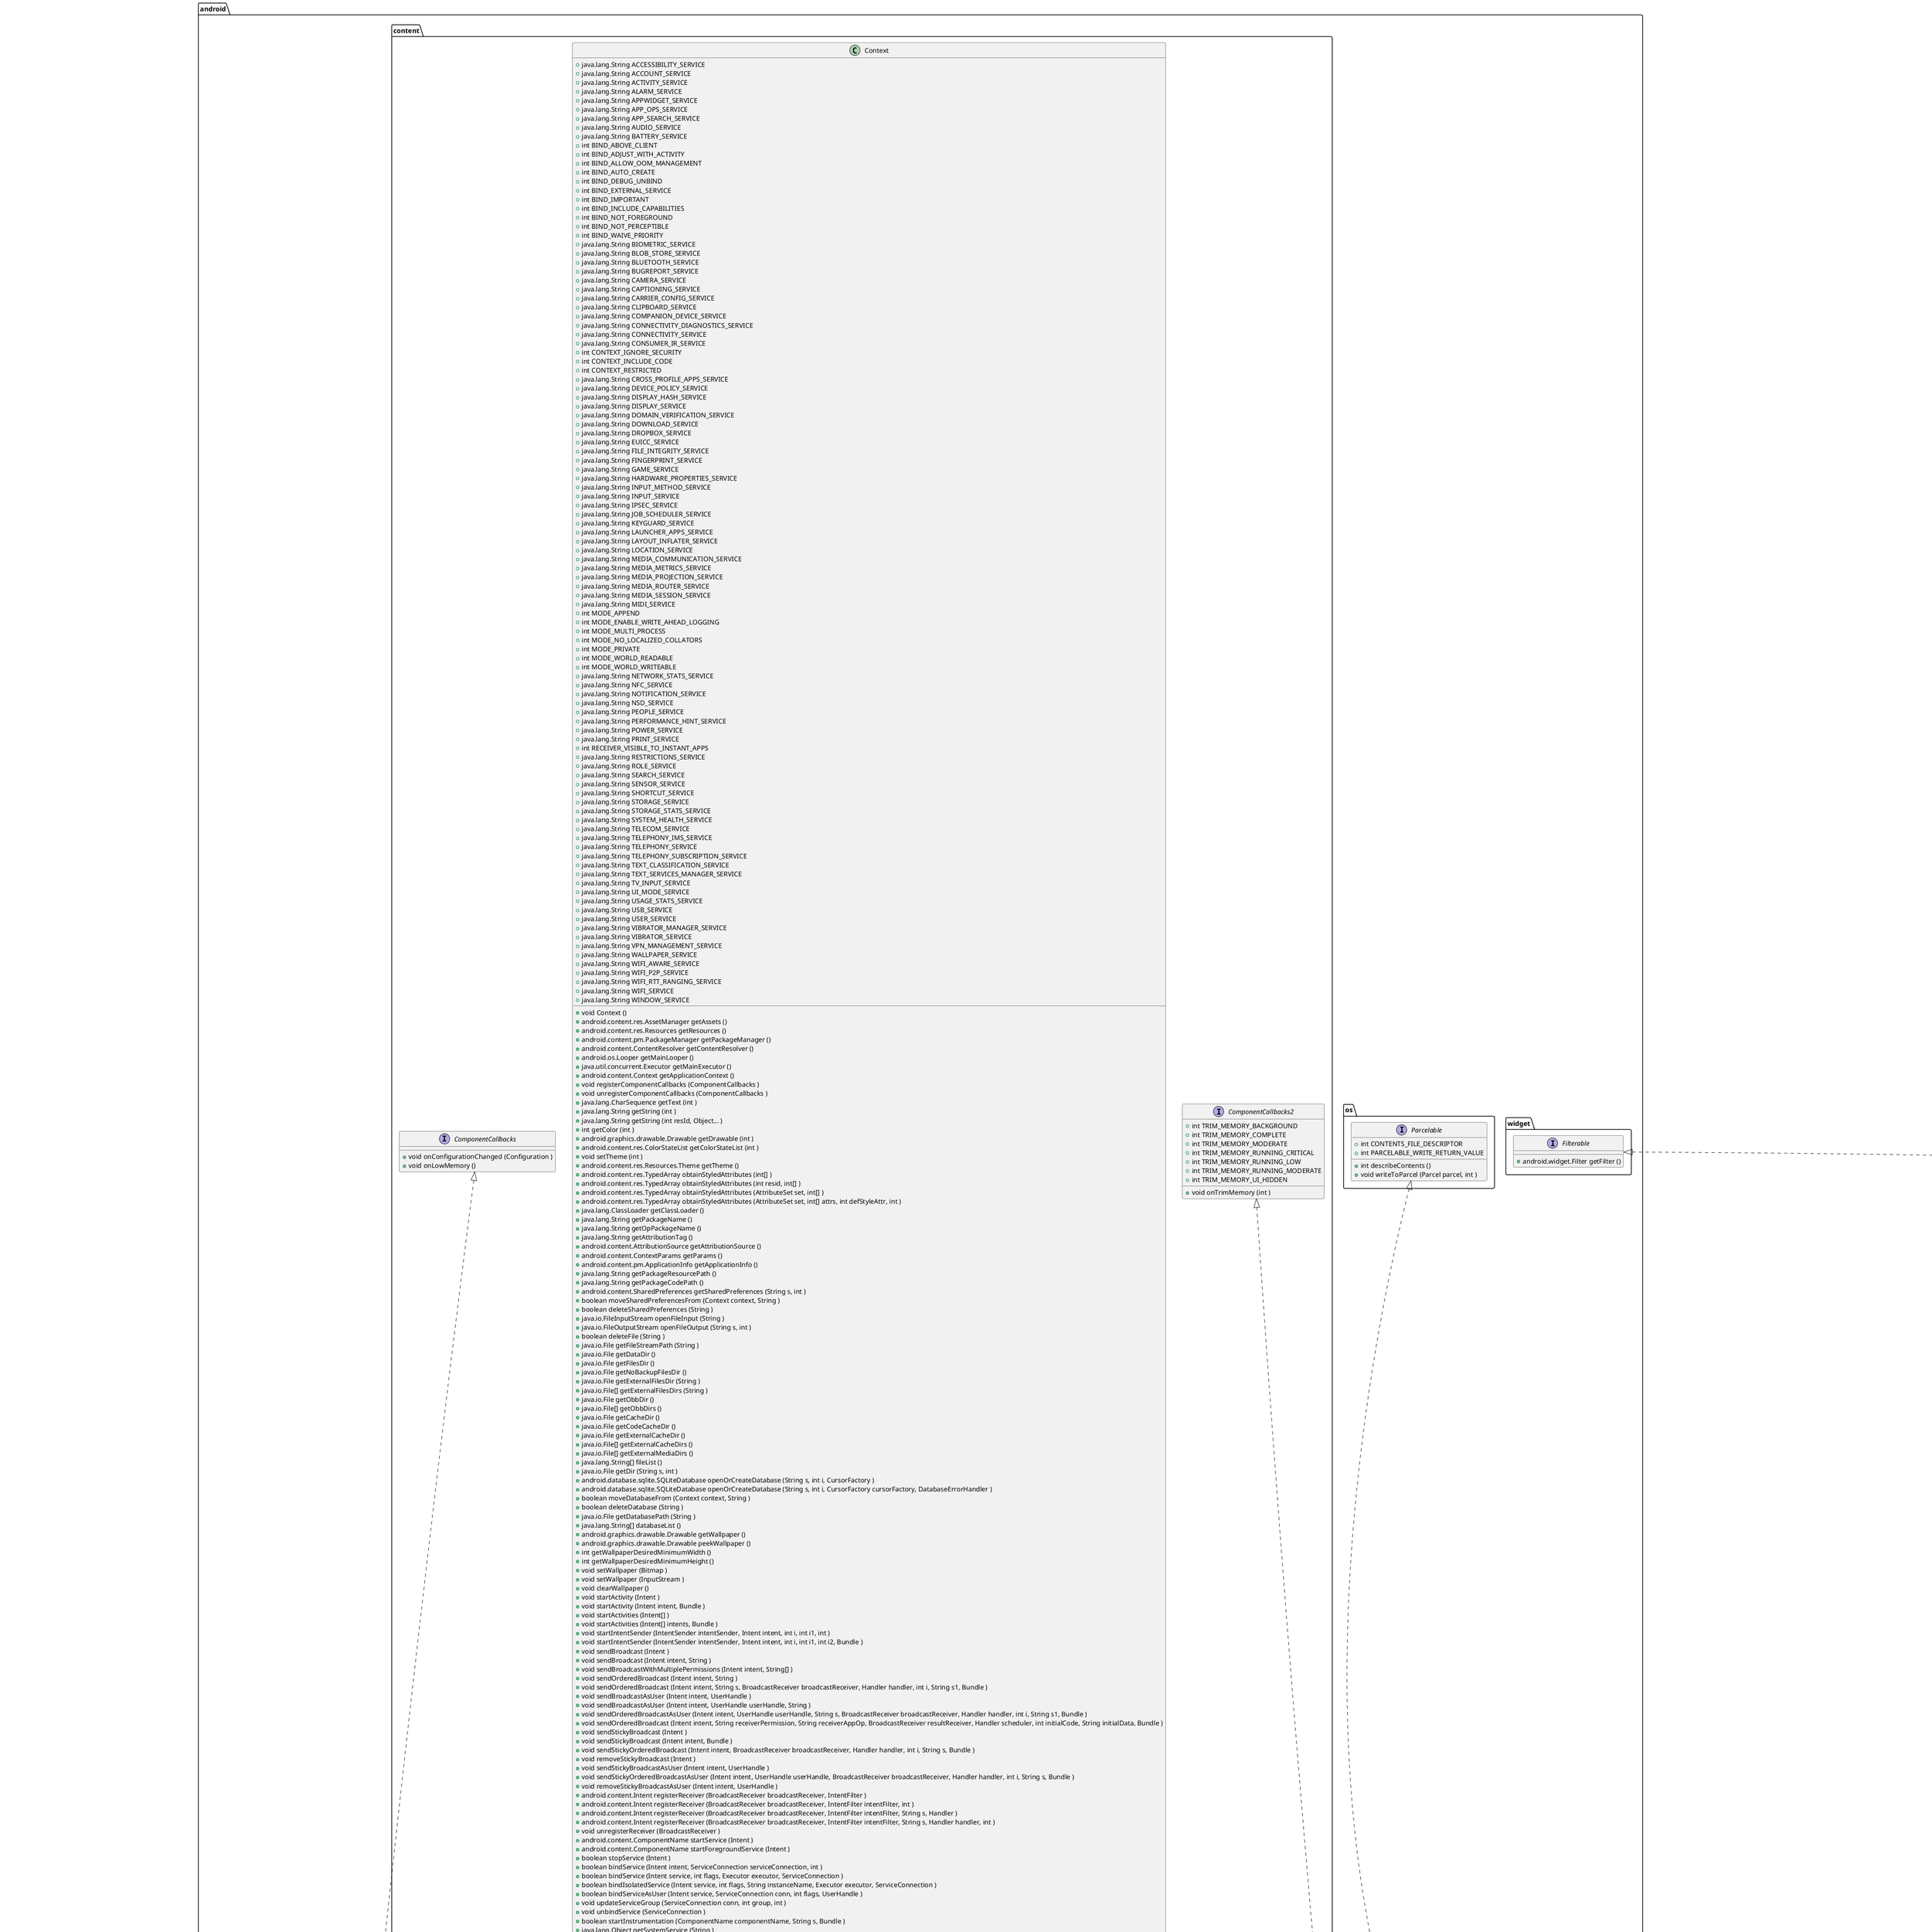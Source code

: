 @startuml 
class com.cmput301f21t34.habittrak.auth.Auth{
- com.google.firebase.auth.FirebaseAuth mAuth
- android.content.Context context
+ void Auth (Activity )
+ com.google.firebase.auth.FirebaseAuth getAuth ()
+ void signOut ()
+ android.app.AlertDialog.Builder alertNotVerified (FirebaseUser )
}
class com.cmput301f21t34.habittrak.auth.LoginFragment{
- com.cmput301f21t34.habittrak.auth.Auth mAuth
- com.google.firebase.auth.FirebaseUser authUser
 com.google.android.material.textfield.TextInputLayout usernameLayout
 com.google.android.material.textfield.TextInputEditText usernameEditText
 com.google.android.material.textfield.TextInputLayout passwordLayout
 com.google.android.material.textfield.TextInputEditText passwordEditText
 com.google.android.material.button.MaterialButton loginButton
 com.google.android.material.button.MaterialButton signupButton
 com.google.android.material.button.MaterialButton forgotButton
 java.lang.Object USE_DEFAULT_TRANSITION
 int INITIALIZING
 int ATTACHED
 int CREATED
 int VIEW_CREATED
 int AWAITING_EXIT_EFFECTS
 int ACTIVITY_CREATED
 int STARTED
 int AWAITING_ENTER_EFFECTS
 int RESUMED
 int mState
 android.os.Bundle mSavedFragmentState
 android.util.SparseArray<android.os.Parcelable> mSavedViewState
 android.os.Bundle mSavedViewRegistryState
 java.lang.Boolean mSavedUserVisibleHint
 java.lang.String mWho
 android.os.Bundle mArguments
 androidx.fragment.app.Fragment mTarget
 java.lang.String mTargetWho
 int mTargetRequestCode
- java.lang.Boolean mIsPrimaryNavigationFragment
 boolean mAdded
 boolean mRemoving
 boolean mFromLayout
 boolean mInLayout
 boolean mRestored
 boolean mPerformedCreateView
 int mBackStackNesting
 androidx.fragment.app.FragmentManager mFragmentManager
 androidx.fragment.app.FragmentHostCallback<?> mHost
 androidx.fragment.app.FragmentManager mChildFragmentManager
 androidx.fragment.app.Fragment mParentFragment
 int mFragmentId
 int mContainerId
 java.lang.String mTag
 boolean mHidden
 boolean mDetached
 boolean mRetainInstance
 boolean mRetainInstanceChangedWhileDetached
 boolean mHasMenu
 boolean mMenuVisible
- boolean mCalled
 android.view.ViewGroup mContainer
 android.view.View mView
 boolean mDeferStart
 boolean mUserVisibleHint
 androidx.fragment.app.Fragment.AnimationInfo mAnimationInfo
 java.lang.Runnable mPostponedDurationRunnable
 boolean mIsNewlyAdded
 boolean mHiddenChanged
 float mPostponedAlpha
 android.view.LayoutInflater mLayoutInflater
 boolean mIsCreated
 androidx.lifecycle.Lifecycle.State mMaxState
 androidx.lifecycle.LifecycleRegistry mLifecycleRegistry
 androidx.fragment.app.FragmentViewLifecycleOwner mViewLifecycleOwner
 androidx.lifecycle.MutableLiveData<androidx.lifecycle.LifecycleOwner> mViewLifecycleOwnerLiveData
 androidx.lifecycle.ViewModelProvider.Factory mDefaultFactory
 androidx.savedstate.SavedStateRegistryController mSavedStateRegistryController
- int mContentLayoutId
- java.util.concurrent.atomic.AtomicInteger mNextLocalRequestCode
- java.util.ArrayList<androidx.fragment.app.Fragment.OnPreAttachedListener> mOnPreAttachedListeners
+ com.cmput301f21t34.habittrak.DatabaseManager db
+ void LoginFragment ()
+ android.view.View onCreateView (LayoutInflater inflater, ViewGroup container, Bundle )
+ void onStart ()
- void runLogin (String email, String )
- void toSignUp ()
- void toForgot ()
}
class androidx.fragment.app.Fragment{
 java.lang.Object USE_DEFAULT_TRANSITION
 int INITIALIZING
 int ATTACHED
 int CREATED
 int VIEW_CREATED
 int AWAITING_EXIT_EFFECTS
 int ACTIVITY_CREATED
 int STARTED
 int AWAITING_ENTER_EFFECTS
 int RESUMED
 int mState
 android.os.Bundle mSavedFragmentState
 android.util.SparseArray<android.os.Parcelable> mSavedViewState
 android.os.Bundle mSavedViewRegistryState
 java.lang.Boolean mSavedUserVisibleHint
 java.lang.String mWho
 android.os.Bundle mArguments
 androidx.fragment.app.Fragment mTarget
 java.lang.String mTargetWho
 int mTargetRequestCode
- java.lang.Boolean mIsPrimaryNavigationFragment
 boolean mAdded
 boolean mRemoving
 boolean mFromLayout
 boolean mInLayout
 boolean mRestored
 boolean mPerformedCreateView
 int mBackStackNesting
 androidx.fragment.app.FragmentManager mFragmentManager
 androidx.fragment.app.FragmentHostCallback<?> mHost
 androidx.fragment.app.FragmentManager mChildFragmentManager
 androidx.fragment.app.Fragment mParentFragment
 int mFragmentId
 int mContainerId
 java.lang.String mTag
 boolean mHidden
 boolean mDetached
 boolean mRetainInstance
 boolean mRetainInstanceChangedWhileDetached
 boolean mHasMenu
 boolean mMenuVisible
- boolean mCalled
 android.view.ViewGroup mContainer
 android.view.View mView
 boolean mDeferStart
 boolean mUserVisibleHint
 androidx.fragment.app.Fragment.AnimationInfo mAnimationInfo
 java.lang.Runnable mPostponedDurationRunnable
 boolean mIsNewlyAdded
 boolean mHiddenChanged
 float mPostponedAlpha
 android.view.LayoutInflater mLayoutInflater
 boolean mIsCreated
 androidx.lifecycle.Lifecycle.State mMaxState
 androidx.lifecycle.LifecycleRegistry mLifecycleRegistry
 androidx.fragment.app.FragmentViewLifecycleOwner mViewLifecycleOwner
 androidx.lifecycle.MutableLiveData<androidx.lifecycle.LifecycleOwner> mViewLifecycleOwnerLiveData
 androidx.lifecycle.ViewModelProvider.Factory mDefaultFactory
 androidx.savedstate.SavedStateRegistryController mSavedStateRegistryController
- int mContentLayoutId
- java.util.concurrent.atomic.AtomicInteger mNextLocalRequestCode
- java.util.ArrayList<androidx.fragment.app.Fragment.OnPreAttachedListener> mOnPreAttachedListeners
+ androidx.lifecycle.Lifecycle getLifecycle ()
+ androidx.lifecycle.LifecycleOwner getViewLifecycleOwner ()
+ androidx.lifecycle.LiveData<androidx.lifecycle.LifecycleOwner> getViewLifecycleOwnerLiveData ()
+ androidx.lifecycle.ViewModelStore getViewModelStore ()
- int getMinimumMaxLifecycleState ()
+ androidx.lifecycle.ViewModelProvider.Factory getDefaultViewModelProviderFactory ()
+ androidx.savedstate.SavedStateRegistry getSavedStateRegistry ()
+ void Fragment ()
+ void Fragment (int )
- void initLifecycle ()
+ androidx.fragment.app.Fragment instantiate (Context context, String )
+ androidx.fragment.app.Fragment instantiate (Context context, String fname, Bundle )
 void restoreViewState (Bundle )
 boolean isInBackStack ()
+ boolean equals (Object )
+ int hashCode ()
+ java.lang.String toString ()
+ int getId ()
+ java.lang.String getTag ()
+ void setArguments (Bundle )
+ android.os.Bundle getArguments ()
+ android.os.Bundle requireArguments ()
+ boolean isStateSaved ()
+ void setInitialSavedState (SavedState )
+ void setTargetFragment (Fragment fragment, int )
+ androidx.fragment.app.Fragment getTargetFragment ()
+ int getTargetRequestCode ()
+ android.content.Context getContext ()
+ android.content.Context requireContext ()
+ androidx.fragment.app.FragmentActivity getActivity ()
+ androidx.fragment.app.FragmentActivity requireActivity ()
+ java.lang.Object getHost ()
+ java.lang.Object requireHost ()
+ android.content.res.Resources getResources ()
+ java.lang.CharSequence getText (int )
+ java.lang.String getString (int )
+ java.lang.String getString (int resId, Object... )
+ androidx.fragment.app.FragmentManager getFragmentManager ()
+ androidx.fragment.app.FragmentManager getParentFragmentManager ()
+ androidx.fragment.app.FragmentManager requireFragmentManager ()
+ androidx.fragment.app.FragmentManager getChildFragmentManager ()
+ androidx.fragment.app.Fragment getParentFragment ()
+ androidx.fragment.app.Fragment requireParentFragment ()
+ boolean isAdded ()
+ boolean isDetached ()
+ boolean isRemoving ()
 boolean isRemovingParent ()
+ boolean isInLayout ()
+ boolean isResumed ()
+ boolean isVisible ()
+ boolean isHidden ()
+ boolean hasOptionsMenu ()
+ boolean isMenuVisible ()
+ void onHiddenChanged (boolean )
+ void setRetainInstance (boolean )
+ boolean getRetainInstance ()
+ void setHasOptionsMenu (boolean )
+ void setMenuVisibility (boolean )
+ void setUserVisibleHint (boolean )
+ boolean getUserVisibleHint ()
+ androidx.loader.app.LoaderManager getLoaderManager ()
+ void startActivity (Intent )
+ void startActivity (Intent intent, Bundle )
+ void startActivityForResult (Intent intent, int )
+ void startActivityForResult (Intent intent, int requestCode, Bundle )
+ void startIntentSenderForResult (IntentSender intent, int requestCode, Intent fillInIntent, int flagsMask, int flagsValues, int extraFlags, Bundle )
+ void onActivityResult (int requestCode, int resultCode, Intent )
+ void requestPermissions (String[] permissions, int )
+ void onRequestPermissionsResult (int requestCode, String[] permissions, int[] )
+ boolean shouldShowRequestPermissionRationale (String )
+ android.view.LayoutInflater onGetLayoutInflater (Bundle )
+ android.view.LayoutInflater getLayoutInflater ()
 android.view.LayoutInflater performGetLayoutInflater (Bundle )
+ android.view.LayoutInflater getLayoutInflater (Bundle )
+ void onInflate (Context context, AttributeSet attrs, Bundle )
+ void onInflate (Activity activity, AttributeSet attrs, Bundle )
+ void onAttachFragment (Fragment )
+ void onAttach (Context )
+ void onAttach (Activity )
+ android.view.animation.Animation onCreateAnimation (int transit, boolean enter, int )
+ android.animation.Animator onCreateAnimator (int transit, boolean enter, int )
+ void onCreate (Bundle )
 void restoreChildFragmentState (Bundle )
+ android.view.View onCreateView (LayoutInflater inflater, ViewGroup container, Bundle )
+ void onViewCreated (View view, Bundle )
+ android.view.View getView ()
+ android.view.View requireView ()
+ void onActivityCreated (Bundle )
+ void onViewStateRestored (Bundle )
+ void onStart ()
+ void onResume ()
+ void onSaveInstanceState (Bundle )
+ void onMultiWindowModeChanged (boolean )
+ void onPictureInPictureModeChanged (boolean )
+ void onConfigurationChanged (Configuration )
+ void onPrimaryNavigationFragmentChanged (boolean )
+ void onPause ()
+ void onStop ()
+ void onLowMemory ()
+ void onDestroyView ()
+ void onDestroy ()
 void initState ()
+ void onDetach ()
+ void onCreateOptionsMenu (Menu menu, MenuInflater )
+ void onPrepareOptionsMenu (Menu )
+ void onDestroyOptionsMenu ()
+ boolean onOptionsItemSelected (MenuItem )
+ void onOptionsMenuClosed (Menu )
+ void onCreateContextMenu (ContextMenu menu, View v, ContextMenuInfo )
+ void registerForContextMenu (View )
+ void unregisterForContextMenu (View )
+ boolean onContextItemSelected (MenuItem )
+ void setEnterSharedElementCallback (SharedElementCallback )
+ void setExitSharedElementCallback (SharedElementCallback )
+ void setEnterTransition (Object )
+ java.lang.Object getEnterTransition ()
+ void setReturnTransition (Object )
+ java.lang.Object getReturnTransition ()
+ void setExitTransition (Object )
+ java.lang.Object getExitTransition ()
+ void setReenterTransition (Object )
+ java.lang.Object getReenterTransition ()
+ void setSharedElementEnterTransition (Object )
+ java.lang.Object getSharedElementEnterTransition ()
+ void setSharedElementReturnTransition (Object )
+ java.lang.Object getSharedElementReturnTransition ()
+ void setAllowEnterTransitionOverlap (boolean )
+ boolean getAllowEnterTransitionOverlap ()
+ void setAllowReturnTransitionOverlap (boolean )
+ boolean getAllowReturnTransitionOverlap ()
+ void postponeEnterTransition ()
+ void postponeEnterTransition (long duration, TimeUnit )
+ void startPostponedEnterTransition ()
 void callStartTransitionListener (boolean )
+ void dump (String prefix, FileDescriptor fd, PrintWriter writer, String[] )
 androidx.fragment.app.Fragment findFragmentByWho (String )
 androidx.fragment.app.FragmentContainer createFragmentContainer ()
 void performAttach ()
 void performCreate (Bundle )
 void performCreateView (LayoutInflater inflater, ViewGroup container, Bundle )
 void performViewCreated ()
 void performActivityCreated (Bundle )
- void restoreViewState ()
 void performStart ()
 void performResume ()
 void noteStateNotSaved ()
 void performPrimaryNavigationFragmentChanged ()
 void performMultiWindowModeChanged (boolean )
 void performPictureInPictureModeChanged (boolean )
 void performConfigurationChanged (Configuration )
 void performLowMemory ()
 boolean performCreateOptionsMenu (Menu menu, MenuInflater )
 boolean performPrepareOptionsMenu (Menu )
 boolean performOptionsItemSelected (MenuItem )
 boolean performContextItemSelected (MenuItem )
 void performOptionsMenuClosed (Menu )
 void performSaveInstanceState (Bundle )
 void performPause ()
 void performStop ()
 void performDestroyView ()
 void performDestroy ()
 void performDetach ()
 void setOnStartEnterTransitionListener (OnStartEnterTransitionListener )
- androidx.fragment.app.Fragment.AnimationInfo ensureAnimationInfo ()
 void setAnimations (int enter, int exit, int popEnter, int )
 int getEnterAnim ()
 int getExitAnim ()
 int getPopEnterAnim ()
 int getPopExitAnim ()
 boolean getPopDirection ()
 void setPopDirection (boolean )
 int getNextTransition ()
 void setNextTransition (int )
 java.util.ArrayList<java.lang.String> getSharedElementSourceNames ()
 java.util.ArrayList<java.lang.String> getSharedElementTargetNames ()
 void setSharedElementNames (ArrayList<String> sharedElementSourceNames, ArrayList<String> )
 androidx.core.app.SharedElementCallback getEnterTransitionCallback ()
 androidx.core.app.SharedElementCallback getExitTransitionCallback ()
 android.view.View getAnimatingAway ()
 void setAnimatingAway (View )
 void setAnimator (Animator )
 android.animation.Animator getAnimator ()
 void setPostOnViewCreatedAlpha (float )
 float getPostOnViewCreatedAlpha ()
 void setFocusedView (View )
 android.view.View getFocusedView ()
 boolean isPostponed ()
 boolean isHideReplaced ()
 void setHideReplaced (boolean )
+ androidx.activity.result.ActivityResultLauncher<I> registerForActivityResult (ActivityResultContract<I, O> contract, ActivityResultCallback<O> )
+ androidx.activity.result.ActivityResultLauncher<I> registerForActivityResult (ActivityResultContract<I, O> contract, ActivityResultRegistry registry, ActivityResultCallback<O> )
- androidx.activity.result.ActivityResultLauncher<I> prepareCallInternal (ActivityResultContract<I, O> contract, Function<Void, ActivityResultRegistry> registryProvider, ActivityResultCallback<O> )
- void registerOnPreAttachListener (OnPreAttachedListener )
 java.lang.String generateActivityResultKey ()
}
interface android.content.ComponentCallbacks {
+ void onConfigurationChanged (Configuration )
+ void onLowMemory ()
}
android.content.ComponentCallbacks <|.. androidx.fragment.app.Fragment
interface android.view.View.OnCreateContextMenuListener {
+ void onCreateContextMenu (ContextMenu contextMenu, View view, ContextMenuInfo )
}
android.view.View.OnCreateContextMenuListener <|.. androidx.fragment.app.Fragment
interface androidx.lifecycle.LifecycleOwner {
+ androidx.lifecycle.Lifecycle getLifecycle ()
}
androidx.lifecycle.LifecycleOwner <|.. androidx.fragment.app.Fragment
interface androidx.lifecycle.ViewModelStoreOwner {
+ androidx.lifecycle.ViewModelStore getViewModelStore ()
}
androidx.lifecycle.ViewModelStoreOwner <|.. androidx.fragment.app.Fragment
interface androidx.lifecycle.HasDefaultViewModelProviderFactory {
+ androidx.lifecycle.ViewModelProvider.Factory getDefaultViewModelProviderFactory ()
}
androidx.lifecycle.HasDefaultViewModelProviderFactory <|.. androidx.fragment.app.Fragment
interface androidx.savedstate.SavedStateRegistryOwner {
+ androidx.savedstate.SavedStateRegistry getSavedStateRegistry ()
}
androidx.savedstate.SavedStateRegistryOwner <|.. androidx.fragment.app.Fragment
interface androidx.activity.result.ActivityResultCaller {
+ androidx.activity.result.ActivityResultLauncher<I> registerForActivityResult (ActivityResultContract<I, O> contract, ActivityResultCallback<O> )
+ androidx.activity.result.ActivityResultLauncher<I> registerForActivityResult (ActivityResultContract<I, O> contract, ActivityResultRegistry registry, ActivityResultCallback<O> )
}
androidx.activity.result.ActivityResultCaller <|.. androidx.fragment.app.Fragment
androidx.fragment.app.Fragment <|-- com.cmput301f21t34.habittrak.auth.LoginFragment
interface com.cmput301f21t34.habittrak.Utilities {
+ com.cmput301f21t34.habittrak.DatabaseManager db
+ void updateHabitListDB (User )
+ void refreshHabitStreak (User )
+ void goToLogin (AppCompatActivity )
+ void goToLogin (FragmentActivity )
+ void goToBaseActivity (Activity activity, User )
+ void goToMainActivity (Activity )
+ com.cmput301f21t34.habittrak.user.User getMainUser (Activity )
+ java.util.Calendar calendarParcelConstructor (Bundle bundle, String )
+ void putCalendarInBundle (Bundle bundle, Calendar calendar, String )
}
com.cmput301f21t34.habittrak.Utilities <|.. com.cmput301f21t34.habittrak.auth.LoginFragment
class com.cmput301f21t34.habittrak.auth.ForgotFragment{
 com.google.android.material.textfield.TextInputLayout emailLayout
 com.google.android.material.textfield.TextInputEditText emailEditText
 com.google.android.material.button.MaterialButton sendButton
 com.cmput301f21t34.habittrak.auth.Auth mAuth
 java.lang.Object USE_DEFAULT_TRANSITION
 int INITIALIZING
 int ATTACHED
 int CREATED
 int VIEW_CREATED
 int AWAITING_EXIT_EFFECTS
 int ACTIVITY_CREATED
 int STARTED
 int AWAITING_ENTER_EFFECTS
 int RESUMED
 int mState
 android.os.Bundle mSavedFragmentState
 android.util.SparseArray<android.os.Parcelable> mSavedViewState
 android.os.Bundle mSavedViewRegistryState
 java.lang.Boolean mSavedUserVisibleHint
 java.lang.String mWho
 android.os.Bundle mArguments
 androidx.fragment.app.Fragment mTarget
 java.lang.String mTargetWho
 int mTargetRequestCode
- java.lang.Boolean mIsPrimaryNavigationFragment
 boolean mAdded
 boolean mRemoving
 boolean mFromLayout
 boolean mInLayout
 boolean mRestored
 boolean mPerformedCreateView
 int mBackStackNesting
 androidx.fragment.app.FragmentManager mFragmentManager
 androidx.fragment.app.FragmentHostCallback<?> mHost
 androidx.fragment.app.FragmentManager mChildFragmentManager
 androidx.fragment.app.Fragment mParentFragment
 int mFragmentId
 int mContainerId
 java.lang.String mTag
 boolean mHidden
 boolean mDetached
 boolean mRetainInstance
 boolean mRetainInstanceChangedWhileDetached
 boolean mHasMenu
 boolean mMenuVisible
- boolean mCalled
 android.view.ViewGroup mContainer
 android.view.View mView
 boolean mDeferStart
 boolean mUserVisibleHint
 androidx.fragment.app.Fragment.AnimationInfo mAnimationInfo
 java.lang.Runnable mPostponedDurationRunnable
 boolean mIsNewlyAdded
 boolean mHiddenChanged
 float mPostponedAlpha
 android.view.LayoutInflater mLayoutInflater
 boolean mIsCreated
 androidx.lifecycle.Lifecycle.State mMaxState
 androidx.lifecycle.LifecycleRegistry mLifecycleRegistry
 androidx.fragment.app.FragmentViewLifecycleOwner mViewLifecycleOwner
 androidx.lifecycle.MutableLiveData<androidx.lifecycle.LifecycleOwner> mViewLifecycleOwnerLiveData
 androidx.lifecycle.ViewModelProvider.Factory mDefaultFactory
 androidx.savedstate.SavedStateRegistryController mSavedStateRegistryController
- int mContentLayoutId
- java.util.concurrent.atomic.AtomicInteger mNextLocalRequestCode
- java.util.ArrayList<androidx.fragment.app.Fragment.OnPreAttachedListener> mOnPreAttachedListeners
+ void ForgotFragment ()
+ void onCreate (Bundle )
+ android.view.View onCreateView (LayoutInflater inflater, ViewGroup container, Bundle )
+ void onStart ()
}
class com.cmput301f21t34.habittrak.auth.SignUpFragment{
 com.cmput301f21t34.habittrak.auth.Auth mAuth
 com.google.android.material.textfield.TextInputLayout emailLayout
 com.google.android.material.textfield.TextInputEditText emailEditText
 com.google.android.material.textfield.TextInputLayout usernameLayout
 com.google.android.material.textfield.TextInputEditText usernameEditText
 com.google.android.material.textfield.TextInputLayout passwordLayout
 com.google.android.material.textfield.TextInputEditText passwordEditText
 com.google.android.material.button.MaterialButton signupButton
 com.cmput301f21t34.habittrak.DatabaseManager db
 java.lang.Object USE_DEFAULT_TRANSITION
 int INITIALIZING
 int ATTACHED
 int CREATED
 int VIEW_CREATED
 int AWAITING_EXIT_EFFECTS
 int ACTIVITY_CREATED
 int STARTED
 int AWAITING_ENTER_EFFECTS
 int RESUMED
 int mState
 android.os.Bundle mSavedFragmentState
 android.util.SparseArray<android.os.Parcelable> mSavedViewState
 android.os.Bundle mSavedViewRegistryState
 java.lang.Boolean mSavedUserVisibleHint
 java.lang.String mWho
 android.os.Bundle mArguments
 androidx.fragment.app.Fragment mTarget
 java.lang.String mTargetWho
 int mTargetRequestCode
- java.lang.Boolean mIsPrimaryNavigationFragment
 boolean mAdded
 boolean mRemoving
 boolean mFromLayout
 boolean mInLayout
 boolean mRestored
 boolean mPerformedCreateView
 int mBackStackNesting
 androidx.fragment.app.FragmentManager mFragmentManager
 androidx.fragment.app.FragmentHostCallback<?> mHost
 androidx.fragment.app.FragmentManager mChildFragmentManager
 androidx.fragment.app.Fragment mParentFragment
 int mFragmentId
 int mContainerId
 java.lang.String mTag
 boolean mHidden
 boolean mDetached
 boolean mRetainInstance
 boolean mRetainInstanceChangedWhileDetached
 boolean mHasMenu
 boolean mMenuVisible
- boolean mCalled
 android.view.ViewGroup mContainer
 android.view.View mView
 boolean mDeferStart
 boolean mUserVisibleHint
 androidx.fragment.app.Fragment.AnimationInfo mAnimationInfo
 java.lang.Runnable mPostponedDurationRunnable
 boolean mIsNewlyAdded
 boolean mHiddenChanged
 float mPostponedAlpha
 android.view.LayoutInflater mLayoutInflater
 boolean mIsCreated
 androidx.lifecycle.Lifecycle.State mMaxState
 androidx.lifecycle.LifecycleRegistry mLifecycleRegistry
 androidx.fragment.app.FragmentViewLifecycleOwner mViewLifecycleOwner
 androidx.lifecycle.MutableLiveData<androidx.lifecycle.LifecycleOwner> mViewLifecycleOwnerLiveData
 androidx.lifecycle.ViewModelProvider.Factory mDefaultFactory
 androidx.savedstate.SavedStateRegistryController mSavedStateRegistryController
- int mContentLayoutId
- java.util.concurrent.atomic.AtomicInteger mNextLocalRequestCode
- java.util.ArrayList<androidx.fragment.app.Fragment.OnPreAttachedListener> mOnPreAttachedListeners
+ com.cmput301f21t34.habittrak.DatabaseManager db
+ void SignUpFragment (Auth )
+ void onCreate (Bundle )
+ android.view.View onCreateView (LayoutInflater inflater, ViewGroup container, Bundle )
- void runSignUp (String email, String username, String )
- boolean fieldsFull ()
- boolean isEmpty (TextInputEditText )
}
class com.cmput301f21t34.habittrak.user.User{
- java.lang.String email
- java.lang.String username
- com.cmput301f21t34.habittrak.user.HabitList habitList
- java.util.ArrayList<java.lang.String> followerList
- java.util.ArrayList<java.lang.String> followingList
- java.util.ArrayList<java.lang.String> followingReqList
- java.util.ArrayList<java.lang.String> followerReqList
- java.util.ArrayList<java.lang.String> blockList
- java.util.ArrayList<java.lang.String> blockedByList
- java.lang.String biography
+ android.os.Parcelable.Creator<com.cmput301f21t34.habittrak.user.User> CREATOR
+ int CONTENTS_FILE_DESCRIPTOR
+ int PARCELABLE_WRITE_RETURN_VALUE
+ void User (String username, String email, String biography, HabitList habitList, ArrayList<String> followerList, ArrayList<String> followingList, ArrayList<String> followingReqList, ArrayList<String> followerReqList, ArrayList<String> blockList, ArrayList<String> )
+ void User (String username, String )
+ void User (Parcel )
+ void User ()
+ void User (String )
+ java.lang.String getBiography ()
+ void setBiography (String )
+ java.lang.String getEmail ()
+ java.lang.String getUsername ()
+ void setUsername (String )
+ java.util.ArrayList<java.lang.String> getBlockList ()
+ java.util.ArrayList<java.lang.String> getBlockedByList ()
+ java.util.ArrayList<java.lang.String> getFollowerList ()
+ java.util.ArrayList<java.lang.String> getFollowingList ()
+ java.util.ArrayList<java.lang.String> getFollowerReqList ()
+ java.util.ArrayList<java.lang.String> getFollowingReqList ()
+ com.cmput301f21t34.habittrak.user.HabitList getHabitList ()
+ void setHabitList (HabitList )
+ void addBlock (String )
+ boolean removeBlock (String )
+ void addFollower (String )
+ boolean removeFollower (String )
+ void addFollowing (String )
+ boolean removeFollowing (String )
+ void addFollowerReq (String )
+ boolean removeFollowerReq (String )
+ void addFollowingReq (String )
+ boolean removeFollowingReq (String )
+ void writeToParcel (Parcel parcel, int )
+ int describeContents ()
}
interface android.os.Parcelable {
+ int CONTENTS_FILE_DESCRIPTOR
+ int PARCELABLE_WRITE_RETURN_VALUE
+ int describeContents ()
+ void writeToParcel (Parcel parcel, int )
}
android.os.Parcelable <|.. com.cmput301f21t34.habittrak.user.User
class com.cmput301f21t34.habittrak.user.Habit{
- int currentStreak
- int bestStreak
- java.util.Calendar bestStreakDateEnd
- java.util.Calendar currentStreakDateEnd
- int index
- java.util.Calendar bestStreakDate
- java.util.Calendar currentStreakDate
- java.lang.String title
- java.lang.String reason
- java.util.Calendar startDate
- java.util.ArrayList<com.cmput301f21t34.habittrak.user.HabitEvent> habitEvents
- boolean isPublic
- com.cmput301f21t34.habittrak.user.OnDays onDaysObj
+ android.os.Parcelable.Creator<com.cmput301f21t34.habittrak.user.Habit> CREATOR
+ int CONTENTS_FILE_DESCRIPTOR
+ int PARCELABLE_WRITE_RETURN_VALUE
+ com.cmput301f21t34.habittrak.DatabaseManager db
+ void Habit ()
+ void Habit (String )
+ void Habit (String title, String reason, Calendar )
+ void Habit (Parcel )
+ void setCurrentStreak (int )
+ void setBestStreak (int )
+ int getCurrentStreak ()
+ int getBestStreak ()
+ java.util.Calendar getBestStreakDateEnd ()
+ void setBestStreakDateEnd (Calendar )
+ java.util.Calendar getCurrentStreakDateEnd ()
+ void setCurrentStreakDateEnd (Calendar )
+ java.lang.String getTitle ()
+ void setTitle (String )
+ java.lang.String getReason ()
+ void setReason (String )
+ java.util.Calendar getStartDate ()
+ void setStartDate (Calendar )
+ int getIndex ()
+ void setIndex (int )
+ com.cmput301f21t34.habittrak.user.OnDays getOnDaysObj ()
+ void setOnDaysObj (OnDays )
+ boolean isHabitStart ()
+ boolean addHabitEvent (HabitEvent )
+ boolean removeHabitEvent (HabitEvent )
+ java.util.ArrayList<com.cmput301f21t34.habittrak.user.HabitEvent> getHabitEvents ()
+ void setHabitEvents (ArrayList<HabitEvent> )
+ void sortHabitEvents ()
+ void makePublic ()
+ void makePrivate ()
+ boolean isPublic ()
+ boolean isPrivate ()
+ int compareTo (Habit )
+ int hashCode ()
+ boolean equals (Object )
+ void writeToParcel (Parcel parcel, int )
+ int describeContents ()
+ java.util.Calendar getBestStreakDate ()
+ void setBestStreakDate (Calendar )
+ java.util.Calendar getCurrentStreakDate ()
+ void setCurrentStreakDate (Calendar )
}
interface java.lang.Comparable {
+ int compareTo (T )
}
java.lang.Comparable <|.. com.cmput301f21t34.habittrak.user.Habit
class com.cmput301f21t34.habittrak.user.OnDays{
- boolean mon
- boolean tue
- boolean wed
- boolean thu
- boolean fri
- boolean sat
- boolean sun
+ int MON
+ int TUE
+ int WED
+ int THU
+ int FRI
+ int SAT
+ int SUN
+ android.os.Parcelable.Creator<com.cmput301f21t34.habittrak.user.OnDays> CREATOR
+ int CONTENTS_FILE_DESCRIPTOR
+ int PARCELABLE_WRITE_RETURN_VALUE
+ void OnDays ()
+ void OnDays (ArrayList<Boolean> )
+ void OnDays (Parcel )
+ boolean get (int )
+ void setTrue (int )
+ void setFalse (int )
+ void set (int day, boolean )
+ boolean[] getAll (int )
+ boolean[] getAll ()
+ void setAll (boolean[] array, int )
+ void setAll (boolean[] )
+ boolean isOnDay ()
+ boolean isOnDay (Calendar )
- int getShift (int )
- boolean[] shift (boolean[] array, int shift, int )
+ int describeContents ()
+ void writeToParcel (Parcel parcel, int )
}
class com.cmput301f21t34.habittrak.user.HabitList{
# int modCount
+ void HabitList ()
+ void HabitList (ArrayList<Habit> )
+ void HabitList (Parcel )
+ void saveOrder ()
+ void saveOrder (int )
+ void reOrder ()
+ void swap (int index1, int )
+ void add (int index, Habit )
+ boolean add (Habit )
+ com.cmput301f21t34.habittrak.user.Habit remove (int )
+ void replace (Habit )
+ boolean remove (Habit )
}
class java.util.ArrayList{
# int modCount
+ void ArrayList (int )
+ void ArrayList ()
+ void ArrayList (Collection<? extends E> )
+ void trimToSize ()
+ void ensureCapacity (int )
+ int size ()
+ boolean isEmpty ()
+ boolean contains (Object )
+ int indexOf (Object )
+ int lastIndexOf (Object )
+ java.lang.Object clone ()
+ java.lang.Object[] toArray ()
+ T[] toArray (T[] )
+ E get (int )
+ E set (int index, E )
+ boolean add (E )
+ void add (int index, E )
+ E remove (int )
+ boolean remove (Object )
+ void clear ()
+ boolean addAll (Collection<? extends E> )
+ boolean addAll (int index, Collection<? extends E> )
# void removeRange (int fromIndex, int )
+ boolean removeAll (Collection<?> )
+ boolean retainAll (Collection<?> )
+ java.util.ListIterator<E> listIterator (int )
+ java.util.ListIterator<E> listIterator ()
+ java.util.Iterator<E> iterator ()
+ java.util.List<E> subList (int fromIndex, int )
+ void forEach (Consumer<? super E> )
+ java.util.Spliterator<E> spliterator ()
+ boolean removeIf (Predicate<? super E> )
+ void replaceAll (UnaryOperator<E> )
+ void sort (Comparator<? super E> )
}
class java.util.AbstractList{
# int modCount
# void AbstractList ()
+ boolean add (E )
+ E get (int )
+ E set (int index, E )
+ void add (int index, E )
+ E remove (int )
+ int indexOf (Object )
+ int lastIndexOf (Object )
+ void clear ()
+ boolean addAll (int index, Collection<? extends E> )
+ java.util.Iterator<E> iterator ()
+ java.util.ListIterator<E> listIterator ()
+ java.util.ListIterator<E> listIterator (int )
+ java.util.List<E> subList (int fromIndex, int )
+ boolean equals (Object )
+ int hashCode ()
# void removeRange (int fromIndex, int )
}
class java.util.AbstractCollection{
# void AbstractCollection ()
+ java.util.Iterator<E> iterator ()
+ int size ()
+ boolean isEmpty ()
+ boolean contains (Object )
+ java.lang.Object[] toArray ()
+ T[] toArray (T[] )
+ boolean add (E )
+ boolean remove (Object )
+ boolean containsAll (Collection<?> )
+ boolean addAll (Collection<? extends E> )
+ boolean removeAll (Collection<?> )
+ boolean retainAll (Collection<?> )
+ void clear ()
+ java.lang.String toString ()
}
interface java.util.Collection {
+ int size ()
+ boolean isEmpty ()
+ boolean contains (Object )
+ java.util.Iterator<E> iterator ()
+ java.lang.Object[] toArray ()
+ T[] toArray (T[] )
+ boolean add (E )
+ boolean remove (Object )
+ boolean containsAll (Collection<?> )
+ boolean addAll (Collection<? extends E> )
+ boolean removeAll (Collection<?> )
+ boolean removeIf (Predicate<? super E> )
+ boolean retainAll (Collection<?> )
+ void clear ()
+ boolean equals (Object )
+ int hashCode ()
+ java.util.Spliterator<E> spliterator ()
+ java.util.stream.Stream<E> stream ()
+ java.util.stream.Stream<E> parallelStream ()
}
interface java.lang.Iterable {
+ java.util.Iterator<T> iterator ()
+ void forEach (Consumer<? super T> )
+ java.util.Spliterator<T> spliterator ()
}
java.lang.Iterable <|.. java.util.Collection
java.util.Collection <|.. java.util.AbstractCollection
java.util.AbstractCollection <|-- java.util.AbstractList
interface java.util.List {
+ int size ()
+ boolean isEmpty ()
+ boolean contains (Object )
+ java.util.Iterator<E> iterator ()
+ java.lang.Object[] toArray ()
+ T[] toArray (T[] )
+ boolean add (E )
+ boolean remove (Object )
+ boolean containsAll (Collection<?> )
+ boolean addAll (Collection<? extends E> )
+ boolean addAll (int i, Collection<? extends E> )
+ boolean removeAll (Collection<?> )
+ boolean retainAll (Collection<?> )
+ void replaceAll (UnaryOperator<E> )
+ void sort (Comparator<? super E> )
+ void clear ()
+ boolean equals (Object )
+ int hashCode ()
+ E get (int )
+ E set (int i, E )
+ void add (int i, E )
+ E remove (int )
+ int indexOf (Object )
+ int lastIndexOf (Object )
+ java.util.ListIterator<E> listIterator ()
+ java.util.ListIterator<E> listIterator (int )
+ java.util.List<E> subList (int i, int )
+ java.util.Spliterator<E> spliterator ()
+ java.util.List<E> of ()
+ java.util.List<E> of (E )
+ java.util.List<E> of (E e1, E )
+ java.util.List<E> of (E e1, E e2, E )
+ java.util.List<E> of (E e1, E e2, E e3, E )
+ java.util.List<E> of (E e1, E e2, E e3, E e4, E )
+ java.util.List<E> of (E e1, E e2, E e3, E e4, E e5, E )
+ java.util.List<E> of (E e1, E e2, E e3, E e4, E e5, E e6, E )
+ java.util.List<E> of (E e1, E e2, E e3, E e4, E e5, E e6, E e7, E )
+ java.util.List<E> of (E e1, E e2, E e3, E e4, E e5, E e6, E e7, E e8, E )
+ java.util.List<E> of (E e1, E e2, E e3, E e4, E e5, E e6, E e7, E e8, E e9, E )
+ java.util.List<E> of (E... )
+ java.util.List<E> copyOf (Collection<? extends E> )
}
java.util.List <|.. java.util.AbstractList
java.util.AbstractList <|-- java.util.ArrayList
interface java.util.RandomAccess {
}
java.util.RandomAccess <|.. java.util.ArrayList
interface java.lang.Cloneable {
}
java.lang.Cloneable <|.. java.util.ArrayList
interface java.io.Serializable {
}
java.io.Serializable <|.. java.util.ArrayList
java.util.ArrayList <|-- com.cmput301f21t34.habittrak.user.HabitList
class com.cmput301f21t34.habittrak.user.HabitEvent{
- java.lang.String comment
- java.util.Calendar completedDate
- android.location.Location location
- java.lang.String photograph
+ android.os.Parcelable.Creator<com.cmput301f21t34.habittrak.user.HabitEvent> CREATOR
+ int CONTENTS_FILE_DESCRIPTOR
+ int PARCELABLE_WRITE_RETURN_VALUE
+ com.cmput301f21t34.habittrak.DatabaseManager db
+ void HabitEvent ()
+ void HabitEvent (String comment, Calendar date, Location loc, Uri )
+ void HabitEvent (Parcel )
+ java.util.Calendar getCompletedDate ()
+ java.lang.String getPhotograph ()
+ android.location.Location getLocation ()
+ java.lang.String getComment ()
+ void setComment (String )
+ void setCompletedDate (Calendar )
+ void setLocation (Location )
+ void setPhotograph (Uri )
+ int compareTo (HabitEvent )
+ void writeToParcel (Parcel parcel, int )
+ int describeContents ()
}
class com.cmput301f21t34.habittrak.event.MapsActivity{
- int PERMISSIONS_REQUEST_ACCESS_FINE_LOCATION
- int REQUEST_CHECK_SETTINGS
- int UPDATE_INTERVAL
- int FASTEST_INTERVAL
- int DEFAULT_ZOOM
- com.google.android.gms.maps.GoogleMap mMap
- com.cmput301f21t34.habittrak.databinding.ActivityMapsBinding binding
- com.google.android.gms.location.FusedLocationProviderClient fusedLocationClient
 boolean locationPermissionGranted
- android.location.Location lastKnownLocation
- com.google.android.gms.location.LocationCallback locationCallback
 com.google.android.gms.location.LocationRequest locationRequest
- android.widget.Button confirmButton
- android.widget.TextView addressTextView
- com.google.android.material.progressindicator.CircularProgressIndicator loading
 java.lang.String FRAGMENTS_TAG
 androidx.fragment.app.FragmentController mFragments
 androidx.lifecycle.LifecycleRegistry mFragmentLifecycleRegistry
 boolean mCreated
 boolean mResumed
 boolean mStopped
- java.lang.String ACTIVITY_RESULT_TAG
 androidx.activity.contextaware.ContextAwareHelper mContextAwareHelper
- androidx.lifecycle.LifecycleRegistry mLifecycleRegistry
 androidx.savedstate.SavedStateRegistryController mSavedStateRegistryController
- androidx.lifecycle.ViewModelStore mViewModelStore
- androidx.lifecycle.ViewModelProvider.Factory mDefaultFactory
- androidx.activity.OnBackPressedDispatcher mOnBackPressedDispatcher
- int mContentLayoutId
- java.util.concurrent.atomic.AtomicInteger mNextLocalRequestCode
- androidx.activity.result.ActivityResultRegistry mActivityResultRegistry
- androidx.collection.SimpleArrayMap<java.lang.Class<? extends androidx.core.app.ComponentActivity.ExtraData>,androidx.core.app.ComponentActivity.ExtraData> mExtraDataMap
- androidx.lifecycle.LifecycleRegistry mLifecycleRegistry
+ int DEFAULT_KEYS_DIALER
+ int DEFAULT_KEYS_DISABLE
+ int DEFAULT_KEYS_SEARCH_GLOBAL
+ int DEFAULT_KEYS_SEARCH_LOCAL
+ int DEFAULT_KEYS_SHORTCUT
# int[] FOCUSED_STATE_SET
+ int RESULT_CANCELED
+ int RESULT_FIRST_USER
+ int RESULT_OK
+ java.lang.String ACCESSIBILITY_SERVICE
+ java.lang.String ACCOUNT_SERVICE
+ java.lang.String ACTIVITY_SERVICE
+ java.lang.String ALARM_SERVICE
+ java.lang.String APPWIDGET_SERVICE
+ java.lang.String APP_OPS_SERVICE
+ java.lang.String APP_SEARCH_SERVICE
+ java.lang.String AUDIO_SERVICE
+ java.lang.String BATTERY_SERVICE
+ int BIND_ABOVE_CLIENT
+ int BIND_ADJUST_WITH_ACTIVITY
+ int BIND_ALLOW_OOM_MANAGEMENT
+ int BIND_AUTO_CREATE
+ int BIND_DEBUG_UNBIND
+ int BIND_EXTERNAL_SERVICE
+ int BIND_IMPORTANT
+ int BIND_INCLUDE_CAPABILITIES
+ int BIND_NOT_FOREGROUND
+ int BIND_NOT_PERCEPTIBLE
+ int BIND_WAIVE_PRIORITY
+ java.lang.String BIOMETRIC_SERVICE
+ java.lang.String BLOB_STORE_SERVICE
+ java.lang.String BLUETOOTH_SERVICE
+ java.lang.String BUGREPORT_SERVICE
+ java.lang.String CAMERA_SERVICE
+ java.lang.String CAPTIONING_SERVICE
+ java.lang.String CARRIER_CONFIG_SERVICE
+ java.lang.String CLIPBOARD_SERVICE
+ java.lang.String COMPANION_DEVICE_SERVICE
+ java.lang.String CONNECTIVITY_DIAGNOSTICS_SERVICE
+ java.lang.String CONNECTIVITY_SERVICE
+ java.lang.String CONSUMER_IR_SERVICE
+ int CONTEXT_IGNORE_SECURITY
+ int CONTEXT_INCLUDE_CODE
+ int CONTEXT_RESTRICTED
+ java.lang.String CROSS_PROFILE_APPS_SERVICE
+ java.lang.String DEVICE_POLICY_SERVICE
+ java.lang.String DISPLAY_HASH_SERVICE
+ java.lang.String DISPLAY_SERVICE
+ java.lang.String DOMAIN_VERIFICATION_SERVICE
+ java.lang.String DOWNLOAD_SERVICE
+ java.lang.String DROPBOX_SERVICE
+ java.lang.String EUICC_SERVICE
+ java.lang.String FILE_INTEGRITY_SERVICE
+ java.lang.String FINGERPRINT_SERVICE
+ java.lang.String GAME_SERVICE
+ java.lang.String HARDWARE_PROPERTIES_SERVICE
+ java.lang.String INPUT_METHOD_SERVICE
+ java.lang.String INPUT_SERVICE
+ java.lang.String IPSEC_SERVICE
+ java.lang.String JOB_SCHEDULER_SERVICE
+ java.lang.String KEYGUARD_SERVICE
+ java.lang.String LAUNCHER_APPS_SERVICE
+ java.lang.String LAYOUT_INFLATER_SERVICE
+ java.lang.String LOCATION_SERVICE
+ java.lang.String MEDIA_COMMUNICATION_SERVICE
+ java.lang.String MEDIA_METRICS_SERVICE
+ java.lang.String MEDIA_PROJECTION_SERVICE
+ java.lang.String MEDIA_ROUTER_SERVICE
+ java.lang.String MEDIA_SESSION_SERVICE
+ java.lang.String MIDI_SERVICE
+ int MODE_APPEND
+ int MODE_ENABLE_WRITE_AHEAD_LOGGING
+ int MODE_MULTI_PROCESS
+ int MODE_NO_LOCALIZED_COLLATORS
+ int MODE_PRIVATE
+ int MODE_WORLD_READABLE
+ int MODE_WORLD_WRITEABLE
+ java.lang.String NETWORK_STATS_SERVICE
+ java.lang.String NFC_SERVICE
+ java.lang.String NOTIFICATION_SERVICE
+ java.lang.String NSD_SERVICE
+ java.lang.String PEOPLE_SERVICE
+ java.lang.String PERFORMANCE_HINT_SERVICE
+ java.lang.String POWER_SERVICE
+ java.lang.String PRINT_SERVICE
+ int RECEIVER_VISIBLE_TO_INSTANT_APPS
+ java.lang.String RESTRICTIONS_SERVICE
+ java.lang.String ROLE_SERVICE
+ java.lang.String SEARCH_SERVICE
+ java.lang.String SENSOR_SERVICE
+ java.lang.String SHORTCUT_SERVICE
+ java.lang.String STORAGE_SERVICE
+ java.lang.String STORAGE_STATS_SERVICE
+ java.lang.String SYSTEM_HEALTH_SERVICE
+ java.lang.String TELECOM_SERVICE
+ java.lang.String TELEPHONY_IMS_SERVICE
+ java.lang.String TELEPHONY_SERVICE
+ java.lang.String TELEPHONY_SUBSCRIPTION_SERVICE
+ java.lang.String TEXT_CLASSIFICATION_SERVICE
+ java.lang.String TEXT_SERVICES_MANAGER_SERVICE
+ java.lang.String TV_INPUT_SERVICE
+ java.lang.String UI_MODE_SERVICE
+ java.lang.String USAGE_STATS_SERVICE
+ java.lang.String USB_SERVICE
+ java.lang.String USER_SERVICE
+ java.lang.String VIBRATOR_MANAGER_SERVICE
+ java.lang.String VIBRATOR_SERVICE
+ java.lang.String VPN_MANAGEMENT_SERVICE
+ java.lang.String WALLPAPER_SERVICE
+ java.lang.String WIFI_AWARE_SERVICE
+ java.lang.String WIFI_P2P_SERVICE
+ java.lang.String WIFI_RTT_RANGING_SERVICE
+ java.lang.String WIFI_SERVICE
+ java.lang.String WINDOW_SERVICE
+ int TRIM_MEMORY_BACKGROUND
+ int TRIM_MEMORY_COMPLETE
+ int TRIM_MEMORY_MODERATE
+ int TRIM_MEMORY_RUNNING_CRITICAL
+ int TRIM_MEMORY_RUNNING_LOW
+ int TRIM_MEMORY_RUNNING_MODERATE
+ int TRIM_MEMORY_UI_HIDDEN
# void onCreate (Bundle )
# void onActivityResult (int requestCode, int resultCode, Intent )
- void checkSettingsAndStartLocationUpdates ()
- void stopLocationUpdates ()
- void startLocationUpdates ()
+ void onMapReady (GoogleMap )
- void getLocationPermission ()
+ void onRequestPermissionsResult (int requestCode, String[] permissions, int[] )
- void setMarker (Location )
- void updateLocationUI (Location )
+ java.lang.String getAddress (double latitude, double )
}
class androidx.fragment.app.FragmentActivity{
 java.lang.String FRAGMENTS_TAG
 androidx.fragment.app.FragmentController mFragments
 androidx.lifecycle.LifecycleRegistry mFragmentLifecycleRegistry
 boolean mCreated
 boolean mResumed
 boolean mStopped
- java.lang.String ACTIVITY_RESULT_TAG
 androidx.activity.contextaware.ContextAwareHelper mContextAwareHelper
- androidx.lifecycle.LifecycleRegistry mLifecycleRegistry
 androidx.savedstate.SavedStateRegistryController mSavedStateRegistryController
- androidx.lifecycle.ViewModelStore mViewModelStore
- androidx.lifecycle.ViewModelProvider.Factory mDefaultFactory
- androidx.activity.OnBackPressedDispatcher mOnBackPressedDispatcher
- int mContentLayoutId
- java.util.concurrent.atomic.AtomicInteger mNextLocalRequestCode
- androidx.activity.result.ActivityResultRegistry mActivityResultRegistry
- androidx.collection.SimpleArrayMap<java.lang.Class<? extends androidx.core.app.ComponentActivity.ExtraData>,androidx.core.app.ComponentActivity.ExtraData> mExtraDataMap
- androidx.lifecycle.LifecycleRegistry mLifecycleRegistry
+ int DEFAULT_KEYS_DIALER
+ int DEFAULT_KEYS_DISABLE
+ int DEFAULT_KEYS_SEARCH_GLOBAL
+ int DEFAULT_KEYS_SEARCH_LOCAL
+ int DEFAULT_KEYS_SHORTCUT
# int[] FOCUSED_STATE_SET
+ int RESULT_CANCELED
+ int RESULT_FIRST_USER
+ int RESULT_OK
+ java.lang.String ACCESSIBILITY_SERVICE
+ java.lang.String ACCOUNT_SERVICE
+ java.lang.String ACTIVITY_SERVICE
+ java.lang.String ALARM_SERVICE
+ java.lang.String APPWIDGET_SERVICE
+ java.lang.String APP_OPS_SERVICE
+ java.lang.String APP_SEARCH_SERVICE
+ java.lang.String AUDIO_SERVICE
+ java.lang.String BATTERY_SERVICE
+ int BIND_ABOVE_CLIENT
+ int BIND_ADJUST_WITH_ACTIVITY
+ int BIND_ALLOW_OOM_MANAGEMENT
+ int BIND_AUTO_CREATE
+ int BIND_DEBUG_UNBIND
+ int BIND_EXTERNAL_SERVICE
+ int BIND_IMPORTANT
+ int BIND_INCLUDE_CAPABILITIES
+ int BIND_NOT_FOREGROUND
+ int BIND_NOT_PERCEPTIBLE
+ int BIND_WAIVE_PRIORITY
+ java.lang.String BIOMETRIC_SERVICE
+ java.lang.String BLOB_STORE_SERVICE
+ java.lang.String BLUETOOTH_SERVICE
+ java.lang.String BUGREPORT_SERVICE
+ java.lang.String CAMERA_SERVICE
+ java.lang.String CAPTIONING_SERVICE
+ java.lang.String CARRIER_CONFIG_SERVICE
+ java.lang.String CLIPBOARD_SERVICE
+ java.lang.String COMPANION_DEVICE_SERVICE
+ java.lang.String CONNECTIVITY_DIAGNOSTICS_SERVICE
+ java.lang.String CONNECTIVITY_SERVICE
+ java.lang.String CONSUMER_IR_SERVICE
+ int CONTEXT_IGNORE_SECURITY
+ int CONTEXT_INCLUDE_CODE
+ int CONTEXT_RESTRICTED
+ java.lang.String CROSS_PROFILE_APPS_SERVICE
+ java.lang.String DEVICE_POLICY_SERVICE
+ java.lang.String DISPLAY_HASH_SERVICE
+ java.lang.String DISPLAY_SERVICE
+ java.lang.String DOMAIN_VERIFICATION_SERVICE
+ java.lang.String DOWNLOAD_SERVICE
+ java.lang.String DROPBOX_SERVICE
+ java.lang.String EUICC_SERVICE
+ java.lang.String FILE_INTEGRITY_SERVICE
+ java.lang.String FINGERPRINT_SERVICE
+ java.lang.String GAME_SERVICE
+ java.lang.String HARDWARE_PROPERTIES_SERVICE
+ java.lang.String INPUT_METHOD_SERVICE
+ java.lang.String INPUT_SERVICE
+ java.lang.String IPSEC_SERVICE
+ java.lang.String JOB_SCHEDULER_SERVICE
+ java.lang.String KEYGUARD_SERVICE
+ java.lang.String LAUNCHER_APPS_SERVICE
+ java.lang.String LAYOUT_INFLATER_SERVICE
+ java.lang.String LOCATION_SERVICE
+ java.lang.String MEDIA_COMMUNICATION_SERVICE
+ java.lang.String MEDIA_METRICS_SERVICE
+ java.lang.String MEDIA_PROJECTION_SERVICE
+ java.lang.String MEDIA_ROUTER_SERVICE
+ java.lang.String MEDIA_SESSION_SERVICE
+ java.lang.String MIDI_SERVICE
+ int MODE_APPEND
+ int MODE_ENABLE_WRITE_AHEAD_LOGGING
+ int MODE_MULTI_PROCESS
+ int MODE_NO_LOCALIZED_COLLATORS
+ int MODE_PRIVATE
+ int MODE_WORLD_READABLE
+ int MODE_WORLD_WRITEABLE
+ java.lang.String NETWORK_STATS_SERVICE
+ java.lang.String NFC_SERVICE
+ java.lang.String NOTIFICATION_SERVICE
+ java.lang.String NSD_SERVICE
+ java.lang.String PEOPLE_SERVICE
+ java.lang.String PERFORMANCE_HINT_SERVICE
+ java.lang.String POWER_SERVICE
+ java.lang.String PRINT_SERVICE
+ int RECEIVER_VISIBLE_TO_INSTANT_APPS
+ java.lang.String RESTRICTIONS_SERVICE
+ java.lang.String ROLE_SERVICE
+ java.lang.String SEARCH_SERVICE
+ java.lang.String SENSOR_SERVICE
+ java.lang.String SHORTCUT_SERVICE
+ java.lang.String STORAGE_SERVICE
+ java.lang.String STORAGE_STATS_SERVICE
+ java.lang.String SYSTEM_HEALTH_SERVICE
+ java.lang.String TELECOM_SERVICE
+ java.lang.String TELEPHONY_IMS_SERVICE
+ java.lang.String TELEPHONY_SERVICE
+ java.lang.String TELEPHONY_SUBSCRIPTION_SERVICE
+ java.lang.String TEXT_CLASSIFICATION_SERVICE
+ java.lang.String TEXT_SERVICES_MANAGER_SERVICE
+ java.lang.String TV_INPUT_SERVICE
+ java.lang.String UI_MODE_SERVICE
+ java.lang.String USAGE_STATS_SERVICE
+ java.lang.String USB_SERVICE
+ java.lang.String USER_SERVICE
+ java.lang.String VIBRATOR_MANAGER_SERVICE
+ java.lang.String VIBRATOR_SERVICE
+ java.lang.String VPN_MANAGEMENT_SERVICE
+ java.lang.String WALLPAPER_SERVICE
+ java.lang.String WIFI_AWARE_SERVICE
+ java.lang.String WIFI_P2P_SERVICE
+ java.lang.String WIFI_RTT_RANGING_SERVICE
+ java.lang.String WIFI_SERVICE
+ java.lang.String WINDOW_SERVICE
+ int TRIM_MEMORY_BACKGROUND
+ int TRIM_MEMORY_COMPLETE
+ int TRIM_MEMORY_MODERATE
+ int TRIM_MEMORY_RUNNING_CRITICAL
+ int TRIM_MEMORY_RUNNING_LOW
+ int TRIM_MEMORY_RUNNING_MODERATE
+ int TRIM_MEMORY_UI_HIDDEN
+ void FragmentActivity ()
+ void FragmentActivity (int )
- void init ()
# void onActivityResult (int requestCode, int resultCode, Intent )
+ void supportFinishAfterTransition ()
+ void setEnterSharedElementCallback (SharedElementCallback )
+ void setExitSharedElementCallback (SharedElementCallback )
+ void supportPostponeEnterTransition ()
+ void supportStartPostponedEnterTransition ()
+ void onMultiWindowModeChanged (boolean )
+ void onPictureInPictureModeChanged (boolean )
+ void onConfigurationChanged (Configuration )
# void onCreate (Bundle )
+ boolean onCreatePanelMenu (int featureId, Menu )
+ android.view.View onCreateView (View parent, String name, Context context, AttributeSet )
+ android.view.View onCreateView (String name, Context context, AttributeSet )
 android.view.View dispatchFragmentsOnCreateView (View parent, String name, Context context, AttributeSet )
# void onDestroy ()
+ void onLowMemory ()
+ boolean onMenuItemSelected (int featureId, MenuItem )
+ void onPanelClosed (int featureId, Menu )
# void onPause ()
# void onNewIntent (Intent )
+ void onStateNotSaved ()
# void onResume ()
# void onPostResume ()
# void onResumeFragments ()
+ boolean onPreparePanel (int featureId, View view, Menu )
# boolean onPrepareOptionsPanel (View view, Menu )
# void onStart ()
# void onStop ()
+ void supportInvalidateOptionsMenu ()
+ void dump (String prefix, FileDescriptor fd, PrintWriter writer, String[] )
+ void onAttachFragment (Fragment )
+ androidx.fragment.app.FragmentManager getSupportFragmentManager ()
+ androidx.loader.app.LoaderManager getSupportLoaderManager ()
+ void validateRequestPermissionsRequestCode (int )
+ void onRequestPermissionsResult (int requestCode, String[] permissions, int[] )
+ void startActivityFromFragment (Fragment fragment, Intent intent, int )
+ void startActivityFromFragment (Fragment fragment, Intent intent, int requestCode, Bundle )
+ void startIntentSenderFromFragment (Fragment fragment, IntentSender intent, int requestCode, Intent fillInIntent, int flagsMask, int flagsValues, int extraFlags, Bundle )
 void markFragmentsCreated ()
- boolean markState (FragmentManager manager, State )
}
class androidx.activity.ComponentActivity{
- java.lang.String ACTIVITY_RESULT_TAG
 androidx.activity.contextaware.ContextAwareHelper mContextAwareHelper
- androidx.lifecycle.LifecycleRegistry mLifecycleRegistry
 androidx.savedstate.SavedStateRegistryController mSavedStateRegistryController
- androidx.lifecycle.ViewModelStore mViewModelStore
- androidx.lifecycle.ViewModelProvider.Factory mDefaultFactory
- androidx.activity.OnBackPressedDispatcher mOnBackPressedDispatcher
- int mContentLayoutId
- java.util.concurrent.atomic.AtomicInteger mNextLocalRequestCode
- androidx.activity.result.ActivityResultRegistry mActivityResultRegistry
- androidx.collection.SimpleArrayMap<java.lang.Class<? extends androidx.core.app.ComponentActivity.ExtraData>,androidx.core.app.ComponentActivity.ExtraData> mExtraDataMap
- androidx.lifecycle.LifecycleRegistry mLifecycleRegistry
+ int DEFAULT_KEYS_DIALER
+ int DEFAULT_KEYS_DISABLE
+ int DEFAULT_KEYS_SEARCH_GLOBAL
+ int DEFAULT_KEYS_SEARCH_LOCAL
+ int DEFAULT_KEYS_SHORTCUT
# int[] FOCUSED_STATE_SET
+ int RESULT_CANCELED
+ int RESULT_FIRST_USER
+ int RESULT_OK
+ java.lang.String ACCESSIBILITY_SERVICE
+ java.lang.String ACCOUNT_SERVICE
+ java.lang.String ACTIVITY_SERVICE
+ java.lang.String ALARM_SERVICE
+ java.lang.String APPWIDGET_SERVICE
+ java.lang.String APP_OPS_SERVICE
+ java.lang.String APP_SEARCH_SERVICE
+ java.lang.String AUDIO_SERVICE
+ java.lang.String BATTERY_SERVICE
+ int BIND_ABOVE_CLIENT
+ int BIND_ADJUST_WITH_ACTIVITY
+ int BIND_ALLOW_OOM_MANAGEMENT
+ int BIND_AUTO_CREATE
+ int BIND_DEBUG_UNBIND
+ int BIND_EXTERNAL_SERVICE
+ int BIND_IMPORTANT
+ int BIND_INCLUDE_CAPABILITIES
+ int BIND_NOT_FOREGROUND
+ int BIND_NOT_PERCEPTIBLE
+ int BIND_WAIVE_PRIORITY
+ java.lang.String BIOMETRIC_SERVICE
+ java.lang.String BLOB_STORE_SERVICE
+ java.lang.String BLUETOOTH_SERVICE
+ java.lang.String BUGREPORT_SERVICE
+ java.lang.String CAMERA_SERVICE
+ java.lang.String CAPTIONING_SERVICE
+ java.lang.String CARRIER_CONFIG_SERVICE
+ java.lang.String CLIPBOARD_SERVICE
+ java.lang.String COMPANION_DEVICE_SERVICE
+ java.lang.String CONNECTIVITY_DIAGNOSTICS_SERVICE
+ java.lang.String CONNECTIVITY_SERVICE
+ java.lang.String CONSUMER_IR_SERVICE
+ int CONTEXT_IGNORE_SECURITY
+ int CONTEXT_INCLUDE_CODE
+ int CONTEXT_RESTRICTED
+ java.lang.String CROSS_PROFILE_APPS_SERVICE
+ java.lang.String DEVICE_POLICY_SERVICE
+ java.lang.String DISPLAY_HASH_SERVICE
+ java.lang.String DISPLAY_SERVICE
+ java.lang.String DOMAIN_VERIFICATION_SERVICE
+ java.lang.String DOWNLOAD_SERVICE
+ java.lang.String DROPBOX_SERVICE
+ java.lang.String EUICC_SERVICE
+ java.lang.String FILE_INTEGRITY_SERVICE
+ java.lang.String FINGERPRINT_SERVICE
+ java.lang.String GAME_SERVICE
+ java.lang.String HARDWARE_PROPERTIES_SERVICE
+ java.lang.String INPUT_METHOD_SERVICE
+ java.lang.String INPUT_SERVICE
+ java.lang.String IPSEC_SERVICE
+ java.lang.String JOB_SCHEDULER_SERVICE
+ java.lang.String KEYGUARD_SERVICE
+ java.lang.String LAUNCHER_APPS_SERVICE
+ java.lang.String LAYOUT_INFLATER_SERVICE
+ java.lang.String LOCATION_SERVICE
+ java.lang.String MEDIA_COMMUNICATION_SERVICE
+ java.lang.String MEDIA_METRICS_SERVICE
+ java.lang.String MEDIA_PROJECTION_SERVICE
+ java.lang.String MEDIA_ROUTER_SERVICE
+ java.lang.String MEDIA_SESSION_SERVICE
+ java.lang.String MIDI_SERVICE
+ int MODE_APPEND
+ int MODE_ENABLE_WRITE_AHEAD_LOGGING
+ int MODE_MULTI_PROCESS
+ int MODE_NO_LOCALIZED_COLLATORS
+ int MODE_PRIVATE
+ int MODE_WORLD_READABLE
+ int MODE_WORLD_WRITEABLE
+ java.lang.String NETWORK_STATS_SERVICE
+ java.lang.String NFC_SERVICE
+ java.lang.String NOTIFICATION_SERVICE
+ java.lang.String NSD_SERVICE
+ java.lang.String PEOPLE_SERVICE
+ java.lang.String PERFORMANCE_HINT_SERVICE
+ java.lang.String POWER_SERVICE
+ java.lang.String PRINT_SERVICE
+ int RECEIVER_VISIBLE_TO_INSTANT_APPS
+ java.lang.String RESTRICTIONS_SERVICE
+ java.lang.String ROLE_SERVICE
+ java.lang.String SEARCH_SERVICE
+ java.lang.String SENSOR_SERVICE
+ java.lang.String SHORTCUT_SERVICE
+ java.lang.String STORAGE_SERVICE
+ java.lang.String STORAGE_STATS_SERVICE
+ java.lang.String SYSTEM_HEALTH_SERVICE
+ java.lang.String TELECOM_SERVICE
+ java.lang.String TELEPHONY_IMS_SERVICE
+ java.lang.String TELEPHONY_SERVICE
+ java.lang.String TELEPHONY_SUBSCRIPTION_SERVICE
+ java.lang.String TEXT_CLASSIFICATION_SERVICE
+ java.lang.String TEXT_SERVICES_MANAGER_SERVICE
+ java.lang.String TV_INPUT_SERVICE
+ java.lang.String UI_MODE_SERVICE
+ java.lang.String USAGE_STATS_SERVICE
+ java.lang.String USB_SERVICE
+ java.lang.String USER_SERVICE
+ java.lang.String VIBRATOR_MANAGER_SERVICE
+ java.lang.String VIBRATOR_SERVICE
+ java.lang.String VPN_MANAGEMENT_SERVICE
+ java.lang.String WALLPAPER_SERVICE
+ java.lang.String WIFI_AWARE_SERVICE
+ java.lang.String WIFI_P2P_SERVICE
+ java.lang.String WIFI_RTT_RANGING_SERVICE
+ java.lang.String WIFI_SERVICE
+ java.lang.String WINDOW_SERVICE
+ int TRIM_MEMORY_BACKGROUND
+ int TRIM_MEMORY_COMPLETE
+ int TRIM_MEMORY_MODERATE
+ int TRIM_MEMORY_RUNNING_CRITICAL
+ int TRIM_MEMORY_RUNNING_LOW
+ int TRIM_MEMORY_RUNNING_MODERATE
+ int TRIM_MEMORY_UI_HIDDEN
+ void ComponentActivity ()
+ void ComponentActivity (int )
# void onCreate (Bundle )
# void onSaveInstanceState (Bundle )
+ java.lang.Object onRetainNonConfigurationInstance ()
+ java.lang.Object onRetainCustomNonConfigurationInstance ()
+ java.lang.Object getLastCustomNonConfigurationInstance ()
+ void setContentView (int )
+ void setContentView (View )
+ void setContentView (View view, LayoutParams )
+ void addContentView (View view, LayoutParams )
- void initViewTreeOwners ()
+ android.content.Context peekAvailableContext ()
+ void addOnContextAvailableListener (OnContextAvailableListener )
+ void removeOnContextAvailableListener (OnContextAvailableListener )
+ androidx.lifecycle.Lifecycle getLifecycle ()
+ androidx.lifecycle.ViewModelStore getViewModelStore ()
 void ensureViewModelStore ()
+ androidx.lifecycle.ViewModelProvider.Factory getDefaultViewModelProviderFactory ()
+ void onBackPressed ()
+ androidx.activity.OnBackPressedDispatcher getOnBackPressedDispatcher ()
+ androidx.savedstate.SavedStateRegistry getSavedStateRegistry ()
+ void startActivityForResult (Intent intent, int )
+ void startActivityForResult (Intent intent, int requestCode, Bundle )
+ void startIntentSenderForResult (IntentSender intent, int requestCode, Intent fillInIntent, int flagsMask, int flagsValues, int )
+ void startIntentSenderForResult (IntentSender intent, int requestCode, Intent fillInIntent, int flagsMask, int flagsValues, int extraFlags, Bundle )
# void onActivityResult (int requestCode, int resultCode, Intent )
+ void onRequestPermissionsResult (int requestCode, String[] permissions, int[] )
+ androidx.activity.result.ActivityResultLauncher<I> registerForActivityResult (ActivityResultContract<I, O> contract, ActivityResultRegistry registry, ActivityResultCallback<O> )
+ androidx.activity.result.ActivityResultLauncher<I> registerForActivityResult (ActivityResultContract<I, O> contract, ActivityResultCallback<O> )
+ androidx.activity.result.ActivityResultRegistry getActivityResultRegistry ()
+ void reportFullyDrawn ()
}
class androidx.core.app.ComponentActivity{
- androidx.collection.SimpleArrayMap<java.lang.Class<? extends androidx.core.app.ComponentActivity.ExtraData>,androidx.core.app.ComponentActivity.ExtraData> mExtraDataMap
- androidx.lifecycle.LifecycleRegistry mLifecycleRegistry
+ int DEFAULT_KEYS_DIALER
+ int DEFAULT_KEYS_DISABLE
+ int DEFAULT_KEYS_SEARCH_GLOBAL
+ int DEFAULT_KEYS_SEARCH_LOCAL
+ int DEFAULT_KEYS_SHORTCUT
# int[] FOCUSED_STATE_SET
+ int RESULT_CANCELED
+ int RESULT_FIRST_USER
+ int RESULT_OK
+ java.lang.String ACCESSIBILITY_SERVICE
+ java.lang.String ACCOUNT_SERVICE
+ java.lang.String ACTIVITY_SERVICE
+ java.lang.String ALARM_SERVICE
+ java.lang.String APPWIDGET_SERVICE
+ java.lang.String APP_OPS_SERVICE
+ java.lang.String APP_SEARCH_SERVICE
+ java.lang.String AUDIO_SERVICE
+ java.lang.String BATTERY_SERVICE
+ int BIND_ABOVE_CLIENT
+ int BIND_ADJUST_WITH_ACTIVITY
+ int BIND_ALLOW_OOM_MANAGEMENT
+ int BIND_AUTO_CREATE
+ int BIND_DEBUG_UNBIND
+ int BIND_EXTERNAL_SERVICE
+ int BIND_IMPORTANT
+ int BIND_INCLUDE_CAPABILITIES
+ int BIND_NOT_FOREGROUND
+ int BIND_NOT_PERCEPTIBLE
+ int BIND_WAIVE_PRIORITY
+ java.lang.String BIOMETRIC_SERVICE
+ java.lang.String BLOB_STORE_SERVICE
+ java.lang.String BLUETOOTH_SERVICE
+ java.lang.String BUGREPORT_SERVICE
+ java.lang.String CAMERA_SERVICE
+ java.lang.String CAPTIONING_SERVICE
+ java.lang.String CARRIER_CONFIG_SERVICE
+ java.lang.String CLIPBOARD_SERVICE
+ java.lang.String COMPANION_DEVICE_SERVICE
+ java.lang.String CONNECTIVITY_DIAGNOSTICS_SERVICE
+ java.lang.String CONNECTIVITY_SERVICE
+ java.lang.String CONSUMER_IR_SERVICE
+ int CONTEXT_IGNORE_SECURITY
+ int CONTEXT_INCLUDE_CODE
+ int CONTEXT_RESTRICTED
+ java.lang.String CROSS_PROFILE_APPS_SERVICE
+ java.lang.String DEVICE_POLICY_SERVICE
+ java.lang.String DISPLAY_HASH_SERVICE
+ java.lang.String DISPLAY_SERVICE
+ java.lang.String DOMAIN_VERIFICATION_SERVICE
+ java.lang.String DOWNLOAD_SERVICE
+ java.lang.String DROPBOX_SERVICE
+ java.lang.String EUICC_SERVICE
+ java.lang.String FILE_INTEGRITY_SERVICE
+ java.lang.String FINGERPRINT_SERVICE
+ java.lang.String GAME_SERVICE
+ java.lang.String HARDWARE_PROPERTIES_SERVICE
+ java.lang.String INPUT_METHOD_SERVICE
+ java.lang.String INPUT_SERVICE
+ java.lang.String IPSEC_SERVICE
+ java.lang.String JOB_SCHEDULER_SERVICE
+ java.lang.String KEYGUARD_SERVICE
+ java.lang.String LAUNCHER_APPS_SERVICE
+ java.lang.String LAYOUT_INFLATER_SERVICE
+ java.lang.String LOCATION_SERVICE
+ java.lang.String MEDIA_COMMUNICATION_SERVICE
+ java.lang.String MEDIA_METRICS_SERVICE
+ java.lang.String MEDIA_PROJECTION_SERVICE
+ java.lang.String MEDIA_ROUTER_SERVICE
+ java.lang.String MEDIA_SESSION_SERVICE
+ java.lang.String MIDI_SERVICE
+ int MODE_APPEND
+ int MODE_ENABLE_WRITE_AHEAD_LOGGING
+ int MODE_MULTI_PROCESS
+ int MODE_NO_LOCALIZED_COLLATORS
+ int MODE_PRIVATE
+ int MODE_WORLD_READABLE
+ int MODE_WORLD_WRITEABLE
+ java.lang.String NETWORK_STATS_SERVICE
+ java.lang.String NFC_SERVICE
+ java.lang.String NOTIFICATION_SERVICE
+ java.lang.String NSD_SERVICE
+ java.lang.String PEOPLE_SERVICE
+ java.lang.String PERFORMANCE_HINT_SERVICE
+ java.lang.String POWER_SERVICE
+ java.lang.String PRINT_SERVICE
+ int RECEIVER_VISIBLE_TO_INSTANT_APPS
+ java.lang.String RESTRICTIONS_SERVICE
+ java.lang.String ROLE_SERVICE
+ java.lang.String SEARCH_SERVICE
+ java.lang.String SENSOR_SERVICE
+ java.lang.String SHORTCUT_SERVICE
+ java.lang.String STORAGE_SERVICE
+ java.lang.String STORAGE_STATS_SERVICE
+ java.lang.String SYSTEM_HEALTH_SERVICE
+ java.lang.String TELECOM_SERVICE
+ java.lang.String TELEPHONY_IMS_SERVICE
+ java.lang.String TELEPHONY_SERVICE
+ java.lang.String TELEPHONY_SUBSCRIPTION_SERVICE
+ java.lang.String TEXT_CLASSIFICATION_SERVICE
+ java.lang.String TEXT_SERVICES_MANAGER_SERVICE
+ java.lang.String TV_INPUT_SERVICE
+ java.lang.String UI_MODE_SERVICE
+ java.lang.String USAGE_STATS_SERVICE
+ java.lang.String USB_SERVICE
+ java.lang.String USER_SERVICE
+ java.lang.String VIBRATOR_MANAGER_SERVICE
+ java.lang.String VIBRATOR_SERVICE
+ java.lang.String VPN_MANAGEMENT_SERVICE
+ java.lang.String WALLPAPER_SERVICE
+ java.lang.String WIFI_AWARE_SERVICE
+ java.lang.String WIFI_P2P_SERVICE
+ java.lang.String WIFI_RTT_RANGING_SERVICE
+ java.lang.String WIFI_SERVICE
+ java.lang.String WINDOW_SERVICE
+ int TRIM_MEMORY_BACKGROUND
+ int TRIM_MEMORY_COMPLETE
+ int TRIM_MEMORY_MODERATE
+ int TRIM_MEMORY_RUNNING_CRITICAL
+ int TRIM_MEMORY_RUNNING_LOW
+ int TRIM_MEMORY_RUNNING_MODERATE
+ int TRIM_MEMORY_UI_HIDDEN
+ void ComponentActivity ()
+ void putExtraData (ExtraData )
# void onCreate (Bundle )
# void onSaveInstanceState (Bundle )
+ T getExtraData (Class<T> )
+ androidx.lifecycle.Lifecycle getLifecycle ()
+ boolean superDispatchKeyEvent (KeyEvent )
+ boolean dispatchKeyShortcutEvent (KeyEvent )
+ boolean dispatchKeyEvent (KeyEvent )
}
class android.app.Activity{
+ int DEFAULT_KEYS_DIALER
+ int DEFAULT_KEYS_DISABLE
+ int DEFAULT_KEYS_SEARCH_GLOBAL
+ int DEFAULT_KEYS_SEARCH_LOCAL
+ int DEFAULT_KEYS_SHORTCUT
# int[] FOCUSED_STATE_SET
+ int RESULT_CANCELED
+ int RESULT_FIRST_USER
+ int RESULT_OK
+ java.lang.String ACCESSIBILITY_SERVICE
+ java.lang.String ACCOUNT_SERVICE
+ java.lang.String ACTIVITY_SERVICE
+ java.lang.String ALARM_SERVICE
+ java.lang.String APPWIDGET_SERVICE
+ java.lang.String APP_OPS_SERVICE
+ java.lang.String APP_SEARCH_SERVICE
+ java.lang.String AUDIO_SERVICE
+ java.lang.String BATTERY_SERVICE
+ int BIND_ABOVE_CLIENT
+ int BIND_ADJUST_WITH_ACTIVITY
+ int BIND_ALLOW_OOM_MANAGEMENT
+ int BIND_AUTO_CREATE
+ int BIND_DEBUG_UNBIND
+ int BIND_EXTERNAL_SERVICE
+ int BIND_IMPORTANT
+ int BIND_INCLUDE_CAPABILITIES
+ int BIND_NOT_FOREGROUND
+ int BIND_NOT_PERCEPTIBLE
+ int BIND_WAIVE_PRIORITY
+ java.lang.String BIOMETRIC_SERVICE
+ java.lang.String BLOB_STORE_SERVICE
+ java.lang.String BLUETOOTH_SERVICE
+ java.lang.String BUGREPORT_SERVICE
+ java.lang.String CAMERA_SERVICE
+ java.lang.String CAPTIONING_SERVICE
+ java.lang.String CARRIER_CONFIG_SERVICE
+ java.lang.String CLIPBOARD_SERVICE
+ java.lang.String COMPANION_DEVICE_SERVICE
+ java.lang.String CONNECTIVITY_DIAGNOSTICS_SERVICE
+ java.lang.String CONNECTIVITY_SERVICE
+ java.lang.String CONSUMER_IR_SERVICE
+ int CONTEXT_IGNORE_SECURITY
+ int CONTEXT_INCLUDE_CODE
+ int CONTEXT_RESTRICTED
+ java.lang.String CROSS_PROFILE_APPS_SERVICE
+ java.lang.String DEVICE_POLICY_SERVICE
+ java.lang.String DISPLAY_HASH_SERVICE
+ java.lang.String DISPLAY_SERVICE
+ java.lang.String DOMAIN_VERIFICATION_SERVICE
+ java.lang.String DOWNLOAD_SERVICE
+ java.lang.String DROPBOX_SERVICE
+ java.lang.String EUICC_SERVICE
+ java.lang.String FILE_INTEGRITY_SERVICE
+ java.lang.String FINGERPRINT_SERVICE
+ java.lang.String GAME_SERVICE
+ java.lang.String HARDWARE_PROPERTIES_SERVICE
+ java.lang.String INPUT_METHOD_SERVICE
+ java.lang.String INPUT_SERVICE
+ java.lang.String IPSEC_SERVICE
+ java.lang.String JOB_SCHEDULER_SERVICE
+ java.lang.String KEYGUARD_SERVICE
+ java.lang.String LAUNCHER_APPS_SERVICE
+ java.lang.String LAYOUT_INFLATER_SERVICE
+ java.lang.String LOCATION_SERVICE
+ java.lang.String MEDIA_COMMUNICATION_SERVICE
+ java.lang.String MEDIA_METRICS_SERVICE
+ java.lang.String MEDIA_PROJECTION_SERVICE
+ java.lang.String MEDIA_ROUTER_SERVICE
+ java.lang.String MEDIA_SESSION_SERVICE
+ java.lang.String MIDI_SERVICE
+ int MODE_APPEND
+ int MODE_ENABLE_WRITE_AHEAD_LOGGING
+ int MODE_MULTI_PROCESS
+ int MODE_NO_LOCALIZED_COLLATORS
+ int MODE_PRIVATE
+ int MODE_WORLD_READABLE
+ int MODE_WORLD_WRITEABLE
+ java.lang.String NETWORK_STATS_SERVICE
+ java.lang.String NFC_SERVICE
+ java.lang.String NOTIFICATION_SERVICE
+ java.lang.String NSD_SERVICE
+ java.lang.String PEOPLE_SERVICE
+ java.lang.String PERFORMANCE_HINT_SERVICE
+ java.lang.String POWER_SERVICE
+ java.lang.String PRINT_SERVICE
+ int RECEIVER_VISIBLE_TO_INSTANT_APPS
+ java.lang.String RESTRICTIONS_SERVICE
+ java.lang.String ROLE_SERVICE
+ java.lang.String SEARCH_SERVICE
+ java.lang.String SENSOR_SERVICE
+ java.lang.String SHORTCUT_SERVICE
+ java.lang.String STORAGE_SERVICE
+ java.lang.String STORAGE_STATS_SERVICE
+ java.lang.String SYSTEM_HEALTH_SERVICE
+ java.lang.String TELECOM_SERVICE
+ java.lang.String TELEPHONY_IMS_SERVICE
+ java.lang.String TELEPHONY_SERVICE
+ java.lang.String TELEPHONY_SUBSCRIPTION_SERVICE
+ java.lang.String TEXT_CLASSIFICATION_SERVICE
+ java.lang.String TEXT_SERVICES_MANAGER_SERVICE
+ java.lang.String TV_INPUT_SERVICE
+ java.lang.String UI_MODE_SERVICE
+ java.lang.String USAGE_STATS_SERVICE
+ java.lang.String USB_SERVICE
+ java.lang.String USER_SERVICE
+ java.lang.String VIBRATOR_MANAGER_SERVICE
+ java.lang.String VIBRATOR_SERVICE
+ java.lang.String VPN_MANAGEMENT_SERVICE
+ java.lang.String WALLPAPER_SERVICE
+ java.lang.String WIFI_AWARE_SERVICE
+ java.lang.String WIFI_P2P_SERVICE
+ java.lang.String WIFI_RTT_RANGING_SERVICE
+ java.lang.String WIFI_SERVICE
+ java.lang.String WINDOW_SERVICE
+ int TRIM_MEMORY_BACKGROUND
+ int TRIM_MEMORY_COMPLETE
+ int TRIM_MEMORY_MODERATE
+ int TRIM_MEMORY_RUNNING_CRITICAL
+ int TRIM_MEMORY_RUNNING_LOW
+ int TRIM_MEMORY_RUNNING_MODERATE
+ int TRIM_MEMORY_UI_HIDDEN
+ void Activity ()
+ android.content.Intent getIntent ()
+ void setIntent (Intent )
+ void setLocusContext (LocusId locusId, Bundle )
+ android.app.Application getApplication ()
+ boolean isChild ()
+ android.app.Activity getParent ()
+ android.view.WindowManager getWindowManager ()
+ android.view.Window getWindow ()
+ android.app.LoaderManager getLoaderManager ()
+ android.view.View getCurrentFocus ()
# void attachBaseContext (Context )
+ void registerActivityLifecycleCallbacks (ActivityLifecycleCallbacks )
+ void unregisterActivityLifecycleCallbacks (ActivityLifecycleCallbacks )
# void onCreate (Bundle )
+ android.window.SplashScreen getSplashScreen ()
+ void onCreate (Bundle savedInstanceState, PersistableBundle )
# void onRestoreInstanceState (Bundle )
+ void onRestoreInstanceState (Bundle savedInstanceState, PersistableBundle )
# void onPostCreate (Bundle )
+ void onPostCreate (Bundle savedInstanceState, PersistableBundle )
# void onStart ()
# void onRestart ()
+ void onStateNotSaved ()
# void onResume ()
# void onPostResume ()
+ void onTopResumedActivityChanged (boolean )
+ boolean isVoiceInteraction ()
+ boolean isVoiceInteractionRoot ()
+ android.app.VoiceInteractor getVoiceInteractor ()
+ boolean isLocalVoiceInteractionSupported ()
+ void startLocalVoiceInteraction (Bundle )
+ void onLocalVoiceInteractionStarted ()
+ void onLocalVoiceInteractionStopped ()
+ void stopLocalVoiceInteraction ()
# void onNewIntent (Intent )
# void onSaveInstanceState (Bundle )
+ void onSaveInstanceState (Bundle outState, PersistableBundle )
# void onPause ()
# void onUserLeaveHint ()
+ boolean onCreateThumbnail (Bitmap outBitmap, Canvas )
+ java.lang.CharSequence onCreateDescription ()
+ void onProvideAssistData (Bundle )
+ void onProvideAssistContent (AssistContent )
+ void onGetDirectActions (CancellationSignal cancellationSignal, Consumer<List<DirectAction>> )
+ void onPerformDirectAction (String actionId, Bundle arguments, CancellationSignal cancellationSignal, Consumer<Bundle> )
+ void requestShowKeyboardShortcuts ()
+ void dismissKeyboardShortcutsHelper ()
+ void onProvideKeyboardShortcuts (List<KeyboardShortcutGroup> data, Menu menu, int )
+ boolean showAssist (Bundle )
# void onStop ()
# void onDestroy ()
+ void reportFullyDrawn ()
+ void onMultiWindowModeChanged (boolean isInMultiWindowMode, Configuration )
+ void onMultiWindowModeChanged (boolean )
+ boolean isInMultiWindowMode ()
+ void onPictureInPictureModeChanged (boolean isInPictureInPictureMode, Configuration )
+ void onPictureInPictureUiStateChanged (PictureInPictureUiState )
+ void onPictureInPictureModeChanged (boolean )
+ boolean isInPictureInPictureMode ()
+ void enterPictureInPictureMode ()
+ boolean enterPictureInPictureMode (PictureInPictureParams )
+ void setPictureInPictureParams (PictureInPictureParams )
+ int getMaxNumPictureInPictureActions ()
+ boolean onPictureInPictureRequested ()
+ void onConfigurationChanged (Configuration )
+ int getChangingConfigurations ()
+ java.lang.Object getLastNonConfigurationInstance ()
+ java.lang.Object onRetainNonConfigurationInstance ()
+ void onLowMemory ()
+ void onTrimMemory (int )
+ android.app.FragmentManager getFragmentManager ()
+ void onAttachFragment (Fragment )
+ android.database.Cursor managedQuery (Uri uri, String[] projection, String selection, String[] selectionArgs, String )
+ void startManagingCursor (Cursor )
+ void stopManagingCursor (Cursor )
+ T findViewById (int )
+ T requireViewById (int )
+ android.app.ActionBar getActionBar ()
+ void setActionBar (Toolbar )
+ void setContentView (int )
+ void setContentView (View )
+ void setContentView (View view, LayoutParams )
+ void addContentView (View view, LayoutParams )
+ android.transition.TransitionManager getContentTransitionManager ()
+ void setContentTransitionManager (TransitionManager )
+ android.transition.Scene getContentScene ()
+ void setFinishOnTouchOutside (boolean )
+ void setDefaultKeyMode (int )
+ boolean onKeyDown (int keyCode, KeyEvent )
+ boolean onKeyLongPress (int keyCode, KeyEvent )
+ boolean onKeyUp (int keyCode, KeyEvent )
+ boolean onKeyMultiple (int keyCode, int repeatCount, KeyEvent )
+ void onBackPressed ()
+ boolean onKeyShortcut (int keyCode, KeyEvent )
+ boolean onTouchEvent (MotionEvent )
+ boolean onTrackballEvent (MotionEvent )
+ boolean onGenericMotionEvent (MotionEvent )
+ void onUserInteraction ()
+ void onWindowAttributesChanged (LayoutParams )
+ void onContentChanged ()
+ void onWindowFocusChanged (boolean )
+ void onAttachedToWindow ()
+ void onDetachedFromWindow ()
+ boolean hasWindowFocus ()
+ boolean dispatchKeyEvent (KeyEvent )
+ boolean dispatchKeyShortcutEvent (KeyEvent )
+ boolean dispatchTouchEvent (MotionEvent )
+ boolean dispatchTrackballEvent (MotionEvent )
+ boolean dispatchGenericMotionEvent (MotionEvent )
+ boolean dispatchPopulateAccessibilityEvent (AccessibilityEvent )
+ android.view.View onCreatePanelView (int )
+ boolean onCreatePanelMenu (int featureId, Menu )
+ boolean onPreparePanel (int featureId, View view, Menu )
+ boolean onMenuOpened (int featureId, Menu )
+ boolean onMenuItemSelected (int featureId, MenuItem )
+ void onPanelClosed (int featureId, Menu )
+ void invalidateOptionsMenu ()
+ boolean onCreateOptionsMenu (Menu )
+ boolean onPrepareOptionsMenu (Menu )
+ boolean onOptionsItemSelected (MenuItem )
+ boolean onNavigateUp ()
+ boolean onNavigateUpFromChild (Activity )
+ void onCreateNavigateUpTaskStack (TaskStackBuilder )
+ void onPrepareNavigateUpTaskStack (TaskStackBuilder )
+ void onOptionsMenuClosed (Menu )
+ void openOptionsMenu ()
+ void closeOptionsMenu ()
+ void onCreateContextMenu (ContextMenu menu, View v, ContextMenuInfo )
+ void registerForContextMenu (View )
+ void unregisterForContextMenu (View )
+ void openContextMenu (View )
+ void closeContextMenu ()
+ boolean onContextItemSelected (MenuItem )
+ void onContextMenuClosed (Menu )
# android.app.Dialog onCreateDialog (int )
# android.app.Dialog onCreateDialog (int id, Bundle )
# void onPrepareDialog (int id, Dialog )
# void onPrepareDialog (int id, Dialog dialog, Bundle )
+ void showDialog (int )
+ boolean showDialog (int id, Bundle )
+ void dismissDialog (int )
+ void removeDialog (int )
+ boolean onSearchRequested (SearchEvent )
+ boolean onSearchRequested ()
+ android.view.SearchEvent getSearchEvent ()
+ void startSearch (String initialQuery, boolean selectInitialQuery, Bundle appSearchData, boolean )
+ void triggerSearch (String query, Bundle )
+ void takeKeyEvents (boolean )
+ boolean requestWindowFeature (int )
+ void setFeatureDrawableResource (int featureId, int )
+ void setFeatureDrawableUri (int featureId, Uri )
+ void setFeatureDrawable (int featureId, Drawable )
+ void setFeatureDrawableAlpha (int featureId, int )
+ android.view.LayoutInflater getLayoutInflater ()
+ android.view.MenuInflater getMenuInflater ()
+ void setTheme (int )
# void onApplyThemeResource (Theme theme, int resid, boolean )
+ void requestPermissions (String[] permissions, int )
+ void onRequestPermissionsResult (int requestCode, String[] permissions, int[] )
+ boolean shouldShowRequestPermissionRationale (String )
+ void startActivityForResult (Intent intent, int )
+ void startActivityForResult (Intent intent, int requestCode, Bundle )
+ boolean isActivityTransitionRunning ()
+ void startIntentSenderForResult (IntentSender intent, int requestCode, Intent fillInIntent, int flagsMask, int flagsValues, int )
+ void startIntentSenderForResult (IntentSender intent, int requestCode, Intent fillInIntent, int flagsMask, int flagsValues, int extraFlags, Bundle )
+ void startActivity (Intent )
+ void startActivity (Intent intent, Bundle )
+ void startActivities (Intent[] )
+ void startActivities (Intent[] intents, Bundle )
+ void startIntentSender (IntentSender intent, Intent fillInIntent, int flagsMask, int flagsValues, int )
+ void startIntentSender (IntentSender intent, Intent fillInIntent, int flagsMask, int flagsValues, int extraFlags, Bundle )
+ boolean startActivityIfNeeded (Intent intent, int )
+ boolean startActivityIfNeeded (Intent intent, int requestCode, Bundle )
+ boolean startNextMatchingActivity (Intent )
+ boolean startNextMatchingActivity (Intent intent, Bundle )
+ void startActivityFromChild (Activity child, Intent intent, int )
+ void startActivityFromChild (Activity child, Intent intent, int requestCode, Bundle )
+ void startActivityFromFragment (Fragment fragment, Intent intent, int )
+ void startActivityFromFragment (Fragment fragment, Intent intent, int requestCode, Bundle )
+ void startIntentSenderFromChild (Activity child, IntentSender intent, int requestCode, Intent fillInIntent, int flagsMask, int flagsValues, int )
+ void startIntentSenderFromChild (Activity child, IntentSender intent, int requestCode, Intent fillInIntent, int flagsMask, int flagsValues, int extraFlags, Bundle )
+ void overridePendingTransition (int enterAnim, int )
+ void setResult (int )
+ void setResult (int resultCode, Intent )
+ android.net.Uri getReferrer ()
+ android.net.Uri onProvideReferrer ()
+ java.lang.String getCallingPackage ()
+ android.content.ComponentName getCallingActivity ()
+ void setVisible (boolean )
+ boolean isFinishing ()
+ boolean isDestroyed ()
+ boolean isChangingConfigurations ()
+ void recreate ()
+ void finish ()
+ void finishAffinity ()
+ void finishFromChild (Activity )
+ void finishAfterTransition ()
+ void finishActivity (int )
+ void finishActivityFromChild (Activity child, int )
+ void finishAndRemoveTask ()
+ boolean releaseInstance ()
# void onActivityResult (int requestCode, int resultCode, Intent )
+ void onActivityReenter (int resultCode, Intent )
+ android.app.PendingIntent createPendingResult (int requestCode, Intent data, int )
+ void setRequestedOrientation (int )
+ int getRequestedOrientation ()
+ int getTaskId ()
+ boolean isTaskRoot ()
+ boolean moveTaskToBack (boolean )
+ java.lang.String getLocalClassName ()
+ android.content.ComponentName getComponentName ()
+ android.content.SharedPreferences getPreferences (int )
+ boolean isLaunchedFromBubble ()
+ java.lang.Object getSystemService (String )
+ void setTitle (CharSequence )
+ void setTitle (int )
+ void setTitleColor (int )
+ java.lang.CharSequence getTitle ()
+ int getTitleColor ()
# void onTitleChanged (CharSequence title, int )
# void onChildTitleChanged (Activity childActivity, CharSequence )
+ void setTaskDescription (TaskDescription )
+ void setProgressBarVisibility (boolean )
+ void setProgressBarIndeterminateVisibility (boolean )
+ void setProgressBarIndeterminate (boolean )
+ void setProgress (int )
+ void setSecondaryProgress (int )
+ void setVolumeControlStream (int )
+ int getVolumeControlStream ()
+ void setMediaController (MediaController )
+ android.media.session.MediaController getMediaController ()
+ void runOnUiThread (Runnable )
+ android.view.View onCreateView (String name, Context context, AttributeSet )
+ android.view.View onCreateView (View parent, String name, Context context, AttributeSet )
+ void dump (String prefix, FileDescriptor fd, PrintWriter writer, String[] )
+ boolean isImmersive ()
+ boolean setTranslucent (boolean )
+ boolean requestVisibleBehind (boolean )
+ void onVisibleBehindCanceled ()
+ void onEnterAnimationComplete ()
+ void setImmersive (boolean )
+ void setVrModeEnabled (boolean enabled, ComponentName )
+ android.view.ActionMode startActionMode (Callback )
+ android.view.ActionMode startActionMode (Callback callback, int )
+ android.view.ActionMode onWindowStartingActionMode (Callback )
+ android.view.ActionMode onWindowStartingActionMode (Callback callback, int )
+ void onActionModeStarted (ActionMode )
+ void onActionModeFinished (ActionMode )
+ boolean shouldUpRecreateTask (Intent )
+ boolean navigateUpTo (Intent )
+ boolean navigateUpToFromChild (Activity child, Intent )
+ android.content.Intent getParentActivityIntent ()
+ void setEnterSharedElementCallback (SharedElementCallback )
+ void setExitSharedElementCallback (SharedElementCallback )
+ void postponeEnterTransition ()
+ void startPostponedEnterTransition ()
+ android.view.DragAndDropPermissions requestDragAndDropPermissions (DragEvent )
+ void startLockTask ()
+ void stopLockTask ()
+ void showLockTaskEscapeMessage ()
+ void setShowWhenLocked (boolean )
+ void setInheritShowWhenLocked (boolean )
+ void setTurnScreenOn (boolean )
}
class android.view.ContextThemeWrapper{
+ java.lang.String ACCESSIBILITY_SERVICE
+ java.lang.String ACCOUNT_SERVICE
+ java.lang.String ACTIVITY_SERVICE
+ java.lang.String ALARM_SERVICE
+ java.lang.String APPWIDGET_SERVICE
+ java.lang.String APP_OPS_SERVICE
+ java.lang.String APP_SEARCH_SERVICE
+ java.lang.String AUDIO_SERVICE
+ java.lang.String BATTERY_SERVICE
+ int BIND_ABOVE_CLIENT
+ int BIND_ADJUST_WITH_ACTIVITY
+ int BIND_ALLOW_OOM_MANAGEMENT
+ int BIND_AUTO_CREATE
+ int BIND_DEBUG_UNBIND
+ int BIND_EXTERNAL_SERVICE
+ int BIND_IMPORTANT
+ int BIND_INCLUDE_CAPABILITIES
+ int BIND_NOT_FOREGROUND
+ int BIND_NOT_PERCEPTIBLE
+ int BIND_WAIVE_PRIORITY
+ java.lang.String BIOMETRIC_SERVICE
+ java.lang.String BLOB_STORE_SERVICE
+ java.lang.String BLUETOOTH_SERVICE
+ java.lang.String BUGREPORT_SERVICE
+ java.lang.String CAMERA_SERVICE
+ java.lang.String CAPTIONING_SERVICE
+ java.lang.String CARRIER_CONFIG_SERVICE
+ java.lang.String CLIPBOARD_SERVICE
+ java.lang.String COMPANION_DEVICE_SERVICE
+ java.lang.String CONNECTIVITY_DIAGNOSTICS_SERVICE
+ java.lang.String CONNECTIVITY_SERVICE
+ java.lang.String CONSUMER_IR_SERVICE
+ int CONTEXT_IGNORE_SECURITY
+ int CONTEXT_INCLUDE_CODE
+ int CONTEXT_RESTRICTED
+ java.lang.String CROSS_PROFILE_APPS_SERVICE
+ java.lang.String DEVICE_POLICY_SERVICE
+ java.lang.String DISPLAY_HASH_SERVICE
+ java.lang.String DISPLAY_SERVICE
+ java.lang.String DOMAIN_VERIFICATION_SERVICE
+ java.lang.String DOWNLOAD_SERVICE
+ java.lang.String DROPBOX_SERVICE
+ java.lang.String EUICC_SERVICE
+ java.lang.String FILE_INTEGRITY_SERVICE
+ java.lang.String FINGERPRINT_SERVICE
+ java.lang.String GAME_SERVICE
+ java.lang.String HARDWARE_PROPERTIES_SERVICE
+ java.lang.String INPUT_METHOD_SERVICE
+ java.lang.String INPUT_SERVICE
+ java.lang.String IPSEC_SERVICE
+ java.lang.String JOB_SCHEDULER_SERVICE
+ java.lang.String KEYGUARD_SERVICE
+ java.lang.String LAUNCHER_APPS_SERVICE
+ java.lang.String LAYOUT_INFLATER_SERVICE
+ java.lang.String LOCATION_SERVICE
+ java.lang.String MEDIA_COMMUNICATION_SERVICE
+ java.lang.String MEDIA_METRICS_SERVICE
+ java.lang.String MEDIA_PROJECTION_SERVICE
+ java.lang.String MEDIA_ROUTER_SERVICE
+ java.lang.String MEDIA_SESSION_SERVICE
+ java.lang.String MIDI_SERVICE
+ int MODE_APPEND
+ int MODE_ENABLE_WRITE_AHEAD_LOGGING
+ int MODE_MULTI_PROCESS
+ int MODE_NO_LOCALIZED_COLLATORS
+ int MODE_PRIVATE
+ int MODE_WORLD_READABLE
+ int MODE_WORLD_WRITEABLE
+ java.lang.String NETWORK_STATS_SERVICE
+ java.lang.String NFC_SERVICE
+ java.lang.String NOTIFICATION_SERVICE
+ java.lang.String NSD_SERVICE
+ java.lang.String PEOPLE_SERVICE
+ java.lang.String PERFORMANCE_HINT_SERVICE
+ java.lang.String POWER_SERVICE
+ java.lang.String PRINT_SERVICE
+ int RECEIVER_VISIBLE_TO_INSTANT_APPS
+ java.lang.String RESTRICTIONS_SERVICE
+ java.lang.String ROLE_SERVICE
+ java.lang.String SEARCH_SERVICE
+ java.lang.String SENSOR_SERVICE
+ java.lang.String SHORTCUT_SERVICE
+ java.lang.String STORAGE_SERVICE
+ java.lang.String STORAGE_STATS_SERVICE
+ java.lang.String SYSTEM_HEALTH_SERVICE
+ java.lang.String TELECOM_SERVICE
+ java.lang.String TELEPHONY_IMS_SERVICE
+ java.lang.String TELEPHONY_SERVICE
+ java.lang.String TELEPHONY_SUBSCRIPTION_SERVICE
+ java.lang.String TEXT_CLASSIFICATION_SERVICE
+ java.lang.String TEXT_SERVICES_MANAGER_SERVICE
+ java.lang.String TV_INPUT_SERVICE
+ java.lang.String UI_MODE_SERVICE
+ java.lang.String USAGE_STATS_SERVICE
+ java.lang.String USB_SERVICE
+ java.lang.String USER_SERVICE
+ java.lang.String VIBRATOR_MANAGER_SERVICE
+ java.lang.String VIBRATOR_SERVICE
+ java.lang.String VPN_MANAGEMENT_SERVICE
+ java.lang.String WALLPAPER_SERVICE
+ java.lang.String WIFI_AWARE_SERVICE
+ java.lang.String WIFI_P2P_SERVICE
+ java.lang.String WIFI_RTT_RANGING_SERVICE
+ java.lang.String WIFI_SERVICE
+ java.lang.String WINDOW_SERVICE
+ void ContextThemeWrapper ()
+ void ContextThemeWrapper (Context base, int )
+ void ContextThemeWrapper (Context base, Theme )
# void attachBaseContext (Context )
+ void applyOverrideConfiguration (Configuration )
+ android.content.res.AssetManager getAssets ()
+ android.content.res.Resources getResources ()
+ void setTheme (int )
+ void setTheme (Theme )
+ android.content.res.Resources.Theme getTheme ()
+ java.lang.Object getSystemService (String )
# void onApplyThemeResource (Theme theme, int resId, boolean )
}
class android.content.ContextWrapper{
+ java.lang.String ACCESSIBILITY_SERVICE
+ java.lang.String ACCOUNT_SERVICE
+ java.lang.String ACTIVITY_SERVICE
+ java.lang.String ALARM_SERVICE
+ java.lang.String APPWIDGET_SERVICE
+ java.lang.String APP_OPS_SERVICE
+ java.lang.String APP_SEARCH_SERVICE
+ java.lang.String AUDIO_SERVICE
+ java.lang.String BATTERY_SERVICE
+ int BIND_ABOVE_CLIENT
+ int BIND_ADJUST_WITH_ACTIVITY
+ int BIND_ALLOW_OOM_MANAGEMENT
+ int BIND_AUTO_CREATE
+ int BIND_DEBUG_UNBIND
+ int BIND_EXTERNAL_SERVICE
+ int BIND_IMPORTANT
+ int BIND_INCLUDE_CAPABILITIES
+ int BIND_NOT_FOREGROUND
+ int BIND_NOT_PERCEPTIBLE
+ int BIND_WAIVE_PRIORITY
+ java.lang.String BIOMETRIC_SERVICE
+ java.lang.String BLOB_STORE_SERVICE
+ java.lang.String BLUETOOTH_SERVICE
+ java.lang.String BUGREPORT_SERVICE
+ java.lang.String CAMERA_SERVICE
+ java.lang.String CAPTIONING_SERVICE
+ java.lang.String CARRIER_CONFIG_SERVICE
+ java.lang.String CLIPBOARD_SERVICE
+ java.lang.String COMPANION_DEVICE_SERVICE
+ java.lang.String CONNECTIVITY_DIAGNOSTICS_SERVICE
+ java.lang.String CONNECTIVITY_SERVICE
+ java.lang.String CONSUMER_IR_SERVICE
+ int CONTEXT_IGNORE_SECURITY
+ int CONTEXT_INCLUDE_CODE
+ int CONTEXT_RESTRICTED
+ java.lang.String CROSS_PROFILE_APPS_SERVICE
+ java.lang.String DEVICE_POLICY_SERVICE
+ java.lang.String DISPLAY_HASH_SERVICE
+ java.lang.String DISPLAY_SERVICE
+ java.lang.String DOMAIN_VERIFICATION_SERVICE
+ java.lang.String DOWNLOAD_SERVICE
+ java.lang.String DROPBOX_SERVICE
+ java.lang.String EUICC_SERVICE
+ java.lang.String FILE_INTEGRITY_SERVICE
+ java.lang.String FINGERPRINT_SERVICE
+ java.lang.String GAME_SERVICE
+ java.lang.String HARDWARE_PROPERTIES_SERVICE
+ java.lang.String INPUT_METHOD_SERVICE
+ java.lang.String INPUT_SERVICE
+ java.lang.String IPSEC_SERVICE
+ java.lang.String JOB_SCHEDULER_SERVICE
+ java.lang.String KEYGUARD_SERVICE
+ java.lang.String LAUNCHER_APPS_SERVICE
+ java.lang.String LAYOUT_INFLATER_SERVICE
+ java.lang.String LOCATION_SERVICE
+ java.lang.String MEDIA_COMMUNICATION_SERVICE
+ java.lang.String MEDIA_METRICS_SERVICE
+ java.lang.String MEDIA_PROJECTION_SERVICE
+ java.lang.String MEDIA_ROUTER_SERVICE
+ java.lang.String MEDIA_SESSION_SERVICE
+ java.lang.String MIDI_SERVICE
+ int MODE_APPEND
+ int MODE_ENABLE_WRITE_AHEAD_LOGGING
+ int MODE_MULTI_PROCESS
+ int MODE_NO_LOCALIZED_COLLATORS
+ int MODE_PRIVATE
+ int MODE_WORLD_READABLE
+ int MODE_WORLD_WRITEABLE
+ java.lang.String NETWORK_STATS_SERVICE
+ java.lang.String NFC_SERVICE
+ java.lang.String NOTIFICATION_SERVICE
+ java.lang.String NSD_SERVICE
+ java.lang.String PEOPLE_SERVICE
+ java.lang.String PERFORMANCE_HINT_SERVICE
+ java.lang.String POWER_SERVICE
+ java.lang.String PRINT_SERVICE
+ int RECEIVER_VISIBLE_TO_INSTANT_APPS
+ java.lang.String RESTRICTIONS_SERVICE
+ java.lang.String ROLE_SERVICE
+ java.lang.String SEARCH_SERVICE
+ java.lang.String SENSOR_SERVICE
+ java.lang.String SHORTCUT_SERVICE
+ java.lang.String STORAGE_SERVICE
+ java.lang.String STORAGE_STATS_SERVICE
+ java.lang.String SYSTEM_HEALTH_SERVICE
+ java.lang.String TELECOM_SERVICE
+ java.lang.String TELEPHONY_IMS_SERVICE
+ java.lang.String TELEPHONY_SERVICE
+ java.lang.String TELEPHONY_SUBSCRIPTION_SERVICE
+ java.lang.String TEXT_CLASSIFICATION_SERVICE
+ java.lang.String TEXT_SERVICES_MANAGER_SERVICE
+ java.lang.String TV_INPUT_SERVICE
+ java.lang.String UI_MODE_SERVICE
+ java.lang.String USAGE_STATS_SERVICE
+ java.lang.String USB_SERVICE
+ java.lang.String USER_SERVICE
+ java.lang.String VIBRATOR_MANAGER_SERVICE
+ java.lang.String VIBRATOR_SERVICE
+ java.lang.String VPN_MANAGEMENT_SERVICE
+ java.lang.String WALLPAPER_SERVICE
+ java.lang.String WIFI_AWARE_SERVICE
+ java.lang.String WIFI_P2P_SERVICE
+ java.lang.String WIFI_RTT_RANGING_SERVICE
+ java.lang.String WIFI_SERVICE
+ java.lang.String WINDOW_SERVICE
+ void ContextWrapper (Context )
# void attachBaseContext (Context )
+ android.content.Context getBaseContext ()
+ android.content.res.AssetManager getAssets ()
+ android.content.res.Resources getResources ()
+ android.content.pm.PackageManager getPackageManager ()
+ android.content.ContentResolver getContentResolver ()
+ android.os.Looper getMainLooper ()
+ java.util.concurrent.Executor getMainExecutor ()
+ android.content.Context getApplicationContext ()
+ void setTheme (int )
+ android.content.res.Resources.Theme getTheme ()
+ java.lang.ClassLoader getClassLoader ()
+ java.lang.String getPackageName ()
+ java.lang.String getOpPackageName ()
+ java.lang.String getAttributionTag ()
+ android.content.ContextParams getParams ()
+ android.content.pm.ApplicationInfo getApplicationInfo ()
+ java.lang.String getPackageResourcePath ()
+ java.lang.String getPackageCodePath ()
+ android.content.SharedPreferences getSharedPreferences (String name, int )
+ boolean moveSharedPreferencesFrom (Context sourceContext, String )
+ boolean deleteSharedPreferences (String )
+ java.io.FileInputStream openFileInput (String )
+ java.io.FileOutputStream openFileOutput (String name, int )
+ boolean deleteFile (String )
+ java.io.File getFileStreamPath (String )
+ java.lang.String[] fileList ()
+ java.io.File getDataDir ()
+ java.io.File getFilesDir ()
+ java.io.File getNoBackupFilesDir ()
+ java.io.File getExternalFilesDir (String )
+ java.io.File[] getExternalFilesDirs (String )
+ java.io.File getObbDir ()
+ java.io.File[] getObbDirs ()
+ java.io.File getCacheDir ()
+ java.io.File getCodeCacheDir ()
+ java.io.File getExternalCacheDir ()
+ java.io.File[] getExternalCacheDirs ()
+ java.io.File[] getExternalMediaDirs ()
+ java.io.File getDir (String name, int )
+ android.database.sqlite.SQLiteDatabase openOrCreateDatabase (String name, int mode, CursorFactory )
+ android.database.sqlite.SQLiteDatabase openOrCreateDatabase (String name, int mode, CursorFactory factory, DatabaseErrorHandler )
+ boolean moveDatabaseFrom (Context sourceContext, String )
+ boolean deleteDatabase (String )
+ java.io.File getDatabasePath (String )
+ java.lang.String[] databaseList ()
+ android.graphics.drawable.Drawable getWallpaper ()
+ android.graphics.drawable.Drawable peekWallpaper ()
+ int getWallpaperDesiredMinimumWidth ()
+ int getWallpaperDesiredMinimumHeight ()
+ void setWallpaper (Bitmap )
+ void setWallpaper (InputStream )
+ void clearWallpaper ()
+ void startActivity (Intent )
+ void startActivity (Intent intent, Bundle )
+ void startActivities (Intent[] )
+ void startActivities (Intent[] intents, Bundle )
+ void startIntentSender (IntentSender intent, Intent fillInIntent, int flagsMask, int flagsValues, int )
+ void startIntentSender (IntentSender intent, Intent fillInIntent, int flagsMask, int flagsValues, int extraFlags, Bundle )
+ void sendBroadcast (Intent )
+ void sendBroadcast (Intent intent, String )
+ void sendOrderedBroadcast (Intent intent, String )
+ void sendOrderedBroadcast (Intent intent, String receiverPermission, BroadcastReceiver resultReceiver, Handler scheduler, int initialCode, String initialData, Bundle )
+ void sendBroadcastAsUser (Intent intent, UserHandle )
+ void sendBroadcastAsUser (Intent intent, UserHandle user, String )
+ void sendOrderedBroadcastAsUser (Intent intent, UserHandle user, String receiverPermission, BroadcastReceiver resultReceiver, Handler scheduler, int initialCode, String initialData, Bundle )
+ void sendOrderedBroadcast (Intent intent, String receiverPermission, String receiverAppOp, BroadcastReceiver resultReceiver, Handler scheduler, int initialCode, String initialData, Bundle )
+ void sendOrderedBroadcast (Intent intent, int initialCode, String receiverPermission, String receiverAppOp, BroadcastReceiver resultReceiver, Handler scheduler, String initialData, Bundle initialExtras, Bundle )
+ void sendStickyBroadcast (Intent )
+ void sendStickyBroadcast (Intent intent, Bundle )
+ void sendStickyOrderedBroadcast (Intent intent, BroadcastReceiver resultReceiver, Handler scheduler, int initialCode, String initialData, Bundle )
+ void removeStickyBroadcast (Intent )
+ void sendStickyBroadcastAsUser (Intent intent, UserHandle )
+ void sendStickyOrderedBroadcastAsUser (Intent intent, UserHandle user, BroadcastReceiver resultReceiver, Handler scheduler, int initialCode, String initialData, Bundle )
+ void removeStickyBroadcastAsUser (Intent intent, UserHandle )
+ android.content.Intent registerReceiver (BroadcastReceiver receiver, IntentFilter )
+ android.content.Intent registerReceiver (BroadcastReceiver receiver, IntentFilter filter, int )
+ android.content.Intent registerReceiver (BroadcastReceiver receiver, IntentFilter filter, String broadcastPermission, Handler )
+ android.content.Intent registerReceiver (BroadcastReceiver receiver, IntentFilter filter, String broadcastPermission, Handler scheduler, int )
+ void unregisterReceiver (BroadcastReceiver )
+ android.content.ComponentName startService (Intent )
+ android.content.ComponentName startForegroundService (Intent )
+ boolean stopService (Intent )
+ boolean bindService (Intent service, ServiceConnection conn, int )
+ boolean bindService (Intent service, int flags, Executor executor, ServiceConnection )
+ boolean bindIsolatedService (Intent service, int flags, String instanceName, Executor executor, ServiceConnection )
+ boolean bindServiceAsUser (Intent service, ServiceConnection conn, int flags, UserHandle )
+ void updateServiceGroup (ServiceConnection conn, int group, int )
+ void unbindService (ServiceConnection )
+ boolean startInstrumentation (ComponentName className, String profileFile, Bundle )
+ java.lang.Object getSystemService (String )
+ java.lang.String getSystemServiceName (Class<?> )
+ int checkPermission (String permission, int pid, int )
+ int checkCallingPermission (String )
+ int checkCallingOrSelfPermission (String )
+ int checkSelfPermission (String )
+ void enforcePermission (String permission, int pid, int uid, String )
+ void enforceCallingPermission (String permission, String )
+ void enforceCallingOrSelfPermission (String permission, String )
+ void grantUriPermission (String toPackage, Uri uri, int )
+ void revokeUriPermission (Uri uri, int )
+ void revokeUriPermission (String targetPackage, Uri uri, int )
+ int checkUriPermission (Uri uri, int pid, int uid, int )
+ int[] checkUriPermissions (List<Uri> uris, int pid, int uid, int )
+ int checkCallingUriPermission (Uri uri, int )
+ int[] checkCallingUriPermissions (List<Uri> uris, int )
+ int checkCallingOrSelfUriPermission (Uri uri, int )
+ int[] checkCallingOrSelfUriPermissions (List<Uri> uris, int )
+ int checkUriPermission (Uri uri, String readPermission, String writePermission, int pid, int uid, int )
+ void enforceUriPermission (Uri uri, int pid, int uid, int modeFlags, String )
+ void enforceCallingUriPermission (Uri uri, int modeFlags, String )
+ void enforceCallingOrSelfUriPermission (Uri uri, int modeFlags, String )
+ void enforceUriPermission (Uri uri, String readPermission, String writePermission, int pid, int uid, int modeFlags, String )
+ android.content.Context createPackageContext (String packageName, int )
+ android.content.Context createContextForSplit (String )
+ android.content.Context createConfigurationContext (Configuration )
+ android.content.Context createDisplayContext (Display )
+ android.content.Context createWindowContext (int type, Bundle )
+ android.content.Context createWindowContext (Display display, int type, Bundle )
+ android.content.Context createContext (ContextParams )
+ android.content.Context createAttributionContext (String )
+ android.content.AttributionSource getAttributionSource ()
+ boolean isRestricted ()
+ android.view.Display getDisplay ()
+ android.content.Context createDeviceProtectedStorageContext ()
+ boolean isDeviceProtectedStorage ()
+ boolean isUiContext ()
}
class android.content.Context{
+ java.lang.String ACCESSIBILITY_SERVICE
+ java.lang.String ACCOUNT_SERVICE
+ java.lang.String ACTIVITY_SERVICE
+ java.lang.String ALARM_SERVICE
+ java.lang.String APPWIDGET_SERVICE
+ java.lang.String APP_OPS_SERVICE
+ java.lang.String APP_SEARCH_SERVICE
+ java.lang.String AUDIO_SERVICE
+ java.lang.String BATTERY_SERVICE
+ int BIND_ABOVE_CLIENT
+ int BIND_ADJUST_WITH_ACTIVITY
+ int BIND_ALLOW_OOM_MANAGEMENT
+ int BIND_AUTO_CREATE
+ int BIND_DEBUG_UNBIND
+ int BIND_EXTERNAL_SERVICE
+ int BIND_IMPORTANT
+ int BIND_INCLUDE_CAPABILITIES
+ int BIND_NOT_FOREGROUND
+ int BIND_NOT_PERCEPTIBLE
+ int BIND_WAIVE_PRIORITY
+ java.lang.String BIOMETRIC_SERVICE
+ java.lang.String BLOB_STORE_SERVICE
+ java.lang.String BLUETOOTH_SERVICE
+ java.lang.String BUGREPORT_SERVICE
+ java.lang.String CAMERA_SERVICE
+ java.lang.String CAPTIONING_SERVICE
+ java.lang.String CARRIER_CONFIG_SERVICE
+ java.lang.String CLIPBOARD_SERVICE
+ java.lang.String COMPANION_DEVICE_SERVICE
+ java.lang.String CONNECTIVITY_DIAGNOSTICS_SERVICE
+ java.lang.String CONNECTIVITY_SERVICE
+ java.lang.String CONSUMER_IR_SERVICE
+ int CONTEXT_IGNORE_SECURITY
+ int CONTEXT_INCLUDE_CODE
+ int CONTEXT_RESTRICTED
+ java.lang.String CROSS_PROFILE_APPS_SERVICE
+ java.lang.String DEVICE_POLICY_SERVICE
+ java.lang.String DISPLAY_HASH_SERVICE
+ java.lang.String DISPLAY_SERVICE
+ java.lang.String DOMAIN_VERIFICATION_SERVICE
+ java.lang.String DOWNLOAD_SERVICE
+ java.lang.String DROPBOX_SERVICE
+ java.lang.String EUICC_SERVICE
+ java.lang.String FILE_INTEGRITY_SERVICE
+ java.lang.String FINGERPRINT_SERVICE
+ java.lang.String GAME_SERVICE
+ java.lang.String HARDWARE_PROPERTIES_SERVICE
+ java.lang.String INPUT_METHOD_SERVICE
+ java.lang.String INPUT_SERVICE
+ java.lang.String IPSEC_SERVICE
+ java.lang.String JOB_SCHEDULER_SERVICE
+ java.lang.String KEYGUARD_SERVICE
+ java.lang.String LAUNCHER_APPS_SERVICE
+ java.lang.String LAYOUT_INFLATER_SERVICE
+ java.lang.String LOCATION_SERVICE
+ java.lang.String MEDIA_COMMUNICATION_SERVICE
+ java.lang.String MEDIA_METRICS_SERVICE
+ java.lang.String MEDIA_PROJECTION_SERVICE
+ java.lang.String MEDIA_ROUTER_SERVICE
+ java.lang.String MEDIA_SESSION_SERVICE
+ java.lang.String MIDI_SERVICE
+ int MODE_APPEND
+ int MODE_ENABLE_WRITE_AHEAD_LOGGING
+ int MODE_MULTI_PROCESS
+ int MODE_NO_LOCALIZED_COLLATORS
+ int MODE_PRIVATE
+ int MODE_WORLD_READABLE
+ int MODE_WORLD_WRITEABLE
+ java.lang.String NETWORK_STATS_SERVICE
+ java.lang.String NFC_SERVICE
+ java.lang.String NOTIFICATION_SERVICE
+ java.lang.String NSD_SERVICE
+ java.lang.String PEOPLE_SERVICE
+ java.lang.String PERFORMANCE_HINT_SERVICE
+ java.lang.String POWER_SERVICE
+ java.lang.String PRINT_SERVICE
+ int RECEIVER_VISIBLE_TO_INSTANT_APPS
+ java.lang.String RESTRICTIONS_SERVICE
+ java.lang.String ROLE_SERVICE
+ java.lang.String SEARCH_SERVICE
+ java.lang.String SENSOR_SERVICE
+ java.lang.String SHORTCUT_SERVICE
+ java.lang.String STORAGE_SERVICE
+ java.lang.String STORAGE_STATS_SERVICE
+ java.lang.String SYSTEM_HEALTH_SERVICE
+ java.lang.String TELECOM_SERVICE
+ java.lang.String TELEPHONY_IMS_SERVICE
+ java.lang.String TELEPHONY_SERVICE
+ java.lang.String TELEPHONY_SUBSCRIPTION_SERVICE
+ java.lang.String TEXT_CLASSIFICATION_SERVICE
+ java.lang.String TEXT_SERVICES_MANAGER_SERVICE
+ java.lang.String TV_INPUT_SERVICE
+ java.lang.String UI_MODE_SERVICE
+ java.lang.String USAGE_STATS_SERVICE
+ java.lang.String USB_SERVICE
+ java.lang.String USER_SERVICE
+ java.lang.String VIBRATOR_MANAGER_SERVICE
+ java.lang.String VIBRATOR_SERVICE
+ java.lang.String VPN_MANAGEMENT_SERVICE
+ java.lang.String WALLPAPER_SERVICE
+ java.lang.String WIFI_AWARE_SERVICE
+ java.lang.String WIFI_P2P_SERVICE
+ java.lang.String WIFI_RTT_RANGING_SERVICE
+ java.lang.String WIFI_SERVICE
+ java.lang.String WINDOW_SERVICE
+ void Context ()
+ android.content.res.AssetManager getAssets ()
+ android.content.res.Resources getResources ()
+ android.content.pm.PackageManager getPackageManager ()
+ android.content.ContentResolver getContentResolver ()
+ android.os.Looper getMainLooper ()
+ java.util.concurrent.Executor getMainExecutor ()
+ android.content.Context getApplicationContext ()
+ void registerComponentCallbacks (ComponentCallbacks )
+ void unregisterComponentCallbacks (ComponentCallbacks )
+ java.lang.CharSequence getText (int )
+ java.lang.String getString (int )
+ java.lang.String getString (int resId, Object... )
+ int getColor (int )
+ android.graphics.drawable.Drawable getDrawable (int )
+ android.content.res.ColorStateList getColorStateList (int )
+ void setTheme (int )
+ android.content.res.Resources.Theme getTheme ()
+ android.content.res.TypedArray obtainStyledAttributes (int[] )
+ android.content.res.TypedArray obtainStyledAttributes (int resid, int[] )
+ android.content.res.TypedArray obtainStyledAttributes (AttributeSet set, int[] )
+ android.content.res.TypedArray obtainStyledAttributes (AttributeSet set, int[] attrs, int defStyleAttr, int )
+ java.lang.ClassLoader getClassLoader ()
+ java.lang.String getPackageName ()
+ java.lang.String getOpPackageName ()
+ java.lang.String getAttributionTag ()
+ android.content.AttributionSource getAttributionSource ()
+ android.content.ContextParams getParams ()
+ android.content.pm.ApplicationInfo getApplicationInfo ()
+ java.lang.String getPackageResourcePath ()
+ java.lang.String getPackageCodePath ()
+ android.content.SharedPreferences getSharedPreferences (String s, int )
+ boolean moveSharedPreferencesFrom (Context context, String )
+ boolean deleteSharedPreferences (String )
+ java.io.FileInputStream openFileInput (String )
+ java.io.FileOutputStream openFileOutput (String s, int )
+ boolean deleteFile (String )
+ java.io.File getFileStreamPath (String )
+ java.io.File getDataDir ()
+ java.io.File getFilesDir ()
+ java.io.File getNoBackupFilesDir ()
+ java.io.File getExternalFilesDir (String )
+ java.io.File[] getExternalFilesDirs (String )
+ java.io.File getObbDir ()
+ java.io.File[] getObbDirs ()
+ java.io.File getCacheDir ()
+ java.io.File getCodeCacheDir ()
+ java.io.File getExternalCacheDir ()
+ java.io.File[] getExternalCacheDirs ()
+ java.io.File[] getExternalMediaDirs ()
+ java.lang.String[] fileList ()
+ java.io.File getDir (String s, int )
+ android.database.sqlite.SQLiteDatabase openOrCreateDatabase (String s, int i, CursorFactory )
+ android.database.sqlite.SQLiteDatabase openOrCreateDatabase (String s, int i, CursorFactory cursorFactory, DatabaseErrorHandler )
+ boolean moveDatabaseFrom (Context context, String )
+ boolean deleteDatabase (String )
+ java.io.File getDatabasePath (String )
+ java.lang.String[] databaseList ()
+ android.graphics.drawable.Drawable getWallpaper ()
+ android.graphics.drawable.Drawable peekWallpaper ()
+ int getWallpaperDesiredMinimumWidth ()
+ int getWallpaperDesiredMinimumHeight ()
+ void setWallpaper (Bitmap )
+ void setWallpaper (InputStream )
+ void clearWallpaper ()
+ void startActivity (Intent )
+ void startActivity (Intent intent, Bundle )
+ void startActivities (Intent[] )
+ void startActivities (Intent[] intents, Bundle )
+ void startIntentSender (IntentSender intentSender, Intent intent, int i, int i1, int )
+ void startIntentSender (IntentSender intentSender, Intent intent, int i, int i1, int i2, Bundle )
+ void sendBroadcast (Intent )
+ void sendBroadcast (Intent intent, String )
+ void sendBroadcastWithMultiplePermissions (Intent intent, String[] )
+ void sendOrderedBroadcast (Intent intent, String )
+ void sendOrderedBroadcast (Intent intent, String s, BroadcastReceiver broadcastReceiver, Handler handler, int i, String s1, Bundle )
+ void sendBroadcastAsUser (Intent intent, UserHandle )
+ void sendBroadcastAsUser (Intent intent, UserHandle userHandle, String )
+ void sendOrderedBroadcastAsUser (Intent intent, UserHandle userHandle, String s, BroadcastReceiver broadcastReceiver, Handler handler, int i, String s1, Bundle )
+ void sendOrderedBroadcast (Intent intent, String receiverPermission, String receiverAppOp, BroadcastReceiver resultReceiver, Handler scheduler, int initialCode, String initialData, Bundle )
+ void sendStickyBroadcast (Intent )
+ void sendStickyBroadcast (Intent intent, Bundle )
+ void sendStickyOrderedBroadcast (Intent intent, BroadcastReceiver broadcastReceiver, Handler handler, int i, String s, Bundle )
+ void removeStickyBroadcast (Intent )
+ void sendStickyBroadcastAsUser (Intent intent, UserHandle )
+ void sendStickyOrderedBroadcastAsUser (Intent intent, UserHandle userHandle, BroadcastReceiver broadcastReceiver, Handler handler, int i, String s, Bundle )
+ void removeStickyBroadcastAsUser (Intent intent, UserHandle )
+ android.content.Intent registerReceiver (BroadcastReceiver broadcastReceiver, IntentFilter )
+ android.content.Intent registerReceiver (BroadcastReceiver broadcastReceiver, IntentFilter intentFilter, int )
+ android.content.Intent registerReceiver (BroadcastReceiver broadcastReceiver, IntentFilter intentFilter, String s, Handler )
+ android.content.Intent registerReceiver (BroadcastReceiver broadcastReceiver, IntentFilter intentFilter, String s, Handler handler, int )
+ void unregisterReceiver (BroadcastReceiver )
+ android.content.ComponentName startService (Intent )
+ android.content.ComponentName startForegroundService (Intent )
+ boolean stopService (Intent )
+ boolean bindService (Intent intent, ServiceConnection serviceConnection, int )
+ boolean bindService (Intent service, int flags, Executor executor, ServiceConnection )
+ boolean bindIsolatedService (Intent service, int flags, String instanceName, Executor executor, ServiceConnection )
+ boolean bindServiceAsUser (Intent service, ServiceConnection conn, int flags, UserHandle )
+ void updateServiceGroup (ServiceConnection conn, int group, int )
+ void unbindService (ServiceConnection )
+ boolean startInstrumentation (ComponentName componentName, String s, Bundle )
+ java.lang.Object getSystemService (String )
+ T getSystemService (Class<T> )
+ java.lang.String getSystemServiceName (Class<?> )
+ int checkPermission (String s, int i, int )
+ int checkCallingPermission (String )
+ int checkCallingOrSelfPermission (String )
+ int checkSelfPermission (String )
+ void enforcePermission (String s, int i, int i1, String )
+ void enforceCallingPermission (String s, String )
+ void enforceCallingOrSelfPermission (String s, String )
+ void grantUriPermission (String s, Uri uri, int )
+ void revokeUriPermission (Uri uri, int )
+ void revokeUriPermission (String s, Uri uri, int )
+ int checkUriPermission (Uri uri, int i, int i1, int )
+ int[] checkUriPermissions (List<Uri> uris, int pid, int uid, int )
+ int checkCallingUriPermission (Uri uri, int )
+ int[] checkCallingUriPermissions (List<Uri> uris, int )
+ int checkCallingOrSelfUriPermission (Uri uri, int )
+ int[] checkCallingOrSelfUriPermissions (List<Uri> uris, int )
+ int checkUriPermission (Uri uri, String s, String s1, int i, int i1, int )
+ void enforceUriPermission (Uri uri, int i, int i1, int i2, String )
+ void enforceCallingUriPermission (Uri uri, int i, String )
+ void enforceCallingOrSelfUriPermission (Uri uri, int i, String )
+ void enforceUriPermission (Uri uri, String s, String s1, int i, int i1, int i2, String )
+ android.content.Context createPackageContext (String s, int )
+ android.content.Context createContextForSplit (String )
+ android.content.Context createConfigurationContext (Configuration )
+ android.content.Context createDisplayContext (Display )
+ android.content.Context createWindowContext (int type, Bundle )
+ android.content.Context createWindowContext (Display display, int type, Bundle )
+ android.content.Context createContext (ContextParams )
+ android.content.Context createAttributionContext (String )
+ android.content.Context createDeviceProtectedStorageContext ()
+ android.view.Display getDisplay ()
+ boolean isRestricted ()
+ boolean isDeviceProtectedStorage ()
+ boolean isUiContext ()
}
android.content.Context <|-- android.content.ContextWrapper
android.content.ContextWrapper <|-- android.view.ContextThemeWrapper
android.view.ContextThemeWrapper <|-- android.app.Activity
interface android.view.LayoutInflater.Factory2 {
+ android.view.View onCreateView (View view, String s, Context context, AttributeSet )
}
interface android.view.LayoutInflater.Factory {
+ android.view.View onCreateView (String s, Context context, AttributeSet )
}
android.view.LayoutInflater.Factory <|.. android.view.LayoutInflater.Factory2
android.view.LayoutInflater.Factory2 <|.. android.app.Activity
interface android.view.Window.Callback {
+ boolean dispatchKeyEvent (KeyEvent )
+ boolean dispatchKeyShortcutEvent (KeyEvent )
+ boolean dispatchTouchEvent (MotionEvent )
+ boolean dispatchTrackballEvent (MotionEvent )
+ boolean dispatchGenericMotionEvent (MotionEvent )
+ boolean dispatchPopulateAccessibilityEvent (AccessibilityEvent )
+ android.view.View onCreatePanelView (int )
+ boolean onCreatePanelMenu (int i, Menu )
+ boolean onPreparePanel (int i, View view, Menu )
+ boolean onMenuOpened (int i, Menu )
+ boolean onMenuItemSelected (int i, MenuItem )
+ void onWindowAttributesChanged (LayoutParams )
+ void onContentChanged ()
+ void onWindowFocusChanged (boolean )
+ void onAttachedToWindow ()
+ void onDetachedFromWindow ()
+ void onPanelClosed (int i, Menu )
+ boolean onSearchRequested ()
+ boolean onSearchRequested (SearchEvent )
+ android.view.ActionMode onWindowStartingActionMode (Callback )
+ android.view.ActionMode onWindowStartingActionMode (Callback callback, int )
+ void onActionModeStarted (ActionMode )
+ void onActionModeFinished (ActionMode )
+ void onProvideKeyboardShortcuts (List<KeyboardShortcutGroup> data, Menu menu, int )
+ void onPointerCaptureChanged (boolean )
}
android.view.Window.Callback <|.. android.app.Activity
interface android.view.KeyEvent.Callback {
+ boolean onKeyDown (int i, KeyEvent )
+ boolean onKeyLongPress (int i, KeyEvent )
+ boolean onKeyUp (int i, KeyEvent )
+ boolean onKeyMultiple (int i, int i1, KeyEvent )
}
android.view.KeyEvent.Callback <|.. android.app.Activity
interface android.content.ComponentCallbacks2 {
+ int TRIM_MEMORY_BACKGROUND
+ int TRIM_MEMORY_COMPLETE
+ int TRIM_MEMORY_MODERATE
+ int TRIM_MEMORY_RUNNING_CRITICAL
+ int TRIM_MEMORY_RUNNING_LOW
+ int TRIM_MEMORY_RUNNING_MODERATE
+ int TRIM_MEMORY_UI_HIDDEN
+ void onTrimMemory (int )
}
android.content.ComponentCallbacks2 <|.. android.app.Activity
android.app.Activity <|-- androidx.core.app.ComponentActivity
interface androidx.core.view.KeyEventDispatcher.Component {
+ boolean superDispatchKeyEvent (KeyEvent )
}
androidx.core.view.KeyEventDispatcher.Component <|.. androidx.core.app.ComponentActivity
androidx.core.app.ComponentActivity <|-- androidx.activity.ComponentActivity
interface androidx.activity.contextaware.ContextAware {
+ android.content.Context peekAvailableContext ()
+ void addOnContextAvailableListener (OnContextAvailableListener )
+ void removeOnContextAvailableListener (OnContextAvailableListener )
}
androidx.activity.contextaware.ContextAware <|.. androidx.activity.ComponentActivity
interface androidx.activity.OnBackPressedDispatcherOwner {
+ androidx.activity.OnBackPressedDispatcher getOnBackPressedDispatcher ()
}
androidx.activity.OnBackPressedDispatcherOwner <|.. androidx.activity.ComponentActivity
interface androidx.activity.result.ActivityResultRegistryOwner {
+ androidx.activity.result.ActivityResultRegistry getActivityResultRegistry ()
}
androidx.activity.result.ActivityResultRegistryOwner <|.. androidx.activity.ComponentActivity
androidx.activity.ComponentActivity <|-- androidx.fragment.app.FragmentActivity
interface androidx.core.app.ActivityCompat.OnRequestPermissionsResultCallback {
+ void onRequestPermissionsResult (int requestCode, String[] permissions, int[] )
}
androidx.core.app.ActivityCompat.OnRequestPermissionsResultCallback <|.. androidx.fragment.app.FragmentActivity
interface androidx.core.app.ActivityCompat.RequestPermissionsRequestCodeValidator {
+ void validateRequestPermissionsRequestCode (int )
}
androidx.core.app.ActivityCompat.RequestPermissionsRequestCodeValidator <|.. androidx.fragment.app.FragmentActivity
androidx.fragment.app.FragmentActivity <|-- com.cmput301f21t34.habittrak.event.MapsActivity
interface com.google.android.gms.maps.OnMapReadyCallback {
+ void onMapReady (GoogleMap )
}
com.google.android.gms.maps.OnMapReadyCallback <|.. com.cmput301f21t34.habittrak.event.MapsActivity
class com.cmput301f21t34.habittrak.event.ViewHabitEvents{
+ int RESULT_CODE
- int EDIT_HABIT_EVENT
- com.cmput301f21t34.habittrak.user.Habit habit
- int habitPosition
- java.util.ArrayList<com.cmput301f21t34.habittrak.user.HabitEvent> eventDataList
- androidx.appcompat.widget.Toolbar toolbar
- android.widget.Button confirmBtn
- android.widget.LinearLayout noDataLayout
- androidx.recyclerview.widget.RecyclerView recyclerView
- androidx.recyclerview.widget.RecyclerView.LayoutManager layoutManager
- com.cmput301f21t34.habittrak.recycler.EventAdapter eventAdapter
 androidx.activity.result.ActivityResultLauncher<android.content.Intent> editEventsResultLauncher
- java.lang.String DELEGATE_TAG
- androidx.appcompat.app.AppCompatDelegate mDelegate
- android.content.res.Resources mResources
 java.lang.String FRAGMENTS_TAG
 androidx.fragment.app.FragmentController mFragments
 androidx.lifecycle.LifecycleRegistry mFragmentLifecycleRegistry
 boolean mCreated
 boolean mResumed
 boolean mStopped
- java.lang.String ACTIVITY_RESULT_TAG
 androidx.activity.contextaware.ContextAwareHelper mContextAwareHelper
- androidx.lifecycle.LifecycleRegistry mLifecycleRegistry
 androidx.savedstate.SavedStateRegistryController mSavedStateRegistryController
- androidx.lifecycle.ViewModelStore mViewModelStore
- androidx.lifecycle.ViewModelProvider.Factory mDefaultFactory
- androidx.activity.OnBackPressedDispatcher mOnBackPressedDispatcher
- int mContentLayoutId
- java.util.concurrent.atomic.AtomicInteger mNextLocalRequestCode
- androidx.activity.result.ActivityResultRegistry mActivityResultRegistry
- androidx.collection.SimpleArrayMap<java.lang.Class<? extends androidx.core.app.ComponentActivity.ExtraData>,androidx.core.app.ComponentActivity.ExtraData> mExtraDataMap
- androidx.lifecycle.LifecycleRegistry mLifecycleRegistry
+ int DEFAULT_KEYS_DIALER
+ int DEFAULT_KEYS_DISABLE
+ int DEFAULT_KEYS_SEARCH_GLOBAL
+ int DEFAULT_KEYS_SEARCH_LOCAL
+ int DEFAULT_KEYS_SHORTCUT
# int[] FOCUSED_STATE_SET
+ int RESULT_CANCELED
+ int RESULT_FIRST_USER
+ int RESULT_OK
+ java.lang.String ACCESSIBILITY_SERVICE
+ java.lang.String ACCOUNT_SERVICE
+ java.lang.String ACTIVITY_SERVICE
+ java.lang.String ALARM_SERVICE
+ java.lang.String APPWIDGET_SERVICE
+ java.lang.String APP_OPS_SERVICE
+ java.lang.String APP_SEARCH_SERVICE
+ java.lang.String AUDIO_SERVICE
+ java.lang.String BATTERY_SERVICE
+ int BIND_ABOVE_CLIENT
+ int BIND_ADJUST_WITH_ACTIVITY
+ int BIND_ALLOW_OOM_MANAGEMENT
+ int BIND_AUTO_CREATE
+ int BIND_DEBUG_UNBIND
+ int BIND_EXTERNAL_SERVICE
+ int BIND_IMPORTANT
+ int BIND_INCLUDE_CAPABILITIES
+ int BIND_NOT_FOREGROUND
+ int BIND_NOT_PERCEPTIBLE
+ int BIND_WAIVE_PRIORITY
+ java.lang.String BIOMETRIC_SERVICE
+ java.lang.String BLOB_STORE_SERVICE
+ java.lang.String BLUETOOTH_SERVICE
+ java.lang.String BUGREPORT_SERVICE
+ java.lang.String CAMERA_SERVICE
+ java.lang.String CAPTIONING_SERVICE
+ java.lang.String CARRIER_CONFIG_SERVICE
+ java.lang.String CLIPBOARD_SERVICE
+ java.lang.String COMPANION_DEVICE_SERVICE
+ java.lang.String CONNECTIVITY_DIAGNOSTICS_SERVICE
+ java.lang.String CONNECTIVITY_SERVICE
+ java.lang.String CONSUMER_IR_SERVICE
+ int CONTEXT_IGNORE_SECURITY
+ int CONTEXT_INCLUDE_CODE
+ int CONTEXT_RESTRICTED
+ java.lang.String CROSS_PROFILE_APPS_SERVICE
+ java.lang.String DEVICE_POLICY_SERVICE
+ java.lang.String DISPLAY_HASH_SERVICE
+ java.lang.String DISPLAY_SERVICE
+ java.lang.String DOMAIN_VERIFICATION_SERVICE
+ java.lang.String DOWNLOAD_SERVICE
+ java.lang.String DROPBOX_SERVICE
+ java.lang.String EUICC_SERVICE
+ java.lang.String FILE_INTEGRITY_SERVICE
+ java.lang.String FINGERPRINT_SERVICE
+ java.lang.String GAME_SERVICE
+ java.lang.String HARDWARE_PROPERTIES_SERVICE
+ java.lang.String INPUT_METHOD_SERVICE
+ java.lang.String INPUT_SERVICE
+ java.lang.String IPSEC_SERVICE
+ java.lang.String JOB_SCHEDULER_SERVICE
+ java.lang.String KEYGUARD_SERVICE
+ java.lang.String LAUNCHER_APPS_SERVICE
+ java.lang.String LAYOUT_INFLATER_SERVICE
+ java.lang.String LOCATION_SERVICE
+ java.lang.String MEDIA_COMMUNICATION_SERVICE
+ java.lang.String MEDIA_METRICS_SERVICE
+ java.lang.String MEDIA_PROJECTION_SERVICE
+ java.lang.String MEDIA_ROUTER_SERVICE
+ java.lang.String MEDIA_SESSION_SERVICE
+ java.lang.String MIDI_SERVICE
+ int MODE_APPEND
+ int MODE_ENABLE_WRITE_AHEAD_LOGGING
+ int MODE_MULTI_PROCESS
+ int MODE_NO_LOCALIZED_COLLATORS
+ int MODE_PRIVATE
+ int MODE_WORLD_READABLE
+ int MODE_WORLD_WRITEABLE
+ java.lang.String NETWORK_STATS_SERVICE
+ java.lang.String NFC_SERVICE
+ java.lang.String NOTIFICATION_SERVICE
+ java.lang.String NSD_SERVICE
+ java.lang.String PEOPLE_SERVICE
+ java.lang.String PERFORMANCE_HINT_SERVICE
+ java.lang.String POWER_SERVICE
+ java.lang.String PRINT_SERVICE
+ int RECEIVER_VISIBLE_TO_INSTANT_APPS
+ java.lang.String RESTRICTIONS_SERVICE
+ java.lang.String ROLE_SERVICE
+ java.lang.String SEARCH_SERVICE
+ java.lang.String SENSOR_SERVICE
+ java.lang.String SHORTCUT_SERVICE
+ java.lang.String STORAGE_SERVICE
+ java.lang.String STORAGE_STATS_SERVICE
+ java.lang.String SYSTEM_HEALTH_SERVICE
+ java.lang.String TELECOM_SERVICE
+ java.lang.String TELEPHONY_IMS_SERVICE
+ java.lang.String TELEPHONY_SERVICE
+ java.lang.String TELEPHONY_SUBSCRIPTION_SERVICE
+ java.lang.String TEXT_CLASSIFICATION_SERVICE
+ java.lang.String TEXT_SERVICES_MANAGER_SERVICE
+ java.lang.String TV_INPUT_SERVICE
+ java.lang.String UI_MODE_SERVICE
+ java.lang.String USAGE_STATS_SERVICE
+ java.lang.String USB_SERVICE
+ java.lang.String USER_SERVICE
+ java.lang.String VIBRATOR_MANAGER_SERVICE
+ java.lang.String VIBRATOR_SERVICE
+ java.lang.String VPN_MANAGEMENT_SERVICE
+ java.lang.String WALLPAPER_SERVICE
+ java.lang.String WIFI_AWARE_SERVICE
+ java.lang.String WIFI_P2P_SERVICE
+ java.lang.String WIFI_RTT_RANGING_SERVICE
+ java.lang.String WIFI_SERVICE
+ java.lang.String WINDOW_SERVICE
+ int TRIM_MEMORY_BACKGROUND
+ int TRIM_MEMORY_COMPLETE
+ int TRIM_MEMORY_MODERATE
+ int TRIM_MEMORY_RUNNING_CRITICAL
+ int TRIM_MEMORY_RUNNING_LOW
+ int TRIM_MEMORY_RUNNING_MODERATE
+ int TRIM_MEMORY_UI_HIDDEN
# void onCreate (Bundle )
+ void setNoDataLayout ()
+ void showMenu (View view, int )
+ void updateList (HabitEvent event, int )
# void onActivityResult (int requestCode, int resultCode, Intent )
+ void startViewEventActivity (int )
+ void onClick (View )
+ boolean onSupportNavigateUp ()
}
class androidx.appcompat.app.AppCompatActivity{
- java.lang.String DELEGATE_TAG
- androidx.appcompat.app.AppCompatDelegate mDelegate
- android.content.res.Resources mResources
 java.lang.String FRAGMENTS_TAG
 androidx.fragment.app.FragmentController mFragments
 androidx.lifecycle.LifecycleRegistry mFragmentLifecycleRegistry
 boolean mCreated
 boolean mResumed
 boolean mStopped
- java.lang.String ACTIVITY_RESULT_TAG
 androidx.activity.contextaware.ContextAwareHelper mContextAwareHelper
- androidx.lifecycle.LifecycleRegistry mLifecycleRegistry
 androidx.savedstate.SavedStateRegistryController mSavedStateRegistryController
- androidx.lifecycle.ViewModelStore mViewModelStore
- androidx.lifecycle.ViewModelProvider.Factory mDefaultFactory
- androidx.activity.OnBackPressedDispatcher mOnBackPressedDispatcher
- int mContentLayoutId
- java.util.concurrent.atomic.AtomicInteger mNextLocalRequestCode
- androidx.activity.result.ActivityResultRegistry mActivityResultRegistry
- androidx.collection.SimpleArrayMap<java.lang.Class<? extends androidx.core.app.ComponentActivity.ExtraData>,androidx.core.app.ComponentActivity.ExtraData> mExtraDataMap
- androidx.lifecycle.LifecycleRegistry mLifecycleRegistry
+ int DEFAULT_KEYS_DIALER
+ int DEFAULT_KEYS_DISABLE
+ int DEFAULT_KEYS_SEARCH_GLOBAL
+ int DEFAULT_KEYS_SEARCH_LOCAL
+ int DEFAULT_KEYS_SHORTCUT
# int[] FOCUSED_STATE_SET
+ int RESULT_CANCELED
+ int RESULT_FIRST_USER
+ int RESULT_OK
+ java.lang.String ACCESSIBILITY_SERVICE
+ java.lang.String ACCOUNT_SERVICE
+ java.lang.String ACTIVITY_SERVICE
+ java.lang.String ALARM_SERVICE
+ java.lang.String APPWIDGET_SERVICE
+ java.lang.String APP_OPS_SERVICE
+ java.lang.String APP_SEARCH_SERVICE
+ java.lang.String AUDIO_SERVICE
+ java.lang.String BATTERY_SERVICE
+ int BIND_ABOVE_CLIENT
+ int BIND_ADJUST_WITH_ACTIVITY
+ int BIND_ALLOW_OOM_MANAGEMENT
+ int BIND_AUTO_CREATE
+ int BIND_DEBUG_UNBIND
+ int BIND_EXTERNAL_SERVICE
+ int BIND_IMPORTANT
+ int BIND_INCLUDE_CAPABILITIES
+ int BIND_NOT_FOREGROUND
+ int BIND_NOT_PERCEPTIBLE
+ int BIND_WAIVE_PRIORITY
+ java.lang.String BIOMETRIC_SERVICE
+ java.lang.String BLOB_STORE_SERVICE
+ java.lang.String BLUETOOTH_SERVICE
+ java.lang.String BUGREPORT_SERVICE
+ java.lang.String CAMERA_SERVICE
+ java.lang.String CAPTIONING_SERVICE
+ java.lang.String CARRIER_CONFIG_SERVICE
+ java.lang.String CLIPBOARD_SERVICE
+ java.lang.String COMPANION_DEVICE_SERVICE
+ java.lang.String CONNECTIVITY_DIAGNOSTICS_SERVICE
+ java.lang.String CONNECTIVITY_SERVICE
+ java.lang.String CONSUMER_IR_SERVICE
+ int CONTEXT_IGNORE_SECURITY
+ int CONTEXT_INCLUDE_CODE
+ int CONTEXT_RESTRICTED
+ java.lang.String CROSS_PROFILE_APPS_SERVICE
+ java.lang.String DEVICE_POLICY_SERVICE
+ java.lang.String DISPLAY_HASH_SERVICE
+ java.lang.String DISPLAY_SERVICE
+ java.lang.String DOMAIN_VERIFICATION_SERVICE
+ java.lang.String DOWNLOAD_SERVICE
+ java.lang.String DROPBOX_SERVICE
+ java.lang.String EUICC_SERVICE
+ java.lang.String FILE_INTEGRITY_SERVICE
+ java.lang.String FINGERPRINT_SERVICE
+ java.lang.String GAME_SERVICE
+ java.lang.String HARDWARE_PROPERTIES_SERVICE
+ java.lang.String INPUT_METHOD_SERVICE
+ java.lang.String INPUT_SERVICE
+ java.lang.String IPSEC_SERVICE
+ java.lang.String JOB_SCHEDULER_SERVICE
+ java.lang.String KEYGUARD_SERVICE
+ java.lang.String LAUNCHER_APPS_SERVICE
+ java.lang.String LAYOUT_INFLATER_SERVICE
+ java.lang.String LOCATION_SERVICE
+ java.lang.String MEDIA_COMMUNICATION_SERVICE
+ java.lang.String MEDIA_METRICS_SERVICE
+ java.lang.String MEDIA_PROJECTION_SERVICE
+ java.lang.String MEDIA_ROUTER_SERVICE
+ java.lang.String MEDIA_SESSION_SERVICE
+ java.lang.String MIDI_SERVICE
+ int MODE_APPEND
+ int MODE_ENABLE_WRITE_AHEAD_LOGGING
+ int MODE_MULTI_PROCESS
+ int MODE_NO_LOCALIZED_COLLATORS
+ int MODE_PRIVATE
+ int MODE_WORLD_READABLE
+ int MODE_WORLD_WRITEABLE
+ java.lang.String NETWORK_STATS_SERVICE
+ java.lang.String NFC_SERVICE
+ java.lang.String NOTIFICATION_SERVICE
+ java.lang.String NSD_SERVICE
+ java.lang.String PEOPLE_SERVICE
+ java.lang.String PERFORMANCE_HINT_SERVICE
+ java.lang.String POWER_SERVICE
+ java.lang.String PRINT_SERVICE
+ int RECEIVER_VISIBLE_TO_INSTANT_APPS
+ java.lang.String RESTRICTIONS_SERVICE
+ java.lang.String ROLE_SERVICE
+ java.lang.String SEARCH_SERVICE
+ java.lang.String SENSOR_SERVICE
+ java.lang.String SHORTCUT_SERVICE
+ java.lang.String STORAGE_SERVICE
+ java.lang.String STORAGE_STATS_SERVICE
+ java.lang.String SYSTEM_HEALTH_SERVICE
+ java.lang.String TELECOM_SERVICE
+ java.lang.String TELEPHONY_IMS_SERVICE
+ java.lang.String TELEPHONY_SERVICE
+ java.lang.String TELEPHONY_SUBSCRIPTION_SERVICE
+ java.lang.String TEXT_CLASSIFICATION_SERVICE
+ java.lang.String TEXT_SERVICES_MANAGER_SERVICE
+ java.lang.String TV_INPUT_SERVICE
+ java.lang.String UI_MODE_SERVICE
+ java.lang.String USAGE_STATS_SERVICE
+ java.lang.String USB_SERVICE
+ java.lang.String USER_SERVICE
+ java.lang.String VIBRATOR_MANAGER_SERVICE
+ java.lang.String VIBRATOR_SERVICE
+ java.lang.String VPN_MANAGEMENT_SERVICE
+ java.lang.String WALLPAPER_SERVICE
+ java.lang.String WIFI_AWARE_SERVICE
+ java.lang.String WIFI_P2P_SERVICE
+ java.lang.String WIFI_RTT_RANGING_SERVICE
+ java.lang.String WIFI_SERVICE
+ java.lang.String WINDOW_SERVICE
+ int TRIM_MEMORY_BACKGROUND
+ int TRIM_MEMORY_COMPLETE
+ int TRIM_MEMORY_MODERATE
+ int TRIM_MEMORY_RUNNING_CRITICAL
+ int TRIM_MEMORY_RUNNING_LOW
+ int TRIM_MEMORY_RUNNING_MODERATE
+ int TRIM_MEMORY_UI_HIDDEN
+ void AppCompatActivity ()
+ void AppCompatActivity (int )
- void initDelegate ()
# void attachBaseContext (Context )
+ void setTheme (int )
# void onPostCreate (Bundle )
+ androidx.appcompat.app.ActionBar getSupportActionBar ()
+ void setSupportActionBar (Toolbar )
+ android.view.MenuInflater getMenuInflater ()
+ void setContentView (int )
+ void setContentView (View )
+ void setContentView (View view, LayoutParams )
+ void addContentView (View view, LayoutParams )
- void initViewTreeOwners ()
+ void onConfigurationChanged (Configuration )
# void onPostResume ()
# void onStart ()
# void onStop ()
+ T findViewById (int )
+ boolean onMenuItemSelected (int featureId, MenuItem )
# void onDestroy ()
# void onTitleChanged (CharSequence title, int )
+ boolean supportRequestWindowFeature (int )
+ void supportInvalidateOptionsMenu ()
+ void invalidateOptionsMenu ()
+ void onSupportActionModeStarted (ActionMode )
+ void onSupportActionModeFinished (ActionMode )
+ androidx.appcompat.view.ActionMode onWindowStartingSupportActionMode (Callback )
+ androidx.appcompat.view.ActionMode startSupportActionMode (Callback )
+ void setSupportProgressBarVisibility (boolean )
+ void setSupportProgressBarIndeterminateVisibility (boolean )
+ void setSupportProgressBarIndeterminate (boolean )
+ void setSupportProgress (int )
+ void onCreateSupportNavigateUpTaskStack (TaskStackBuilder )
+ void onPrepareSupportNavigateUpTaskStack (TaskStackBuilder )
+ boolean onSupportNavigateUp ()
+ android.content.Intent getSupportParentActivityIntent ()
+ boolean supportShouldUpRecreateTask (Intent )
+ void supportNavigateUpTo (Intent )
+ void onContentChanged ()
+ void onSupportContentChanged ()
+ androidx.appcompat.app.ActionBarDrawerToggle.Delegate getDrawerToggleDelegate ()
+ boolean onMenuOpened (int featureId, Menu )
+ void onPanelClosed (int featureId, Menu )
+ androidx.appcompat.app.AppCompatDelegate getDelegate ()
+ boolean dispatchKeyEvent (KeyEvent )
+ android.content.res.Resources getResources ()
- boolean performMenuItemShortcut (KeyEvent )
+ boolean onKeyDown (int keyCode, KeyEvent )
+ void openOptionsMenu ()
+ void closeOptionsMenu ()
# void onNightModeChanged (int )
}
interface androidx.appcompat.app.AppCompatCallback {
+ void onSupportActionModeStarted (ActionMode )
+ void onSupportActionModeFinished (ActionMode )
+ androidx.appcompat.view.ActionMode onWindowStartingSupportActionMode (Callback )
}
androidx.appcompat.app.AppCompatCallback <|.. androidx.appcompat.app.AppCompatActivity
interface androidx.core.app.TaskStackBuilder.SupportParentable {
+ android.content.Intent getSupportParentActivityIntent ()
}
androidx.core.app.TaskStackBuilder.SupportParentable <|.. androidx.appcompat.app.AppCompatActivity
interface androidx.appcompat.app.ActionBarDrawerToggle.DelegateProvider {
+ androidx.appcompat.app.ActionBarDrawerToggle.Delegate getDrawerToggleDelegate ()
}
androidx.appcompat.app.ActionBarDrawerToggle.DelegateProvider <|.. androidx.appcompat.app.AppCompatActivity
androidx.appcompat.app.AppCompatActivity <|-- com.cmput301f21t34.habittrak.event.ViewHabitEvents
interface android.view.View.OnClickListener {
+ void onClick (View )
}
android.view.View.OnClickListener <|.. com.cmput301f21t34.habittrak.event.ViewHabitEvents
class com.cmput301f21t34.habittrak.event.AddHabitEventActivity{
+ int RESULT_CODE
+ int CAMERA_PERMISSION_CODE
- android.widget.Button cameraButton
- android.widget.Button galleryButton
- android.widget.Button mapButton
- android.widget.Button addButton
- com.google.android.material.textfield.TextInputEditText commentText
- android.widget.ImageView image
- android.widget.TextView addressLine
- com.google.firebase.storage.StorageReference mStorageRef
- java.lang.String currentPhotoPath
- com.cmput301f21t34.habittrak.user.HabitEvent habitEvent
- com.cmput301f21t34.habittrak.DatabaseManager db
 androidx.activity.result.ActivityResultLauncher<android.content.Intent> cameraActivityResultLauncher
 androidx.activity.result.ActivityResultLauncher<android.content.Intent> galleryActivityResultLauncher
 androidx.activity.result.ActivityResultLauncher<android.content.Intent> mapActivityResultLauncher
- com.cmput301f21t34.habittrak.user.Habit habit
- java.lang.String DELEGATE_TAG
- androidx.appcompat.app.AppCompatDelegate mDelegate
- android.content.res.Resources mResources
 java.lang.String FRAGMENTS_TAG
 androidx.fragment.app.FragmentController mFragments
 androidx.lifecycle.LifecycleRegistry mFragmentLifecycleRegistry
 boolean mCreated
 boolean mResumed
 boolean mStopped
- java.lang.String ACTIVITY_RESULT_TAG
 androidx.activity.contextaware.ContextAwareHelper mContextAwareHelper
- androidx.lifecycle.LifecycleRegistry mLifecycleRegistry
 androidx.savedstate.SavedStateRegistryController mSavedStateRegistryController
- androidx.lifecycle.ViewModelStore mViewModelStore
- androidx.lifecycle.ViewModelProvider.Factory mDefaultFactory
- androidx.activity.OnBackPressedDispatcher mOnBackPressedDispatcher
- int mContentLayoutId
- java.util.concurrent.atomic.AtomicInteger mNextLocalRequestCode
- androidx.activity.result.ActivityResultRegistry mActivityResultRegistry
- androidx.collection.SimpleArrayMap<java.lang.Class<? extends androidx.core.app.ComponentActivity.ExtraData>,androidx.core.app.ComponentActivity.ExtraData> mExtraDataMap
- androidx.lifecycle.LifecycleRegistry mLifecycleRegistry
+ int DEFAULT_KEYS_DIALER
+ int DEFAULT_KEYS_DISABLE
+ int DEFAULT_KEYS_SEARCH_GLOBAL
+ int DEFAULT_KEYS_SEARCH_LOCAL
+ int DEFAULT_KEYS_SHORTCUT
# int[] FOCUSED_STATE_SET
+ int RESULT_CANCELED
+ int RESULT_FIRST_USER
+ int RESULT_OK
+ java.lang.String ACCESSIBILITY_SERVICE
+ java.lang.String ACCOUNT_SERVICE
+ java.lang.String ACTIVITY_SERVICE
+ java.lang.String ALARM_SERVICE
+ java.lang.String APPWIDGET_SERVICE
+ java.lang.String APP_OPS_SERVICE
+ java.lang.String APP_SEARCH_SERVICE
+ java.lang.String AUDIO_SERVICE
+ java.lang.String BATTERY_SERVICE
+ int BIND_ABOVE_CLIENT
+ int BIND_ADJUST_WITH_ACTIVITY
+ int BIND_ALLOW_OOM_MANAGEMENT
+ int BIND_AUTO_CREATE
+ int BIND_DEBUG_UNBIND
+ int BIND_EXTERNAL_SERVICE
+ int BIND_IMPORTANT
+ int BIND_INCLUDE_CAPABILITIES
+ int BIND_NOT_FOREGROUND
+ int BIND_NOT_PERCEPTIBLE
+ int BIND_WAIVE_PRIORITY
+ java.lang.String BIOMETRIC_SERVICE
+ java.lang.String BLOB_STORE_SERVICE
+ java.lang.String BLUETOOTH_SERVICE
+ java.lang.String BUGREPORT_SERVICE
+ java.lang.String CAMERA_SERVICE
+ java.lang.String CAPTIONING_SERVICE
+ java.lang.String CARRIER_CONFIG_SERVICE
+ java.lang.String CLIPBOARD_SERVICE
+ java.lang.String COMPANION_DEVICE_SERVICE
+ java.lang.String CONNECTIVITY_DIAGNOSTICS_SERVICE
+ java.lang.String CONNECTIVITY_SERVICE
+ java.lang.String CONSUMER_IR_SERVICE
+ int CONTEXT_IGNORE_SECURITY
+ int CONTEXT_INCLUDE_CODE
+ int CONTEXT_RESTRICTED
+ java.lang.String CROSS_PROFILE_APPS_SERVICE
+ java.lang.String DEVICE_POLICY_SERVICE
+ java.lang.String DISPLAY_HASH_SERVICE
+ java.lang.String DISPLAY_SERVICE
+ java.lang.String DOMAIN_VERIFICATION_SERVICE
+ java.lang.String DOWNLOAD_SERVICE
+ java.lang.String DROPBOX_SERVICE
+ java.lang.String EUICC_SERVICE
+ java.lang.String FILE_INTEGRITY_SERVICE
+ java.lang.String FINGERPRINT_SERVICE
+ java.lang.String GAME_SERVICE
+ java.lang.String HARDWARE_PROPERTIES_SERVICE
+ java.lang.String INPUT_METHOD_SERVICE
+ java.lang.String INPUT_SERVICE
+ java.lang.String IPSEC_SERVICE
+ java.lang.String JOB_SCHEDULER_SERVICE
+ java.lang.String KEYGUARD_SERVICE
+ java.lang.String LAUNCHER_APPS_SERVICE
+ java.lang.String LAYOUT_INFLATER_SERVICE
+ java.lang.String LOCATION_SERVICE
+ java.lang.String MEDIA_COMMUNICATION_SERVICE
+ java.lang.String MEDIA_METRICS_SERVICE
+ java.lang.String MEDIA_PROJECTION_SERVICE
+ java.lang.String MEDIA_ROUTER_SERVICE
+ java.lang.String MEDIA_SESSION_SERVICE
+ java.lang.String MIDI_SERVICE
+ int MODE_APPEND
+ int MODE_ENABLE_WRITE_AHEAD_LOGGING
+ int MODE_MULTI_PROCESS
+ int MODE_NO_LOCALIZED_COLLATORS
+ int MODE_PRIVATE
+ int MODE_WORLD_READABLE
+ int MODE_WORLD_WRITEABLE
+ java.lang.String NETWORK_STATS_SERVICE
+ java.lang.String NFC_SERVICE
+ java.lang.String NOTIFICATION_SERVICE
+ java.lang.String NSD_SERVICE
+ java.lang.String PEOPLE_SERVICE
+ java.lang.String PERFORMANCE_HINT_SERVICE
+ java.lang.String POWER_SERVICE
+ java.lang.String PRINT_SERVICE
+ int RECEIVER_VISIBLE_TO_INSTANT_APPS
+ java.lang.String RESTRICTIONS_SERVICE
+ java.lang.String ROLE_SERVICE
+ java.lang.String SEARCH_SERVICE
+ java.lang.String SENSOR_SERVICE
+ java.lang.String SHORTCUT_SERVICE
+ java.lang.String STORAGE_SERVICE
+ java.lang.String STORAGE_STATS_SERVICE
+ java.lang.String SYSTEM_HEALTH_SERVICE
+ java.lang.String TELECOM_SERVICE
+ java.lang.String TELEPHONY_IMS_SERVICE
+ java.lang.String TELEPHONY_SERVICE
+ java.lang.String TELEPHONY_SUBSCRIPTION_SERVICE
+ java.lang.String TEXT_CLASSIFICATION_SERVICE
+ java.lang.String TEXT_SERVICES_MANAGER_SERVICE
+ java.lang.String TV_INPUT_SERVICE
+ java.lang.String UI_MODE_SERVICE
+ java.lang.String USAGE_STATS_SERVICE
+ java.lang.String USB_SERVICE
+ java.lang.String USER_SERVICE
+ java.lang.String VIBRATOR_MANAGER_SERVICE
+ java.lang.String VIBRATOR_SERVICE
+ java.lang.String VPN_MANAGEMENT_SERVICE
+ java.lang.String WALLPAPER_SERVICE
+ java.lang.String WIFI_AWARE_SERVICE
+ java.lang.String WIFI_P2P_SERVICE
+ java.lang.String WIFI_RTT_RANGING_SERVICE
+ java.lang.String WIFI_SERVICE
+ java.lang.String WINDOW_SERVICE
+ int TRIM_MEMORY_BACKGROUND
+ int TRIM_MEMORY_COMPLETE
+ int TRIM_MEMORY_MODERATE
+ int TRIM_MEMORY_RUNNING_CRITICAL
+ int TRIM_MEMORY_RUNNING_LOW
+ int TRIM_MEMORY_RUNNING_MODERATE
+ int TRIM_MEMORY_UI_HIDDEN
# void onCreate (Bundle )
+ void onClick (View )
- void askCameraPermission ()
- void dispatchTakePictureIntent ()
- java.io.File createImageFile ()
+ void onRequestPermissionsResult (int requestCode, String[] permissions, int[] )
- java.lang.String getFileExt (Uri )
+ java.lang.String getAddress (double latitude, double )
+ boolean onSupportNavigateUp ()
}
class com.cmput301f21t34.habittrak.event.ViewEditHabitEventActivity{
+ int RESULT_CODE
+ int CAMERA_PERMISSION_CODE
- com.google.android.material.textfield.TextInputEditText comment
- android.widget.TextView addressLine
- android.widget.ImageView image
- com.google.android.material.button.MaterialButton galleryBtn
- com.google.android.material.button.MaterialButton cameraBtn
- com.google.android.material.button.MaterialButton saveHabitEventBtn
- android.widget.TextView completionDateCalendar
- com.google.firebase.storage.StorageReference mStorageRef
 java.lang.String currentPhotoPath
- com.cmput301f21t34.habittrak.user.HabitEvent returnedHabitEvent
- com.cmput301f21t34.habittrak.DatabaseManager db
 androidx.activity.result.ActivityResultLauncher<android.content.Intent> cameraActivityResultLauncher
 androidx.activity.result.ActivityResultLauncher<android.content.Intent> galleryActivityResultLauncher
- com.cmput301f21t34.habittrak.user.HabitEvent habitEvent
- int habitPosition
- int eventPosition
- java.lang.String TAG
- java.lang.String DELEGATE_TAG
- androidx.appcompat.app.AppCompatDelegate mDelegate
- android.content.res.Resources mResources
 java.lang.String FRAGMENTS_TAG
 androidx.fragment.app.FragmentController mFragments
 androidx.lifecycle.LifecycleRegistry mFragmentLifecycleRegistry
 boolean mCreated
 boolean mResumed
 boolean mStopped
- java.lang.String ACTIVITY_RESULT_TAG
 androidx.activity.contextaware.ContextAwareHelper mContextAwareHelper
- androidx.lifecycle.LifecycleRegistry mLifecycleRegistry
 androidx.savedstate.SavedStateRegistryController mSavedStateRegistryController
- androidx.lifecycle.ViewModelStore mViewModelStore
- androidx.lifecycle.ViewModelProvider.Factory mDefaultFactory
- androidx.activity.OnBackPressedDispatcher mOnBackPressedDispatcher
- int mContentLayoutId
- java.util.concurrent.atomic.AtomicInteger mNextLocalRequestCode
- androidx.activity.result.ActivityResultRegistry mActivityResultRegistry
- androidx.collection.SimpleArrayMap<java.lang.Class<? extends androidx.core.app.ComponentActivity.ExtraData>,androidx.core.app.ComponentActivity.ExtraData> mExtraDataMap
- androidx.lifecycle.LifecycleRegistry mLifecycleRegistry
+ int DEFAULT_KEYS_DIALER
+ int DEFAULT_KEYS_DISABLE
+ int DEFAULT_KEYS_SEARCH_GLOBAL
+ int DEFAULT_KEYS_SEARCH_LOCAL
+ int DEFAULT_KEYS_SHORTCUT
# int[] FOCUSED_STATE_SET
+ int RESULT_CANCELED
+ int RESULT_FIRST_USER
+ int RESULT_OK
+ java.lang.String ACCESSIBILITY_SERVICE
+ java.lang.String ACCOUNT_SERVICE
+ java.lang.String ACTIVITY_SERVICE
+ java.lang.String ALARM_SERVICE
+ java.lang.String APPWIDGET_SERVICE
+ java.lang.String APP_OPS_SERVICE
+ java.lang.String APP_SEARCH_SERVICE
+ java.lang.String AUDIO_SERVICE
+ java.lang.String BATTERY_SERVICE
+ int BIND_ABOVE_CLIENT
+ int BIND_ADJUST_WITH_ACTIVITY
+ int BIND_ALLOW_OOM_MANAGEMENT
+ int BIND_AUTO_CREATE
+ int BIND_DEBUG_UNBIND
+ int BIND_EXTERNAL_SERVICE
+ int BIND_IMPORTANT
+ int BIND_INCLUDE_CAPABILITIES
+ int BIND_NOT_FOREGROUND
+ int BIND_NOT_PERCEPTIBLE
+ int BIND_WAIVE_PRIORITY
+ java.lang.String BIOMETRIC_SERVICE
+ java.lang.String BLOB_STORE_SERVICE
+ java.lang.String BLUETOOTH_SERVICE
+ java.lang.String BUGREPORT_SERVICE
+ java.lang.String CAMERA_SERVICE
+ java.lang.String CAPTIONING_SERVICE
+ java.lang.String CARRIER_CONFIG_SERVICE
+ java.lang.String CLIPBOARD_SERVICE
+ java.lang.String COMPANION_DEVICE_SERVICE
+ java.lang.String CONNECTIVITY_DIAGNOSTICS_SERVICE
+ java.lang.String CONNECTIVITY_SERVICE
+ java.lang.String CONSUMER_IR_SERVICE
+ int CONTEXT_IGNORE_SECURITY
+ int CONTEXT_INCLUDE_CODE
+ int CONTEXT_RESTRICTED
+ java.lang.String CROSS_PROFILE_APPS_SERVICE
+ java.lang.String DEVICE_POLICY_SERVICE
+ java.lang.String DISPLAY_HASH_SERVICE
+ java.lang.String DISPLAY_SERVICE
+ java.lang.String DOMAIN_VERIFICATION_SERVICE
+ java.lang.String DOWNLOAD_SERVICE
+ java.lang.String DROPBOX_SERVICE
+ java.lang.String EUICC_SERVICE
+ java.lang.String FILE_INTEGRITY_SERVICE
+ java.lang.String FINGERPRINT_SERVICE
+ java.lang.String GAME_SERVICE
+ java.lang.String HARDWARE_PROPERTIES_SERVICE
+ java.lang.String INPUT_METHOD_SERVICE
+ java.lang.String INPUT_SERVICE
+ java.lang.String IPSEC_SERVICE
+ java.lang.String JOB_SCHEDULER_SERVICE
+ java.lang.String KEYGUARD_SERVICE
+ java.lang.String LAUNCHER_APPS_SERVICE
+ java.lang.String LAYOUT_INFLATER_SERVICE
+ java.lang.String LOCATION_SERVICE
+ java.lang.String MEDIA_COMMUNICATION_SERVICE
+ java.lang.String MEDIA_METRICS_SERVICE
+ java.lang.String MEDIA_PROJECTION_SERVICE
+ java.lang.String MEDIA_ROUTER_SERVICE
+ java.lang.String MEDIA_SESSION_SERVICE
+ java.lang.String MIDI_SERVICE
+ int MODE_APPEND
+ int MODE_ENABLE_WRITE_AHEAD_LOGGING
+ int MODE_MULTI_PROCESS
+ int MODE_NO_LOCALIZED_COLLATORS
+ int MODE_PRIVATE
+ int MODE_WORLD_READABLE
+ int MODE_WORLD_WRITEABLE
+ java.lang.String NETWORK_STATS_SERVICE
+ java.lang.String NFC_SERVICE
+ java.lang.String NOTIFICATION_SERVICE
+ java.lang.String NSD_SERVICE
+ java.lang.String PEOPLE_SERVICE
+ java.lang.String PERFORMANCE_HINT_SERVICE
+ java.lang.String POWER_SERVICE
+ java.lang.String PRINT_SERVICE
+ int RECEIVER_VISIBLE_TO_INSTANT_APPS
+ java.lang.String RESTRICTIONS_SERVICE
+ java.lang.String ROLE_SERVICE
+ java.lang.String SEARCH_SERVICE
+ java.lang.String SENSOR_SERVICE
+ java.lang.String SHORTCUT_SERVICE
+ java.lang.String STORAGE_SERVICE
+ java.lang.String STORAGE_STATS_SERVICE
+ java.lang.String SYSTEM_HEALTH_SERVICE
+ java.lang.String TELECOM_SERVICE
+ java.lang.String TELEPHONY_IMS_SERVICE
+ java.lang.String TELEPHONY_SERVICE
+ java.lang.String TELEPHONY_SUBSCRIPTION_SERVICE
+ java.lang.String TEXT_CLASSIFICATION_SERVICE
+ java.lang.String TEXT_SERVICES_MANAGER_SERVICE
+ java.lang.String TV_INPUT_SERVICE
+ java.lang.String UI_MODE_SERVICE
+ java.lang.String USAGE_STATS_SERVICE
+ java.lang.String USB_SERVICE
+ java.lang.String USER_SERVICE
+ java.lang.String VIBRATOR_MANAGER_SERVICE
+ java.lang.String VIBRATOR_SERVICE
+ java.lang.String VPN_MANAGEMENT_SERVICE
+ java.lang.String WALLPAPER_SERVICE
+ java.lang.String WIFI_AWARE_SERVICE
+ java.lang.String WIFI_P2P_SERVICE
+ java.lang.String WIFI_RTT_RANGING_SERVICE
+ java.lang.String WIFI_SERVICE
+ java.lang.String WINDOW_SERVICE
+ int TRIM_MEMORY_BACKGROUND
+ int TRIM_MEMORY_COMPLETE
+ int TRIM_MEMORY_MODERATE
+ int TRIM_MEMORY_RUNNING_CRITICAL
+ int TRIM_MEMORY_RUNNING_LOW
+ int TRIM_MEMORY_RUNNING_MODERATE
+ int TRIM_MEMORY_UI_HIDDEN
# void onCreate (Bundle )
- void askCameraPermission ()
- void dispatchTakePictureIntent ()
- java.io.File createImageFile ()
+ void onRequestPermissionsResult (int requestCode, String[] permissions, int[] )
- java.lang.String getFileExt (Uri )
+ java.lang.String getAddress (double latitude, double )
+ boolean onSupportNavigateUp ()
}
class com.cmput301f21t34.habittrak.social.SocialViewHabit{
- com.cmput301f21t34.habittrak.user.Habit habit
- com.google.android.material.button.MaterialButton mondayButton
- com.google.android.material.button.MaterialButton tuesdayButton
- com.google.android.material.button.MaterialButton wednesdayButton
- com.google.android.material.button.MaterialButton thursdayButton
- com.google.android.material.button.MaterialButton fridayButton
- com.google.android.material.button.MaterialButton saturdayButton
- com.google.android.material.button.MaterialButton sundayButton
- int buttonOffColor
- int tealColor
- java.lang.String DELEGATE_TAG
- androidx.appcompat.app.AppCompatDelegate mDelegate
- android.content.res.Resources mResources
 java.lang.String FRAGMENTS_TAG
 androidx.fragment.app.FragmentController mFragments
 androidx.lifecycle.LifecycleRegistry mFragmentLifecycleRegistry
 boolean mCreated
 boolean mResumed
 boolean mStopped
- java.lang.String ACTIVITY_RESULT_TAG
 androidx.activity.contextaware.ContextAwareHelper mContextAwareHelper
- androidx.lifecycle.LifecycleRegistry mLifecycleRegistry
 androidx.savedstate.SavedStateRegistryController mSavedStateRegistryController
- androidx.lifecycle.ViewModelStore mViewModelStore
- androidx.lifecycle.ViewModelProvider.Factory mDefaultFactory
- androidx.activity.OnBackPressedDispatcher mOnBackPressedDispatcher
- int mContentLayoutId
- java.util.concurrent.atomic.AtomicInteger mNextLocalRequestCode
- androidx.activity.result.ActivityResultRegistry mActivityResultRegistry
- androidx.collection.SimpleArrayMap<java.lang.Class<? extends androidx.core.app.ComponentActivity.ExtraData>,androidx.core.app.ComponentActivity.ExtraData> mExtraDataMap
- androidx.lifecycle.LifecycleRegistry mLifecycleRegistry
+ int DEFAULT_KEYS_DIALER
+ int DEFAULT_KEYS_DISABLE
+ int DEFAULT_KEYS_SEARCH_GLOBAL
+ int DEFAULT_KEYS_SEARCH_LOCAL
+ int DEFAULT_KEYS_SHORTCUT
# int[] FOCUSED_STATE_SET
+ int RESULT_CANCELED
+ int RESULT_FIRST_USER
+ int RESULT_OK
+ java.lang.String ACCESSIBILITY_SERVICE
+ java.lang.String ACCOUNT_SERVICE
+ java.lang.String ACTIVITY_SERVICE
+ java.lang.String ALARM_SERVICE
+ java.lang.String APPWIDGET_SERVICE
+ java.lang.String APP_OPS_SERVICE
+ java.lang.String APP_SEARCH_SERVICE
+ java.lang.String AUDIO_SERVICE
+ java.lang.String BATTERY_SERVICE
+ int BIND_ABOVE_CLIENT
+ int BIND_ADJUST_WITH_ACTIVITY
+ int BIND_ALLOW_OOM_MANAGEMENT
+ int BIND_AUTO_CREATE
+ int BIND_DEBUG_UNBIND
+ int BIND_EXTERNAL_SERVICE
+ int BIND_IMPORTANT
+ int BIND_INCLUDE_CAPABILITIES
+ int BIND_NOT_FOREGROUND
+ int BIND_NOT_PERCEPTIBLE
+ int BIND_WAIVE_PRIORITY
+ java.lang.String BIOMETRIC_SERVICE
+ java.lang.String BLOB_STORE_SERVICE
+ java.lang.String BLUETOOTH_SERVICE
+ java.lang.String BUGREPORT_SERVICE
+ java.lang.String CAMERA_SERVICE
+ java.lang.String CAPTIONING_SERVICE
+ java.lang.String CARRIER_CONFIG_SERVICE
+ java.lang.String CLIPBOARD_SERVICE
+ java.lang.String COMPANION_DEVICE_SERVICE
+ java.lang.String CONNECTIVITY_DIAGNOSTICS_SERVICE
+ java.lang.String CONNECTIVITY_SERVICE
+ java.lang.String CONSUMER_IR_SERVICE
+ int CONTEXT_IGNORE_SECURITY
+ int CONTEXT_INCLUDE_CODE
+ int CONTEXT_RESTRICTED
+ java.lang.String CROSS_PROFILE_APPS_SERVICE
+ java.lang.String DEVICE_POLICY_SERVICE
+ java.lang.String DISPLAY_HASH_SERVICE
+ java.lang.String DISPLAY_SERVICE
+ java.lang.String DOMAIN_VERIFICATION_SERVICE
+ java.lang.String DOWNLOAD_SERVICE
+ java.lang.String DROPBOX_SERVICE
+ java.lang.String EUICC_SERVICE
+ java.lang.String FILE_INTEGRITY_SERVICE
+ java.lang.String FINGERPRINT_SERVICE
+ java.lang.String GAME_SERVICE
+ java.lang.String HARDWARE_PROPERTIES_SERVICE
+ java.lang.String INPUT_METHOD_SERVICE
+ java.lang.String INPUT_SERVICE
+ java.lang.String IPSEC_SERVICE
+ java.lang.String JOB_SCHEDULER_SERVICE
+ java.lang.String KEYGUARD_SERVICE
+ java.lang.String LAUNCHER_APPS_SERVICE
+ java.lang.String LAYOUT_INFLATER_SERVICE
+ java.lang.String LOCATION_SERVICE
+ java.lang.String MEDIA_COMMUNICATION_SERVICE
+ java.lang.String MEDIA_METRICS_SERVICE
+ java.lang.String MEDIA_PROJECTION_SERVICE
+ java.lang.String MEDIA_ROUTER_SERVICE
+ java.lang.String MEDIA_SESSION_SERVICE
+ java.lang.String MIDI_SERVICE
+ int MODE_APPEND
+ int MODE_ENABLE_WRITE_AHEAD_LOGGING
+ int MODE_MULTI_PROCESS
+ int MODE_NO_LOCALIZED_COLLATORS
+ int MODE_PRIVATE
+ int MODE_WORLD_READABLE
+ int MODE_WORLD_WRITEABLE
+ java.lang.String NETWORK_STATS_SERVICE
+ java.lang.String NFC_SERVICE
+ java.lang.String NOTIFICATION_SERVICE
+ java.lang.String NSD_SERVICE
+ java.lang.String PEOPLE_SERVICE
+ java.lang.String PERFORMANCE_HINT_SERVICE
+ java.lang.String POWER_SERVICE
+ java.lang.String PRINT_SERVICE
+ int RECEIVER_VISIBLE_TO_INSTANT_APPS
+ java.lang.String RESTRICTIONS_SERVICE
+ java.lang.String ROLE_SERVICE
+ java.lang.String SEARCH_SERVICE
+ java.lang.String SENSOR_SERVICE
+ java.lang.String SHORTCUT_SERVICE
+ java.lang.String STORAGE_SERVICE
+ java.lang.String STORAGE_STATS_SERVICE
+ java.lang.String SYSTEM_HEALTH_SERVICE
+ java.lang.String TELECOM_SERVICE
+ java.lang.String TELEPHONY_IMS_SERVICE
+ java.lang.String TELEPHONY_SERVICE
+ java.lang.String TELEPHONY_SUBSCRIPTION_SERVICE
+ java.lang.String TEXT_CLASSIFICATION_SERVICE
+ java.lang.String TEXT_SERVICES_MANAGER_SERVICE
+ java.lang.String TV_INPUT_SERVICE
+ java.lang.String UI_MODE_SERVICE
+ java.lang.String USAGE_STATS_SERVICE
+ java.lang.String USB_SERVICE
+ java.lang.String USER_SERVICE
+ java.lang.String VIBRATOR_MANAGER_SERVICE
+ java.lang.String VIBRATOR_SERVICE
+ java.lang.String VPN_MANAGEMENT_SERVICE
+ java.lang.String WALLPAPER_SERVICE
+ java.lang.String WIFI_AWARE_SERVICE
+ java.lang.String WIFI_P2P_SERVICE
+ java.lang.String WIFI_RTT_RANGING_SERVICE
+ java.lang.String WIFI_SERVICE
+ java.lang.String WINDOW_SERVICE
+ int TRIM_MEMORY_BACKGROUND
+ int TRIM_MEMORY_COMPLETE
+ int TRIM_MEMORY_MODERATE
+ int TRIM_MEMORY_RUNNING_CRITICAL
+ int TRIM_MEMORY_RUNNING_LOW
+ int TRIM_MEMORY_RUNNING_MODERATE
+ int TRIM_MEMORY_UI_HIDDEN
# void onCreate (Bundle )
+ java.lang.String getDate (Calendar )
+ void setDaysSelector ()
+ void setButtonState (MaterialButton button, Boolean )
+ boolean onSupportNavigateUp ()
}
class com.cmput301f21t34.habittrak.social.SocialTabFragment{
+ java.lang.String ALL
+ java.lang.String FOLLOWER_REQUESTS
+ java.lang.String FOLLOWERS
+ java.lang.String FOLLOWINGS
- com.cmput301f21t34.habittrak.DatabaseManager dm
- com.cmput301f21t34.habittrak.social.SocialTabFragment.SocialTabAsyncTask fetchData
- java.lang.String type
- java.util.ArrayList<java.lang.String> usernames
- java.util.ArrayList<java.lang.String> bios
- com.facebook.shimmer.ShimmerFrameLayout loading
- android.widget.SearchView searchBox
- android.widget.LinearLayout noDataView
- androidx.recyclerview.widget.RecyclerView recyclerView
- com.cmput301f21t34.habittrak.user.User mainUser
- com.cmput301f21t34.habittrak.recycler.SocialAdapter socialAdapter
- java.util.ArrayList<java.lang.String> UUIDs
- boolean searchable
- androidx.swiperefreshlayout.widget.SwipeRefreshLayout swipeRefresh
 java.lang.Object USE_DEFAULT_TRANSITION
 int INITIALIZING
 int ATTACHED
 int CREATED
 int VIEW_CREATED
 int AWAITING_EXIT_EFFECTS
 int ACTIVITY_CREATED
 int STARTED
 int AWAITING_ENTER_EFFECTS
 int RESUMED
 int mState
 android.os.Bundle mSavedFragmentState
 android.util.SparseArray<android.os.Parcelable> mSavedViewState
 android.os.Bundle mSavedViewRegistryState
 java.lang.Boolean mSavedUserVisibleHint
 java.lang.String mWho
 android.os.Bundle mArguments
 androidx.fragment.app.Fragment mTarget
 java.lang.String mTargetWho
 int mTargetRequestCode
- java.lang.Boolean mIsPrimaryNavigationFragment
 boolean mAdded
 boolean mRemoving
 boolean mFromLayout
 boolean mInLayout
 boolean mRestored
 boolean mPerformedCreateView
 int mBackStackNesting
 androidx.fragment.app.FragmentManager mFragmentManager
 androidx.fragment.app.FragmentHostCallback<?> mHost
 androidx.fragment.app.FragmentManager mChildFragmentManager
 androidx.fragment.app.Fragment mParentFragment
 int mFragmentId
 int mContainerId
 java.lang.String mTag
 boolean mHidden
 boolean mDetached
 boolean mRetainInstance
 boolean mRetainInstanceChangedWhileDetached
 boolean mHasMenu
 boolean mMenuVisible
- boolean mCalled
 android.view.ViewGroup mContainer
 android.view.View mView
 boolean mDeferStart
 boolean mUserVisibleHint
 androidx.fragment.app.Fragment.AnimationInfo mAnimationInfo
 java.lang.Runnable mPostponedDurationRunnable
 boolean mIsNewlyAdded
 boolean mHiddenChanged
 float mPostponedAlpha
 android.view.LayoutInflater mLayoutInflater
 boolean mIsCreated
 androidx.lifecycle.Lifecycle.State mMaxState
 androidx.lifecycle.LifecycleRegistry mLifecycleRegistry
 androidx.fragment.app.FragmentViewLifecycleOwner mViewLifecycleOwner
 androidx.lifecycle.MutableLiveData<androidx.lifecycle.LifecycleOwner> mViewLifecycleOwnerLiveData
 androidx.lifecycle.ViewModelProvider.Factory mDefaultFactory
 androidx.savedstate.SavedStateRegistryController mSavedStateRegistryController
- int mContentLayoutId
- java.util.concurrent.atomic.AtomicInteger mNextLocalRequestCode
- java.util.ArrayList<androidx.fragment.app.Fragment.OnPreAttachedListener> mOnPreAttachedListeners
+ void SocialTabFragment (SocialFragment socialRef, User mainUser, String type, String defaultButtonText, boolean )
+ void onCreate (Bundle )
+ android.view.View onCreateView (LayoutInflater inflater, ViewGroup container, Bundle )
+ void onRowClick (View view, int )
- java.util.ArrayList<java.lang.String> getUUIDs (String )
+ void addUserEntry (String UUID, String username, String )
+ void removeUserEntry (String )
+ void startPopulateList ()
- void populateList ()
+ void displayViews ()
}
class com.cmput301f21t34.habittrak.social.SocialViewProfile{
- com.cmput301f21t34.habittrak.user.User user
- androidx.recyclerview.widget.RecyclerView recyclerView
- androidx.recyclerview.widget.RecyclerView.LayoutManager layoutManager
- android.widget.TextView username
- android.widget.TextView bio
- android.widget.LinearLayout noDataLayout
- com.cmput301f21t34.habittrak.recycler.HabitRecycler habitRecycler
- com.cmput301f21t34.habittrak.recycler.HabitRecyclerAdapter adapter
- com.cmput301f21t34.habittrak.user.HabitList habitList
- java.lang.String DELEGATE_TAG
- androidx.appcompat.app.AppCompatDelegate mDelegate
- android.content.res.Resources mResources
 java.lang.String FRAGMENTS_TAG
 androidx.fragment.app.FragmentController mFragments
 androidx.lifecycle.LifecycleRegistry mFragmentLifecycleRegistry
 boolean mCreated
 boolean mResumed
 boolean mStopped
- java.lang.String ACTIVITY_RESULT_TAG
 androidx.activity.contextaware.ContextAwareHelper mContextAwareHelper
- androidx.lifecycle.LifecycleRegistry mLifecycleRegistry
 androidx.savedstate.SavedStateRegistryController mSavedStateRegistryController
- androidx.lifecycle.ViewModelStore mViewModelStore
- androidx.lifecycle.ViewModelProvider.Factory mDefaultFactory
- androidx.activity.OnBackPressedDispatcher mOnBackPressedDispatcher
- int mContentLayoutId
- java.util.concurrent.atomic.AtomicInteger mNextLocalRequestCode
- androidx.activity.result.ActivityResultRegistry mActivityResultRegistry
- androidx.collection.SimpleArrayMap<java.lang.Class<? extends androidx.core.app.ComponentActivity.ExtraData>,androidx.core.app.ComponentActivity.ExtraData> mExtraDataMap
- androidx.lifecycle.LifecycleRegistry mLifecycleRegistry
+ int DEFAULT_KEYS_DIALER
+ int DEFAULT_KEYS_DISABLE
+ int DEFAULT_KEYS_SEARCH_GLOBAL
+ int DEFAULT_KEYS_SEARCH_LOCAL
+ int DEFAULT_KEYS_SHORTCUT
# int[] FOCUSED_STATE_SET
+ int RESULT_CANCELED
+ int RESULT_FIRST_USER
+ int RESULT_OK
+ java.lang.String ACCESSIBILITY_SERVICE
+ java.lang.String ACCOUNT_SERVICE
+ java.lang.String ACTIVITY_SERVICE
+ java.lang.String ALARM_SERVICE
+ java.lang.String APPWIDGET_SERVICE
+ java.lang.String APP_OPS_SERVICE
+ java.lang.String APP_SEARCH_SERVICE
+ java.lang.String AUDIO_SERVICE
+ java.lang.String BATTERY_SERVICE
+ int BIND_ABOVE_CLIENT
+ int BIND_ADJUST_WITH_ACTIVITY
+ int BIND_ALLOW_OOM_MANAGEMENT
+ int BIND_AUTO_CREATE
+ int BIND_DEBUG_UNBIND
+ int BIND_EXTERNAL_SERVICE
+ int BIND_IMPORTANT
+ int BIND_INCLUDE_CAPABILITIES
+ int BIND_NOT_FOREGROUND
+ int BIND_NOT_PERCEPTIBLE
+ int BIND_WAIVE_PRIORITY
+ java.lang.String BIOMETRIC_SERVICE
+ java.lang.String BLOB_STORE_SERVICE
+ java.lang.String BLUETOOTH_SERVICE
+ java.lang.String BUGREPORT_SERVICE
+ java.lang.String CAMERA_SERVICE
+ java.lang.String CAPTIONING_SERVICE
+ java.lang.String CARRIER_CONFIG_SERVICE
+ java.lang.String CLIPBOARD_SERVICE
+ java.lang.String COMPANION_DEVICE_SERVICE
+ java.lang.String CONNECTIVITY_DIAGNOSTICS_SERVICE
+ java.lang.String CONNECTIVITY_SERVICE
+ java.lang.String CONSUMER_IR_SERVICE
+ int CONTEXT_IGNORE_SECURITY
+ int CONTEXT_INCLUDE_CODE
+ int CONTEXT_RESTRICTED
+ java.lang.String CROSS_PROFILE_APPS_SERVICE
+ java.lang.String DEVICE_POLICY_SERVICE
+ java.lang.String DISPLAY_HASH_SERVICE
+ java.lang.String DISPLAY_SERVICE
+ java.lang.String DOMAIN_VERIFICATION_SERVICE
+ java.lang.String DOWNLOAD_SERVICE
+ java.lang.String DROPBOX_SERVICE
+ java.lang.String EUICC_SERVICE
+ java.lang.String FILE_INTEGRITY_SERVICE
+ java.lang.String FINGERPRINT_SERVICE
+ java.lang.String GAME_SERVICE
+ java.lang.String HARDWARE_PROPERTIES_SERVICE
+ java.lang.String INPUT_METHOD_SERVICE
+ java.lang.String INPUT_SERVICE
+ java.lang.String IPSEC_SERVICE
+ java.lang.String JOB_SCHEDULER_SERVICE
+ java.lang.String KEYGUARD_SERVICE
+ java.lang.String LAUNCHER_APPS_SERVICE
+ java.lang.String LAYOUT_INFLATER_SERVICE
+ java.lang.String LOCATION_SERVICE
+ java.lang.String MEDIA_COMMUNICATION_SERVICE
+ java.lang.String MEDIA_METRICS_SERVICE
+ java.lang.String MEDIA_PROJECTION_SERVICE
+ java.lang.String MEDIA_ROUTER_SERVICE
+ java.lang.String MEDIA_SESSION_SERVICE
+ java.lang.String MIDI_SERVICE
+ int MODE_APPEND
+ int MODE_ENABLE_WRITE_AHEAD_LOGGING
+ int MODE_MULTI_PROCESS
+ int MODE_NO_LOCALIZED_COLLATORS
+ int MODE_PRIVATE
+ int MODE_WORLD_READABLE
+ int MODE_WORLD_WRITEABLE
+ java.lang.String NETWORK_STATS_SERVICE
+ java.lang.String NFC_SERVICE
+ java.lang.String NOTIFICATION_SERVICE
+ java.lang.String NSD_SERVICE
+ java.lang.String PEOPLE_SERVICE
+ java.lang.String PERFORMANCE_HINT_SERVICE
+ java.lang.String POWER_SERVICE
+ java.lang.String PRINT_SERVICE
+ int RECEIVER_VISIBLE_TO_INSTANT_APPS
+ java.lang.String RESTRICTIONS_SERVICE
+ java.lang.String ROLE_SERVICE
+ java.lang.String SEARCH_SERVICE
+ java.lang.String SENSOR_SERVICE
+ java.lang.String SHORTCUT_SERVICE
+ java.lang.String STORAGE_SERVICE
+ java.lang.String STORAGE_STATS_SERVICE
+ java.lang.String SYSTEM_HEALTH_SERVICE
+ java.lang.String TELECOM_SERVICE
+ java.lang.String TELEPHONY_IMS_SERVICE
+ java.lang.String TELEPHONY_SERVICE
+ java.lang.String TELEPHONY_SUBSCRIPTION_SERVICE
+ java.lang.String TEXT_CLASSIFICATION_SERVICE
+ java.lang.String TEXT_SERVICES_MANAGER_SERVICE
+ java.lang.String TV_INPUT_SERVICE
+ java.lang.String UI_MODE_SERVICE
+ java.lang.String USAGE_STATS_SERVICE
+ java.lang.String USB_SERVICE
+ java.lang.String USER_SERVICE
+ java.lang.String VIBRATOR_MANAGER_SERVICE
+ java.lang.String VIBRATOR_SERVICE
+ java.lang.String VPN_MANAGEMENT_SERVICE
+ java.lang.String WALLPAPER_SERVICE
+ java.lang.String WIFI_AWARE_SERVICE
+ java.lang.String WIFI_P2P_SERVICE
+ java.lang.String WIFI_RTT_RANGING_SERVICE
+ java.lang.String WIFI_SERVICE
+ java.lang.String WINDOW_SERVICE
+ int TRIM_MEMORY_BACKGROUND
+ int TRIM_MEMORY_COMPLETE
+ int TRIM_MEMORY_MODERATE
+ int TRIM_MEMORY_RUNNING_CRITICAL
+ int TRIM_MEMORY_RUNNING_LOW
+ int TRIM_MEMORY_RUNNING_MODERATE
+ int TRIM_MEMORY_UI_HIDDEN
# void onCreate (Bundle )
+ void onHabitClick (View view, int )
+ void getPublicHabits ()
- void refreshHabitStreak ()
+ boolean onSupportNavigateUp ()
}
class com.cmput301f21t34.habittrak.streak.Streak{
 com.cmput301f21t34.habittrak.user.Habit habit
 java.util.Calendar bestStreakDate
 java.util.Calendar bestStreakDateEnd
 java.util.Calendar currentStreakDate
 java.util.Calendar currentStreakDateEnd
+ void Streak (Habit )
- int refreshStreak (Calendar )
- java.util.Calendar findBestStreakEnd ()
+ void refreshStreak ()
}
class com.cmput301f21t34.habittrak.streak.TimeIgnoringComparator{
+ int compare (Calendar c1, Calendar )
}
interface java.util.Comparator {
+ int compare (T t, T )
+ boolean equals (Object )
+ java.util.Comparator<T> reversed ()
+ java.util.Comparator<T> thenComparing (Comparator<? super T> )
+ java.util.Comparator<T> thenComparing (Function<? super T, ? extends U> keyExtractor, Comparator<? super U> )
+ java.util.Comparator<T> thenComparing (Function<? super T, ? extends U> )
+ java.util.Comparator<T> thenComparingInt (ToIntFunction<? super T> )
+ java.util.Comparator<T> thenComparingLong (ToLongFunction<? super T> )
+ java.util.Comparator<T> thenComparingDouble (ToDoubleFunction<? super T> )
+ java.util.Comparator<T> reverseOrder ()
+ java.util.Comparator<T> naturalOrder ()
+ java.util.Comparator<T> nullsFirst (Comparator<? super T> )
+ java.util.Comparator<T> nullsLast (Comparator<? super T> )
+ java.util.Comparator<T> comparing (Function<? super T, ? extends U> keyExtractor, Comparator<? super U> )
+ java.util.Comparator<T> comparing (Function<? super T, ? extends U> )
+ java.util.Comparator<T> comparingInt (ToIntFunction<? super T> )
+ java.util.Comparator<T> comparingLong (ToLongFunction<? super T> )
+ java.util.Comparator<T> comparingDouble (ToDoubleFunction<? super T> )
}
java.util.Comparator <|.. com.cmput301f21t34.habittrak.streak.TimeIgnoringComparator
class com.cmput301f21t34.habittrak.recycler.EventAdapter{
- java.util.ArrayList<com.cmput301f21t34.habittrak.user.HabitEvent> events
- com.cmput301f21t34.habittrak.recycler.EventAdapter.EventClickListener listener
- androidx.recyclerview.widget.RecyclerView.AdapterDataObservable mObservable
- boolean mHasStableIds
+ void EventAdapter (ArrayList<HabitEvent> events, EventClickListener )
+ com.cmput301f21t34.habittrak.recycler.EventAdapter.ViewHolder onCreateViewHolder (ViewGroup parent, int )
+ void onBindViewHolder (ViewHolder holder, int )
+ int getItemCount ()
+ java.lang.String getDate (Calendar )
}
class androidx.recyclerview.widget.RecyclerView.Adapter{
- androidx.recyclerview.widget.RecyclerView.AdapterDataObservable mObservable
- boolean mHasStableIds
+ void Adapter ()
+ VH onCreateViewHolder (ViewGroup parent, int )
+ void onBindViewHolder (VH holder, int )
+ void onBindViewHolder (VH holder, int position, List<Object> )
+ VH createViewHolder (ViewGroup parent, int )
+ void bindViewHolder (VH holder, int )
+ int getItemViewType (int )
+ void setHasStableIds (boolean )
+ long getItemId (int )
+ int getItemCount ()
+ boolean hasStableIds ()
+ void onViewRecycled (VH )
+ boolean onFailedToRecycleView (VH )
+ void onViewAttachedToWindow (VH )
+ void onViewDetachedFromWindow (VH )
+ boolean hasObservers ()
+ void registerAdapterDataObserver (AdapterDataObserver )
+ void unregisterAdapterDataObserver (AdapterDataObserver )
+ void onAttachedToRecyclerView (RecyclerView )
+ void onDetachedFromRecyclerView (RecyclerView )
+ void notifyDataSetChanged ()
+ void notifyItemChanged (int )
+ void notifyItemChanged (int position, Object )
+ void notifyItemRangeChanged (int positionStart, int )
+ void notifyItemRangeChanged (int positionStart, int itemCount, Object )
+ void notifyItemInserted (int )
+ void notifyItemMoved (int fromPosition, int )
+ void notifyItemRangeInserted (int positionStart, int )
+ void notifyItemRemoved (int )
+ void notifyItemRangeRemoved (int positionStart, int )
}
androidx.recyclerview.widget.RecyclerView.Adapter <|-- com.cmput301f21t34.habittrak.recycler.EventAdapter
class com.cmput301f21t34.habittrak.recycler.HabitRecycler{
- java.util.ArrayList<com.cmput301f21t34.habittrak.user.Habit> displayHabits
- com.cmput301f21t34.habittrak.user.HabitList habits
- com.cmput301f21t34.habittrak.recycler.HabitRecyclerAdapter adapter
- androidx.recyclerview.widget.RecyclerView recyclerView
- androidx.recyclerview.widget.ItemTouchHelper.SimpleCallback simpleCallback
- boolean locked
+ void HabitRecycler (RecyclerView recyclerView, LayoutManager layoutManager, ArrayList<Habit> displayHabits, HabitList )
+ void HabitRecycler (RecyclerView recyclerView, LayoutManager layoutManager, ArrayList<Habit> displayHabits, HabitList habits, boolean )
- androidx.recyclerview.widget.ItemTouchHelper.SimpleCallback recycler (boolean )
+ void notifyDataSetChanged ()
+ void setAdapter (HabitRecyclerAdapter )
+ void setRecyclerVisibility (boolean )
}
class com.cmput301f21t34.habittrak.recycler.SocialAdapter{
+ java.lang.String ACCEPT
+ java.lang.String FOLLOW
+ java.lang.String FOLLOW_BACK
+ java.lang.String NONE
+ java.lang.String REQUESTED
+ java.lang.String UNBLOCK
+ java.lang.String UNFOLLOW
- com.cmput301f21t34.habittrak.fragments.SocialFragment socialRef
- com.cmput301f21t34.habittrak.user.User mainUser
- java.util.ArrayList<java.lang.String> UUIDsCopy
- java.util.ArrayList<java.lang.String> usernamesCopy
- java.util.ArrayList<java.lang.String> biosCopy
- java.lang.String defaultButtonText
- java.util.ArrayList<java.lang.String> UUIDs
- java.util.ArrayList<java.lang.String> usernames
- java.util.ArrayList<java.lang.String> bios
- com.cmput301f21t34.habittrak.recycler.SocialAdapter.SocialListener socialListener
- androidx.recyclerview.widget.RecyclerView.AdapterDataObservable mObservable
- boolean mHasStableIds
+ void SocialAdapter (SocialFragment socialRef, User mainUser, ArrayList<String> UUIDs, ArrayList<String> usernames, ArrayList<String> bios, String )
+ void setSocialListener (SocialListener )
+ void addUserEntry (String UUID, String username, String )
+ void removeUserEntry (String )
+ void setMainUser (User )
+ void setList (ArrayList<String> UUIDs, ArrayList<String> usernames, ArrayList<String> )
+ com.cmput301f21t34.habittrak.recycler.SocialAdapter.ViewHolder onCreateViewHolder (ViewGroup parent, int )
+ void onBindViewHolder (ViewHolder holder, int )
+ int getItemCount ()
+ android.widget.Filter getFilter ()
}
interface android.widget.Filterable {
+ android.widget.Filter getFilter ()
}
android.widget.Filterable <|.. com.cmput301f21t34.habittrak.recycler.SocialAdapter
class com.cmput301f21t34.habittrak.recycler.HabitRecyclerAdapter{
- java.util.ArrayList<com.cmput301f21t34.habittrak.user.Habit> habits
- com.cmput301f21t34.habittrak.recycler.HabitRecyclerAdapter.HabitClickListener habitClickListener
- boolean viewCheckbox
- androidx.recyclerview.widget.RecyclerView.AdapterDataObservable mObservable
- boolean mHasStableIds
+ void setHabitClickListener (HabitClickListener )
+ void HabitRecyclerAdapter (ArrayList<Habit> data, boolean )
+ com.cmput301f21t34.habittrak.recycler.HabitRecyclerAdapter.ViewHolder onCreateViewHolder (ViewGroup viewGroup, int )
+ void onBindViewHolder (ViewHolder viewHolder, int )
+ boolean sameDay (Calendar d1, Calendar )
+ int getItemCount ()
}
class com.cmput301f21t34.habittrak.fragments.EventsFragment{
- com.cmput301f21t34.habittrak.recycler.HabitRecycler habitRecycler
- com.cmput301f21t34.habittrak.recycler.HabitRecyclerAdapter adapter
- android.widget.LinearLayout noDataLayout
- java.util.ArrayList<com.cmput301f21t34.habittrak.user.Habit> habitsDisplayList
- com.cmput301f21t34.habittrak.user.User mainUser
 androidx.activity.result.ActivityResultLauncher<android.content.Intent> viewEventsResultLauncher
 java.lang.Object USE_DEFAULT_TRANSITION
 int INITIALIZING
 int ATTACHED
 int CREATED
 int VIEW_CREATED
 int AWAITING_EXIT_EFFECTS
 int ACTIVITY_CREATED
 int STARTED
 int AWAITING_ENTER_EFFECTS
 int RESUMED
 int mState
 android.os.Bundle mSavedFragmentState
 android.util.SparseArray<android.os.Parcelable> mSavedViewState
 android.os.Bundle mSavedViewRegistryState
 java.lang.Boolean mSavedUserVisibleHint
 java.lang.String mWho
 android.os.Bundle mArguments
 androidx.fragment.app.Fragment mTarget
 java.lang.String mTargetWho
 int mTargetRequestCode
- java.lang.Boolean mIsPrimaryNavigationFragment
 boolean mAdded
 boolean mRemoving
 boolean mFromLayout
 boolean mInLayout
 boolean mRestored
 boolean mPerformedCreateView
 int mBackStackNesting
 androidx.fragment.app.FragmentManager mFragmentManager
 androidx.fragment.app.FragmentHostCallback<?> mHost
 androidx.fragment.app.FragmentManager mChildFragmentManager
 androidx.fragment.app.Fragment mParentFragment
 int mFragmentId
 int mContainerId
 java.lang.String mTag
 boolean mHidden
 boolean mDetached
 boolean mRetainInstance
 boolean mRetainInstanceChangedWhileDetached
 boolean mHasMenu
 boolean mMenuVisible
- boolean mCalled
 android.view.ViewGroup mContainer
 android.view.View mView
 boolean mDeferStart
 boolean mUserVisibleHint
 androidx.fragment.app.Fragment.AnimationInfo mAnimationInfo
 java.lang.Runnable mPostponedDurationRunnable
 boolean mIsNewlyAdded
 boolean mHiddenChanged
 float mPostponedAlpha
 android.view.LayoutInflater mLayoutInflater
 boolean mIsCreated
 androidx.lifecycle.Lifecycle.State mMaxState
 androidx.lifecycle.LifecycleRegistry mLifecycleRegistry
 androidx.fragment.app.FragmentViewLifecycleOwner mViewLifecycleOwner
 androidx.lifecycle.MutableLiveData<androidx.lifecycle.LifecycleOwner> mViewLifecycleOwnerLiveData
 androidx.lifecycle.ViewModelProvider.Factory mDefaultFactory
 androidx.savedstate.SavedStateRegistryController mSavedStateRegistryController
- int mContentLayoutId
- java.util.concurrent.atomic.AtomicInteger mNextLocalRequestCode
- java.util.ArrayList<androidx.fragment.app.Fragment.OnPreAttachedListener> mOnPreAttachedListeners
+ void EventsFragment (User )
+ android.view.View onCreateView (LayoutInflater inflater, ViewGroup container, Bundle )
+ void onResume ()
+ void setLayoutVisibility ()
+ void refreshEventFragment ()
+ void showMenu (View view, int )
}
class com.cmput301f21t34.habittrak.fragments.SocialFragment{
+ int FOLLOWERS
+ int FOLLOWING
+ int REQUESTS
+ int SEARCH
- boolean SEARCHABLE
- boolean NOT_SEARCHABLE
- com.cmput301f21t34.habittrak.user.User mainUser
- com.cmput301f21t34.habittrak.social.SocialTabFragment followersFragment
- com.cmput301f21t34.habittrak.social.SocialTabFragment followingFragment
- com.cmput301f21t34.habittrak.social.SocialTabFragment requestsFragment
- com.cmput301f21t34.habittrak.social.SocialTabFragment searchFragment
- com.google.android.material.tabs.TabLayout socialTab
- androidx.viewpager2.widget.ViewPager2 viewPager
 java.lang.Object USE_DEFAULT_TRANSITION
 int INITIALIZING
 int ATTACHED
 int CREATED
 int VIEW_CREATED
 int AWAITING_EXIT_EFFECTS
 int ACTIVITY_CREATED
 int STARTED
 int AWAITING_ENTER_EFFECTS
 int RESUMED
 int mState
 android.os.Bundle mSavedFragmentState
 android.util.SparseArray<android.os.Parcelable> mSavedViewState
 android.os.Bundle mSavedViewRegistryState
 java.lang.Boolean mSavedUserVisibleHint
 java.lang.String mWho
 android.os.Bundle mArguments
 androidx.fragment.app.Fragment mTarget
 java.lang.String mTargetWho
 int mTargetRequestCode
- java.lang.Boolean mIsPrimaryNavigationFragment
 boolean mAdded
 boolean mRemoving
 boolean mFromLayout
 boolean mInLayout
 boolean mRestored
 boolean mPerformedCreateView
 int mBackStackNesting
 androidx.fragment.app.FragmentManager mFragmentManager
 androidx.fragment.app.FragmentHostCallback<?> mHost
 androidx.fragment.app.FragmentManager mChildFragmentManager
 androidx.fragment.app.Fragment mParentFragment
 int mFragmentId
 int mContainerId
 java.lang.String mTag
 boolean mHidden
 boolean mDetached
 boolean mRetainInstance
 boolean mRetainInstanceChangedWhileDetached
 boolean mHasMenu
 boolean mMenuVisible
- boolean mCalled
 android.view.ViewGroup mContainer
 android.view.View mView
 boolean mDeferStart
 boolean mUserVisibleHint
 androidx.fragment.app.Fragment.AnimationInfo mAnimationInfo
 java.lang.Runnable mPostponedDurationRunnable
 boolean mIsNewlyAdded
 boolean mHiddenChanged
 float mPostponedAlpha
 android.view.LayoutInflater mLayoutInflater
 boolean mIsCreated
 androidx.lifecycle.Lifecycle.State mMaxState
 androidx.lifecycle.LifecycleRegistry mLifecycleRegistry
 androidx.fragment.app.FragmentViewLifecycleOwner mViewLifecycleOwner
 androidx.lifecycle.MutableLiveData<androidx.lifecycle.LifecycleOwner> mViewLifecycleOwnerLiveData
 androidx.lifecycle.ViewModelProvider.Factory mDefaultFactory
 androidx.savedstate.SavedStateRegistryController mSavedStateRegistryController
- int mContentLayoutId
- java.util.concurrent.atomic.AtomicInteger mNextLocalRequestCode
- java.util.ArrayList<androidx.fragment.app.Fragment.OnPreAttachedListener> mOnPreAttachedListeners
+ void SocialFragment (User )
+ void onCreate (Bundle )
+ android.view.View onCreateView (LayoutInflater inflater, ViewGroup container, Bundle )
+ void addUserEntry (int tab, String UUID, String username, String )
+ void removeUserEntry (int tab, String )
}
class com.cmput301f21t34.habittrak.fragments.ProfileFragment{
- com.cmput301f21t34.habittrak.user.User mainUser
- com.google.android.material.button.MaterialButton confirm
- com.google.android.material.button.MaterialButton logOut
- com.google.android.material.button.MaterialButton delete
- com.google.android.material.textfield.TextInputEditText nameEdit
- com.google.android.material.textfield.TextInputEditText bioEdit
- android.widget.TextView emailView
- com.cmput301f21t34.habittrak.auth.Auth mAuth
- com.cmput301f21t34.habittrak.DatabaseManager db
 java.lang.Object USE_DEFAULT_TRANSITION
 int INITIALIZING
 int ATTACHED
 int CREATED
 int VIEW_CREATED
 int AWAITING_EXIT_EFFECTS
 int ACTIVITY_CREATED
 int STARTED
 int AWAITING_ENTER_EFFECTS
 int RESUMED
 int mState
 android.os.Bundle mSavedFragmentState
 android.util.SparseArray<android.os.Parcelable> mSavedViewState
 android.os.Bundle mSavedViewRegistryState
 java.lang.Boolean mSavedUserVisibleHint
 java.lang.String mWho
 android.os.Bundle mArguments
 androidx.fragment.app.Fragment mTarget
 java.lang.String mTargetWho
 int mTargetRequestCode
- java.lang.Boolean mIsPrimaryNavigationFragment
 boolean mAdded
 boolean mRemoving
 boolean mFromLayout
 boolean mInLayout
 boolean mRestored
 boolean mPerformedCreateView
 int mBackStackNesting
 androidx.fragment.app.FragmentManager mFragmentManager
 androidx.fragment.app.FragmentHostCallback<?> mHost
 androidx.fragment.app.FragmentManager mChildFragmentManager
 androidx.fragment.app.Fragment mParentFragment
 int mFragmentId
 int mContainerId
 java.lang.String mTag
 boolean mHidden
 boolean mDetached
 boolean mRetainInstance
 boolean mRetainInstanceChangedWhileDetached
 boolean mHasMenu
 boolean mMenuVisible
- boolean mCalled
 android.view.ViewGroup mContainer
 android.view.View mView
 boolean mDeferStart
 boolean mUserVisibleHint
 androidx.fragment.app.Fragment.AnimationInfo mAnimationInfo
 java.lang.Runnable mPostponedDurationRunnable
 boolean mIsNewlyAdded
 boolean mHiddenChanged
 float mPostponedAlpha
 android.view.LayoutInflater mLayoutInflater
 boolean mIsCreated
 androidx.lifecycle.Lifecycle.State mMaxState
 androidx.lifecycle.LifecycleRegistry mLifecycleRegistry
 androidx.fragment.app.FragmentViewLifecycleOwner mViewLifecycleOwner
 androidx.lifecycle.MutableLiveData<androidx.lifecycle.LifecycleOwner> mViewLifecycleOwnerLiveData
 androidx.lifecycle.ViewModelProvider.Factory mDefaultFactory
 androidx.savedstate.SavedStateRegistryController mSavedStateRegistryController
- int mContentLayoutId
- java.util.concurrent.atomic.AtomicInteger mNextLocalRequestCode
- java.util.ArrayList<androidx.fragment.app.Fragment.OnPreAttachedListener> mOnPreAttachedListeners
+ com.cmput301f21t34.habittrak.DatabaseManager db
+ void ProfileFragment (User )
+ android.view.View onCreateView (LayoutInflater inflater, ViewGroup container, Bundle )
+ void onClick (View )
- void delete (FirebaseUser )
}
class com.cmput301f21t34.habittrak.fragments.AllHabitsFragment{
- com.cmput301f21t34.habittrak.recycler.HabitRecycler habitRecycler
- java.util.ArrayList<com.cmput301f21t34.habittrak.user.Habit> habitsDisplayList
- com.cmput301f21t34.habittrak.recycler.HabitRecyclerAdapter adapter
- android.widget.LinearLayout noDataLayout
- com.cmput301f21t34.habittrak.user.User mainUser
- com.cmput301f21t34.habittrak.DatabaseManager dm
 androidx.activity.result.ActivityResultLauncher<android.content.Intent> viewHabitResultLauncher
 java.lang.Object USE_DEFAULT_TRANSITION
 int INITIALIZING
 int ATTACHED
 int CREATED
 int VIEW_CREATED
 int AWAITING_EXIT_EFFECTS
 int ACTIVITY_CREATED
 int STARTED
 int AWAITING_ENTER_EFFECTS
 int RESUMED
 int mState
 android.os.Bundle mSavedFragmentState
 android.util.SparseArray<android.os.Parcelable> mSavedViewState
 android.os.Bundle mSavedViewRegistryState
 java.lang.Boolean mSavedUserVisibleHint
 java.lang.String mWho
 android.os.Bundle mArguments
 androidx.fragment.app.Fragment mTarget
 java.lang.String mTargetWho
 int mTargetRequestCode
- java.lang.Boolean mIsPrimaryNavigationFragment
 boolean mAdded
 boolean mRemoving
 boolean mFromLayout
 boolean mInLayout
 boolean mRestored
 boolean mPerformedCreateView
 int mBackStackNesting
 androidx.fragment.app.FragmentManager mFragmentManager
 androidx.fragment.app.FragmentHostCallback<?> mHost
 androidx.fragment.app.FragmentManager mChildFragmentManager
 androidx.fragment.app.Fragment mParentFragment
 int mFragmentId
 int mContainerId
 java.lang.String mTag
 boolean mHidden
 boolean mDetached
 boolean mRetainInstance
 boolean mRetainInstanceChangedWhileDetached
 boolean mHasMenu
 boolean mMenuVisible
- boolean mCalled
 android.view.ViewGroup mContainer
 android.view.View mView
 boolean mDeferStart
 boolean mUserVisibleHint
 androidx.fragment.app.Fragment.AnimationInfo mAnimationInfo
 java.lang.Runnable mPostponedDurationRunnable
 boolean mIsNewlyAdded
 boolean mHiddenChanged
 float mPostponedAlpha
 android.view.LayoutInflater mLayoutInflater
 boolean mIsCreated
 androidx.lifecycle.Lifecycle.State mMaxState
 androidx.lifecycle.LifecycleRegistry mLifecycleRegistry
 androidx.fragment.app.FragmentViewLifecycleOwner mViewLifecycleOwner
 androidx.lifecycle.MutableLiveData<androidx.lifecycle.LifecycleOwner> mViewLifecycleOwnerLiveData
 androidx.lifecycle.ViewModelProvider.Factory mDefaultFactory
 androidx.savedstate.SavedStateRegistryController mSavedStateRegistryController
- int mContentLayoutId
- java.util.concurrent.atomic.AtomicInteger mNextLocalRequestCode
- java.util.ArrayList<androidx.fragment.app.Fragment.OnPreAttachedListener> mOnPreAttachedListeners
+ void AllHabitsFragment (User )
+ android.view.View onCreateView (LayoutInflater inflater, ViewGroup container, Bundle )
+ void onResume ()
+ void setLayoutVisibility ()
+ void refreshAllFragment ()
+ void showMenu (View view, int )
}
class com.cmput301f21t34.habittrak.fragments.TodayListFragment{
- com.cmput301f21t34.habittrak.recycler.HabitRecycler habitRecycler
- java.util.ArrayList<com.cmput301f21t34.habittrak.user.Habit> habitsDisplayList
- com.cmput301f21t34.habittrak.recycler.HabitRecyclerAdapter adapter
- com.cmput301f21t34.habittrak.user.User mainUser
- android.widget.LinearLayout noDataLayout
- com.cmput301f21t34.habittrak.DatabaseManager dm
 androidx.activity.result.ActivityResultLauncher<android.content.Intent> viewHabitResultLauncher
 androidx.activity.result.ActivityResultLauncher<android.content.Intent> addHabitEventResultLauncher
 java.lang.Object USE_DEFAULT_TRANSITION
 int INITIALIZING
 int ATTACHED
 int CREATED
 int VIEW_CREATED
 int AWAITING_EXIT_EFFECTS
 int ACTIVITY_CREATED
 int STARTED
 int AWAITING_ENTER_EFFECTS
 int RESUMED
 int mState
 android.os.Bundle mSavedFragmentState
 android.util.SparseArray<android.os.Parcelable> mSavedViewState
 android.os.Bundle mSavedViewRegistryState
 java.lang.Boolean mSavedUserVisibleHint
 java.lang.String mWho
 android.os.Bundle mArguments
 androidx.fragment.app.Fragment mTarget
 java.lang.String mTargetWho
 int mTargetRequestCode
- java.lang.Boolean mIsPrimaryNavigationFragment
 boolean mAdded
 boolean mRemoving
 boolean mFromLayout
 boolean mInLayout
 boolean mRestored
 boolean mPerformedCreateView
 int mBackStackNesting
 androidx.fragment.app.FragmentManager mFragmentManager
 androidx.fragment.app.FragmentHostCallback<?> mHost
 androidx.fragment.app.FragmentManager mChildFragmentManager
 androidx.fragment.app.Fragment mParentFragment
 int mFragmentId
 int mContainerId
 java.lang.String mTag
 boolean mHidden
 boolean mDetached
 boolean mRetainInstance
 boolean mRetainInstanceChangedWhileDetached
 boolean mHasMenu
 boolean mMenuVisible
- boolean mCalled
 android.view.ViewGroup mContainer
 android.view.View mView
 boolean mDeferStart
 boolean mUserVisibleHint
 androidx.fragment.app.Fragment.AnimationInfo mAnimationInfo
 java.lang.Runnable mPostponedDurationRunnable
 boolean mIsNewlyAdded
 boolean mHiddenChanged
 float mPostponedAlpha
 android.view.LayoutInflater mLayoutInflater
 boolean mIsCreated
 androidx.lifecycle.Lifecycle.State mMaxState
 androidx.lifecycle.LifecycleRegistry mLifecycleRegistry
 androidx.fragment.app.FragmentViewLifecycleOwner mViewLifecycleOwner
 androidx.lifecycle.MutableLiveData<androidx.lifecycle.LifecycleOwner> mViewLifecycleOwnerLiveData
 androidx.lifecycle.ViewModelProvider.Factory mDefaultFactory
 androidx.savedstate.SavedStateRegistryController mSavedStateRegistryController
- int mContentLayoutId
- java.util.concurrent.atomic.AtomicInteger mNextLocalRequestCode
- java.util.ArrayList<androidx.fragment.app.Fragment.OnPreAttachedListener> mOnPreAttachedListeners
+ void TodayListFragment (User )
+ android.view.View onCreateView (LayoutInflater inflater, ViewGroup container, Bundle )
+ void onResume ()
+ void setLayoutVisibility ()
+ void refreshTodayFragment ()
+ void showMenu (View view, int )
+ void onCheckBoxClick (View view, int )
}
class com.cmput301f21t34.habittrak.HabitActivity.AddHabitActivity{
- com.google.android.material.textfield.TextInputEditText habitName
- com.google.android.material.textfield.TextInputEditText habitReason
- com.google.android.material.button.MaterialButton datePickerButton
- android.widget.TextView startDate
- android.widget.TextView visibilityText
- java.util.Calendar calendar
- com.google.android.material.button.MaterialButton saveButton
- com.google.android.material.button.MaterialButton mondayButton
- com.google.android.material.button.MaterialButton tuesdayButton
- com.google.android.material.button.MaterialButton wednesdayButton
- com.google.android.material.button.MaterialButton thursdayButton
- com.google.android.material.button.MaterialButton fridayButton
- com.google.android.material.button.MaterialButton saturdayButton
- com.google.android.material.button.MaterialButton sundayButton
- com.google.android.material.switchmaterial.SwitchMaterial publicSwitch
- boolean[] daysOfWeek
- boolean isPublic
- int buttonOffColor
- int tealColor
- java.lang.String DELEGATE_TAG
- androidx.appcompat.app.AppCompatDelegate mDelegate
- android.content.res.Resources mResources
 java.lang.String FRAGMENTS_TAG
 androidx.fragment.app.FragmentController mFragments
 androidx.lifecycle.LifecycleRegistry mFragmentLifecycleRegistry
 boolean mCreated
 boolean mResumed
 boolean mStopped
- java.lang.String ACTIVITY_RESULT_TAG
 androidx.activity.contextaware.ContextAwareHelper mContextAwareHelper
- androidx.lifecycle.LifecycleRegistry mLifecycleRegistry
 androidx.savedstate.SavedStateRegistryController mSavedStateRegistryController
- androidx.lifecycle.ViewModelStore mViewModelStore
- androidx.lifecycle.ViewModelProvider.Factory mDefaultFactory
- androidx.activity.OnBackPressedDispatcher mOnBackPressedDispatcher
- int mContentLayoutId
- java.util.concurrent.atomic.AtomicInteger mNextLocalRequestCode
- androidx.activity.result.ActivityResultRegistry mActivityResultRegistry
- androidx.collection.SimpleArrayMap<java.lang.Class<? extends androidx.core.app.ComponentActivity.ExtraData>,androidx.core.app.ComponentActivity.ExtraData> mExtraDataMap
- androidx.lifecycle.LifecycleRegistry mLifecycleRegistry
+ int DEFAULT_KEYS_DIALER
+ int DEFAULT_KEYS_DISABLE
+ int DEFAULT_KEYS_SEARCH_GLOBAL
+ int DEFAULT_KEYS_SEARCH_LOCAL
+ int DEFAULT_KEYS_SHORTCUT
# int[] FOCUSED_STATE_SET
+ int RESULT_CANCELED
+ int RESULT_FIRST_USER
+ int RESULT_OK
+ java.lang.String ACCESSIBILITY_SERVICE
+ java.lang.String ACCOUNT_SERVICE
+ java.lang.String ACTIVITY_SERVICE
+ java.lang.String ALARM_SERVICE
+ java.lang.String APPWIDGET_SERVICE
+ java.lang.String APP_OPS_SERVICE
+ java.lang.String APP_SEARCH_SERVICE
+ java.lang.String AUDIO_SERVICE
+ java.lang.String BATTERY_SERVICE
+ int BIND_ABOVE_CLIENT
+ int BIND_ADJUST_WITH_ACTIVITY
+ int BIND_ALLOW_OOM_MANAGEMENT
+ int BIND_AUTO_CREATE
+ int BIND_DEBUG_UNBIND
+ int BIND_EXTERNAL_SERVICE
+ int BIND_IMPORTANT
+ int BIND_INCLUDE_CAPABILITIES
+ int BIND_NOT_FOREGROUND
+ int BIND_NOT_PERCEPTIBLE
+ int BIND_WAIVE_PRIORITY
+ java.lang.String BIOMETRIC_SERVICE
+ java.lang.String BLOB_STORE_SERVICE
+ java.lang.String BLUETOOTH_SERVICE
+ java.lang.String BUGREPORT_SERVICE
+ java.lang.String CAMERA_SERVICE
+ java.lang.String CAPTIONING_SERVICE
+ java.lang.String CARRIER_CONFIG_SERVICE
+ java.lang.String CLIPBOARD_SERVICE
+ java.lang.String COMPANION_DEVICE_SERVICE
+ java.lang.String CONNECTIVITY_DIAGNOSTICS_SERVICE
+ java.lang.String CONNECTIVITY_SERVICE
+ java.lang.String CONSUMER_IR_SERVICE
+ int CONTEXT_IGNORE_SECURITY
+ int CONTEXT_INCLUDE_CODE
+ int CONTEXT_RESTRICTED
+ java.lang.String CROSS_PROFILE_APPS_SERVICE
+ java.lang.String DEVICE_POLICY_SERVICE
+ java.lang.String DISPLAY_HASH_SERVICE
+ java.lang.String DISPLAY_SERVICE
+ java.lang.String DOMAIN_VERIFICATION_SERVICE
+ java.lang.String DOWNLOAD_SERVICE
+ java.lang.String DROPBOX_SERVICE
+ java.lang.String EUICC_SERVICE
+ java.lang.String FILE_INTEGRITY_SERVICE
+ java.lang.String FINGERPRINT_SERVICE
+ java.lang.String GAME_SERVICE
+ java.lang.String HARDWARE_PROPERTIES_SERVICE
+ java.lang.String INPUT_METHOD_SERVICE
+ java.lang.String INPUT_SERVICE
+ java.lang.String IPSEC_SERVICE
+ java.lang.String JOB_SCHEDULER_SERVICE
+ java.lang.String KEYGUARD_SERVICE
+ java.lang.String LAUNCHER_APPS_SERVICE
+ java.lang.String LAYOUT_INFLATER_SERVICE
+ java.lang.String LOCATION_SERVICE
+ java.lang.String MEDIA_COMMUNICATION_SERVICE
+ java.lang.String MEDIA_METRICS_SERVICE
+ java.lang.String MEDIA_PROJECTION_SERVICE
+ java.lang.String MEDIA_ROUTER_SERVICE
+ java.lang.String MEDIA_SESSION_SERVICE
+ java.lang.String MIDI_SERVICE
+ int MODE_APPEND
+ int MODE_ENABLE_WRITE_AHEAD_LOGGING
+ int MODE_MULTI_PROCESS
+ int MODE_NO_LOCALIZED_COLLATORS
+ int MODE_PRIVATE
+ int MODE_WORLD_READABLE
+ int MODE_WORLD_WRITEABLE
+ java.lang.String NETWORK_STATS_SERVICE
+ java.lang.String NFC_SERVICE
+ java.lang.String NOTIFICATION_SERVICE
+ java.lang.String NSD_SERVICE
+ java.lang.String PEOPLE_SERVICE
+ java.lang.String PERFORMANCE_HINT_SERVICE
+ java.lang.String POWER_SERVICE
+ java.lang.String PRINT_SERVICE
+ int RECEIVER_VISIBLE_TO_INSTANT_APPS
+ java.lang.String RESTRICTIONS_SERVICE
+ java.lang.String ROLE_SERVICE
+ java.lang.String SEARCH_SERVICE
+ java.lang.String SENSOR_SERVICE
+ java.lang.String SHORTCUT_SERVICE
+ java.lang.String STORAGE_SERVICE
+ java.lang.String STORAGE_STATS_SERVICE
+ java.lang.String SYSTEM_HEALTH_SERVICE
+ java.lang.String TELECOM_SERVICE
+ java.lang.String TELEPHONY_IMS_SERVICE
+ java.lang.String TELEPHONY_SERVICE
+ java.lang.String TELEPHONY_SUBSCRIPTION_SERVICE
+ java.lang.String TEXT_CLASSIFICATION_SERVICE
+ java.lang.String TEXT_SERVICES_MANAGER_SERVICE
+ java.lang.String TV_INPUT_SERVICE
+ java.lang.String UI_MODE_SERVICE
+ java.lang.String USAGE_STATS_SERVICE
+ java.lang.String USB_SERVICE
+ java.lang.String USER_SERVICE
+ java.lang.String VIBRATOR_MANAGER_SERVICE
+ java.lang.String VIBRATOR_SERVICE
+ java.lang.String VPN_MANAGEMENT_SERVICE
+ java.lang.String WALLPAPER_SERVICE
+ java.lang.String WIFI_AWARE_SERVICE
+ java.lang.String WIFI_P2P_SERVICE
+ java.lang.String WIFI_RTT_RANGING_SERVICE
+ java.lang.String WIFI_SERVICE
+ java.lang.String WINDOW_SERVICE
+ int TRIM_MEMORY_BACKGROUND
+ int TRIM_MEMORY_COMPLETE
+ int TRIM_MEMORY_MODERATE
+ int TRIM_MEMORY_RUNNING_CRITICAL
+ int TRIM_MEMORY_RUNNING_LOW
+ int TRIM_MEMORY_RUNNING_MODERATE
+ int TRIM_MEMORY_UI_HIDDEN
# void onCreate (Bundle )
+ void changeButtonState (View view, MaterialButton button, int )
+ java.lang.String getDate (Calendar )
+ boolean checkField (Editable )
+ void finishActivityWithResult ()
+ boolean onSupportNavigateUp ()
}
class com.cmput301f21t34.habittrak.HabitActivity.ViewEditHabitActivity{
+ int RESULT_CODE
- com.google.android.material.textfield.TextInputEditText habitName
- com.google.android.material.textfield.TextInputEditText habitReason
- com.google.android.material.button.MaterialButton datePickerButton
- android.widget.TextView startDate
- android.widget.TextView visibilityText
- java.util.Calendar calendar
- com.google.android.material.button.MaterialButton saveButton
- com.google.android.material.button.MaterialButton mondayButton
- com.google.android.material.button.MaterialButton tuesdayButton
- com.google.android.material.button.MaterialButton wednesdayButton
- com.google.android.material.button.MaterialButton thursdayButton
- com.google.android.material.button.MaterialButton fridayButton
- com.google.android.material.button.MaterialButton saturdayButton
- com.google.android.material.button.MaterialButton sundayButton
- com.google.android.material.datepicker.MaterialDatePicker materialDatePicker
- com.google.android.material.switchmaterial.SwitchMaterial publicSwitch
- android.widget.TextView bestStreakStart
- android.widget.TextView bestStreakEnd
- android.widget.TextView totalEventCompleted
- android.widget.TextView bestStreakTotal
- android.widget.TextView progressBarText
- com.google.android.material.progressindicator.LinearProgressIndicator progressBar
- boolean[] daysOfWeek
- int buttonOffColor
- int tealColor
- com.cmput301f21t34.habittrak.user.Habit habit
- int habitPosition
- java.lang.String DELEGATE_TAG
- androidx.appcompat.app.AppCompatDelegate mDelegate
- android.content.res.Resources mResources
 java.lang.String FRAGMENTS_TAG
 androidx.fragment.app.FragmentController mFragments
 androidx.lifecycle.LifecycleRegistry mFragmentLifecycleRegistry
 boolean mCreated
 boolean mResumed
 boolean mStopped
- java.lang.String ACTIVITY_RESULT_TAG
 androidx.activity.contextaware.ContextAwareHelper mContextAwareHelper
- androidx.lifecycle.LifecycleRegistry mLifecycleRegistry
 androidx.savedstate.SavedStateRegistryController mSavedStateRegistryController
- androidx.lifecycle.ViewModelStore mViewModelStore
- androidx.lifecycle.ViewModelProvider.Factory mDefaultFactory
- androidx.activity.OnBackPressedDispatcher mOnBackPressedDispatcher
- int mContentLayoutId
- java.util.concurrent.atomic.AtomicInteger mNextLocalRequestCode
- androidx.activity.result.ActivityResultRegistry mActivityResultRegistry
- androidx.collection.SimpleArrayMap<java.lang.Class<? extends androidx.core.app.ComponentActivity.ExtraData>,androidx.core.app.ComponentActivity.ExtraData> mExtraDataMap
- androidx.lifecycle.LifecycleRegistry mLifecycleRegistry
+ int DEFAULT_KEYS_DIALER
+ int DEFAULT_KEYS_DISABLE
+ int DEFAULT_KEYS_SEARCH_GLOBAL
+ int DEFAULT_KEYS_SEARCH_LOCAL
+ int DEFAULT_KEYS_SHORTCUT
# int[] FOCUSED_STATE_SET
+ int RESULT_CANCELED
+ int RESULT_FIRST_USER
+ int RESULT_OK
+ java.lang.String ACCESSIBILITY_SERVICE
+ java.lang.String ACCOUNT_SERVICE
+ java.lang.String ACTIVITY_SERVICE
+ java.lang.String ALARM_SERVICE
+ java.lang.String APPWIDGET_SERVICE
+ java.lang.String APP_OPS_SERVICE
+ java.lang.String APP_SEARCH_SERVICE
+ java.lang.String AUDIO_SERVICE
+ java.lang.String BATTERY_SERVICE
+ int BIND_ABOVE_CLIENT
+ int BIND_ADJUST_WITH_ACTIVITY
+ int BIND_ALLOW_OOM_MANAGEMENT
+ int BIND_AUTO_CREATE
+ int BIND_DEBUG_UNBIND
+ int BIND_EXTERNAL_SERVICE
+ int BIND_IMPORTANT
+ int BIND_INCLUDE_CAPABILITIES
+ int BIND_NOT_FOREGROUND
+ int BIND_NOT_PERCEPTIBLE
+ int BIND_WAIVE_PRIORITY
+ java.lang.String BIOMETRIC_SERVICE
+ java.lang.String BLOB_STORE_SERVICE
+ java.lang.String BLUETOOTH_SERVICE
+ java.lang.String BUGREPORT_SERVICE
+ java.lang.String CAMERA_SERVICE
+ java.lang.String CAPTIONING_SERVICE
+ java.lang.String CARRIER_CONFIG_SERVICE
+ java.lang.String CLIPBOARD_SERVICE
+ java.lang.String COMPANION_DEVICE_SERVICE
+ java.lang.String CONNECTIVITY_DIAGNOSTICS_SERVICE
+ java.lang.String CONNECTIVITY_SERVICE
+ java.lang.String CONSUMER_IR_SERVICE
+ int CONTEXT_IGNORE_SECURITY
+ int CONTEXT_INCLUDE_CODE
+ int CONTEXT_RESTRICTED
+ java.lang.String CROSS_PROFILE_APPS_SERVICE
+ java.lang.String DEVICE_POLICY_SERVICE
+ java.lang.String DISPLAY_HASH_SERVICE
+ java.lang.String DISPLAY_SERVICE
+ java.lang.String DOMAIN_VERIFICATION_SERVICE
+ java.lang.String DOWNLOAD_SERVICE
+ java.lang.String DROPBOX_SERVICE
+ java.lang.String EUICC_SERVICE
+ java.lang.String FILE_INTEGRITY_SERVICE
+ java.lang.String FINGERPRINT_SERVICE
+ java.lang.String GAME_SERVICE
+ java.lang.String HARDWARE_PROPERTIES_SERVICE
+ java.lang.String INPUT_METHOD_SERVICE
+ java.lang.String INPUT_SERVICE
+ java.lang.String IPSEC_SERVICE
+ java.lang.String JOB_SCHEDULER_SERVICE
+ java.lang.String KEYGUARD_SERVICE
+ java.lang.String LAUNCHER_APPS_SERVICE
+ java.lang.String LAYOUT_INFLATER_SERVICE
+ java.lang.String LOCATION_SERVICE
+ java.lang.String MEDIA_COMMUNICATION_SERVICE
+ java.lang.String MEDIA_METRICS_SERVICE
+ java.lang.String MEDIA_PROJECTION_SERVICE
+ java.lang.String MEDIA_ROUTER_SERVICE
+ java.lang.String MEDIA_SESSION_SERVICE
+ java.lang.String MIDI_SERVICE
+ int MODE_APPEND
+ int MODE_ENABLE_WRITE_AHEAD_LOGGING
+ int MODE_MULTI_PROCESS
+ int MODE_NO_LOCALIZED_COLLATORS
+ int MODE_PRIVATE
+ int MODE_WORLD_READABLE
+ int MODE_WORLD_WRITEABLE
+ java.lang.String NETWORK_STATS_SERVICE
+ java.lang.String NFC_SERVICE
+ java.lang.String NOTIFICATION_SERVICE
+ java.lang.String NSD_SERVICE
+ java.lang.String PEOPLE_SERVICE
+ java.lang.String PERFORMANCE_HINT_SERVICE
+ java.lang.String POWER_SERVICE
+ java.lang.String PRINT_SERVICE
+ int RECEIVER_VISIBLE_TO_INSTANT_APPS
+ java.lang.String RESTRICTIONS_SERVICE
+ java.lang.String ROLE_SERVICE
+ java.lang.String SEARCH_SERVICE
+ java.lang.String SENSOR_SERVICE
+ java.lang.String SHORTCUT_SERVICE
+ java.lang.String STORAGE_SERVICE
+ java.lang.String STORAGE_STATS_SERVICE
+ java.lang.String SYSTEM_HEALTH_SERVICE
+ java.lang.String TELECOM_SERVICE
+ java.lang.String TELEPHONY_IMS_SERVICE
+ java.lang.String TELEPHONY_SERVICE
+ java.lang.String TELEPHONY_SUBSCRIPTION_SERVICE
+ java.lang.String TEXT_CLASSIFICATION_SERVICE
+ java.lang.String TEXT_SERVICES_MANAGER_SERVICE
+ java.lang.String TV_INPUT_SERVICE
+ java.lang.String UI_MODE_SERVICE
+ java.lang.String USAGE_STATS_SERVICE
+ java.lang.String USB_SERVICE
+ java.lang.String USER_SERVICE
+ java.lang.String VIBRATOR_MANAGER_SERVICE
+ java.lang.String VIBRATOR_SERVICE
+ java.lang.String VPN_MANAGEMENT_SERVICE
+ java.lang.String WALLPAPER_SERVICE
+ java.lang.String WIFI_AWARE_SERVICE
+ java.lang.String WIFI_P2P_SERVICE
+ java.lang.String WIFI_RTT_RANGING_SERVICE
+ java.lang.String WIFI_SERVICE
+ java.lang.String WINDOW_SERVICE
+ int TRIM_MEMORY_BACKGROUND
+ int TRIM_MEMORY_COMPLETE
+ int TRIM_MEMORY_MODERATE
+ int TRIM_MEMORY_RUNNING_CRITICAL
+ int TRIM_MEMORY_RUNNING_LOW
+ int TRIM_MEMORY_RUNNING_MODERATE
+ int TRIM_MEMORY_UI_HIDDEN
# void onCreate (Bundle )
+ void onClick (View )
+ void setDaysSelector ()
+ void setButtonState (MaterialButton button, Boolean )
+ void changeButtonState (View view, MaterialButton button, int )
+ java.lang.String getDate (Calendar )
+ boolean checkField (Editable )
+ boolean onSupportNavigateUp ()
}
class com.cmput301f21t34.habittrak.BaseActivity{
+ int RESULT_NEW_HABIT
+ int RESULT_EDIT_HABIT
+ int RESULT_NEW_HABIT_EVENT
+ int RESULT_HABIT_EVENTS
 com.cmput301f21t34.habittrak.DatabaseManager db
- com.google.android.material.navigation.NavigationBarView bottomNav
- com.cmput301f21t34.habittrak.user.User mainUser
- com.cmput301f21t34.habittrak.fragments.TodayListFragment todayFrag
- com.cmput301f21t34.habittrak.fragments.ProfileFragment profileFrag
- com.cmput301f21t34.habittrak.fragments.EventsFragment eventsFrag
- com.cmput301f21t34.habittrak.fragments.AllHabitsFragment allHabitsFrag
- com.cmput301f21t34.habittrak.fragments.SocialFragment socialFrag
- com.google.android.material.button.MaterialButton addHabitButton
- androidx.activity.result.ActivityResultLauncher<android.content.Intent> addHabitActivityLauncher
- java.lang.String DELEGATE_TAG
- androidx.appcompat.app.AppCompatDelegate mDelegate
- android.content.res.Resources mResources
 java.lang.String FRAGMENTS_TAG
 androidx.fragment.app.FragmentController mFragments
 androidx.lifecycle.LifecycleRegistry mFragmentLifecycleRegistry
 boolean mCreated
 boolean mResumed
 boolean mStopped
- java.lang.String ACTIVITY_RESULT_TAG
 androidx.activity.contextaware.ContextAwareHelper mContextAwareHelper
- androidx.lifecycle.LifecycleRegistry mLifecycleRegistry
 androidx.savedstate.SavedStateRegistryController mSavedStateRegistryController
- androidx.lifecycle.ViewModelStore mViewModelStore
- androidx.lifecycle.ViewModelProvider.Factory mDefaultFactory
- androidx.activity.OnBackPressedDispatcher mOnBackPressedDispatcher
- int mContentLayoutId
- java.util.concurrent.atomic.AtomicInteger mNextLocalRequestCode
- androidx.activity.result.ActivityResultRegistry mActivityResultRegistry
- androidx.collection.SimpleArrayMap<java.lang.Class<? extends androidx.core.app.ComponentActivity.ExtraData>,androidx.core.app.ComponentActivity.ExtraData> mExtraDataMap
- androidx.lifecycle.LifecycleRegistry mLifecycleRegistry
+ int DEFAULT_KEYS_DIALER
+ int DEFAULT_KEYS_DISABLE
+ int DEFAULT_KEYS_SEARCH_GLOBAL
+ int DEFAULT_KEYS_SEARCH_LOCAL
+ int DEFAULT_KEYS_SHORTCUT
# int[] FOCUSED_STATE_SET
+ int RESULT_CANCELED
+ int RESULT_FIRST_USER
+ int RESULT_OK
+ java.lang.String ACCESSIBILITY_SERVICE
+ java.lang.String ACCOUNT_SERVICE
+ java.lang.String ACTIVITY_SERVICE
+ java.lang.String ALARM_SERVICE
+ java.lang.String APPWIDGET_SERVICE
+ java.lang.String APP_OPS_SERVICE
+ java.lang.String APP_SEARCH_SERVICE
+ java.lang.String AUDIO_SERVICE
+ java.lang.String BATTERY_SERVICE
+ int BIND_ABOVE_CLIENT
+ int BIND_ADJUST_WITH_ACTIVITY
+ int BIND_ALLOW_OOM_MANAGEMENT
+ int BIND_AUTO_CREATE
+ int BIND_DEBUG_UNBIND
+ int BIND_EXTERNAL_SERVICE
+ int BIND_IMPORTANT
+ int BIND_INCLUDE_CAPABILITIES
+ int BIND_NOT_FOREGROUND
+ int BIND_NOT_PERCEPTIBLE
+ int BIND_WAIVE_PRIORITY
+ java.lang.String BIOMETRIC_SERVICE
+ java.lang.String BLOB_STORE_SERVICE
+ java.lang.String BLUETOOTH_SERVICE
+ java.lang.String BUGREPORT_SERVICE
+ java.lang.String CAMERA_SERVICE
+ java.lang.String CAPTIONING_SERVICE
+ java.lang.String CARRIER_CONFIG_SERVICE
+ java.lang.String CLIPBOARD_SERVICE
+ java.lang.String COMPANION_DEVICE_SERVICE
+ java.lang.String CONNECTIVITY_DIAGNOSTICS_SERVICE
+ java.lang.String CONNECTIVITY_SERVICE
+ java.lang.String CONSUMER_IR_SERVICE
+ int CONTEXT_IGNORE_SECURITY
+ int CONTEXT_INCLUDE_CODE
+ int CONTEXT_RESTRICTED
+ java.lang.String CROSS_PROFILE_APPS_SERVICE
+ java.lang.String DEVICE_POLICY_SERVICE
+ java.lang.String DISPLAY_HASH_SERVICE
+ java.lang.String DISPLAY_SERVICE
+ java.lang.String DOMAIN_VERIFICATION_SERVICE
+ java.lang.String DOWNLOAD_SERVICE
+ java.lang.String DROPBOX_SERVICE
+ java.lang.String EUICC_SERVICE
+ java.lang.String FILE_INTEGRITY_SERVICE
+ java.lang.String FINGERPRINT_SERVICE
+ java.lang.String GAME_SERVICE
+ java.lang.String HARDWARE_PROPERTIES_SERVICE
+ java.lang.String INPUT_METHOD_SERVICE
+ java.lang.String INPUT_SERVICE
+ java.lang.String IPSEC_SERVICE
+ java.lang.String JOB_SCHEDULER_SERVICE
+ java.lang.String KEYGUARD_SERVICE
+ java.lang.String LAUNCHER_APPS_SERVICE
+ java.lang.String LAYOUT_INFLATER_SERVICE
+ java.lang.String LOCATION_SERVICE
+ java.lang.String MEDIA_COMMUNICATION_SERVICE
+ java.lang.String MEDIA_METRICS_SERVICE
+ java.lang.String MEDIA_PROJECTION_SERVICE
+ java.lang.String MEDIA_ROUTER_SERVICE
+ java.lang.String MEDIA_SESSION_SERVICE
+ java.lang.String MIDI_SERVICE
+ int MODE_APPEND
+ int MODE_ENABLE_WRITE_AHEAD_LOGGING
+ int MODE_MULTI_PROCESS
+ int MODE_NO_LOCALIZED_COLLATORS
+ int MODE_PRIVATE
+ int MODE_WORLD_READABLE
+ int MODE_WORLD_WRITEABLE
+ java.lang.String NETWORK_STATS_SERVICE
+ java.lang.String NFC_SERVICE
+ java.lang.String NOTIFICATION_SERVICE
+ java.lang.String NSD_SERVICE
+ java.lang.String PEOPLE_SERVICE
+ java.lang.String PERFORMANCE_HINT_SERVICE
+ java.lang.String POWER_SERVICE
+ java.lang.String PRINT_SERVICE
+ int RECEIVER_VISIBLE_TO_INSTANT_APPS
+ java.lang.String RESTRICTIONS_SERVICE
+ java.lang.String ROLE_SERVICE
+ java.lang.String SEARCH_SERVICE
+ java.lang.String SENSOR_SERVICE
+ java.lang.String SHORTCUT_SERVICE
+ java.lang.String STORAGE_SERVICE
+ java.lang.String STORAGE_STATS_SERVICE
+ java.lang.String SYSTEM_HEALTH_SERVICE
+ java.lang.String TELECOM_SERVICE
+ java.lang.String TELEPHONY_IMS_SERVICE
+ java.lang.String TELEPHONY_SERVICE
+ java.lang.String TELEPHONY_SUBSCRIPTION_SERVICE
+ java.lang.String TEXT_CLASSIFICATION_SERVICE
+ java.lang.String TEXT_SERVICES_MANAGER_SERVICE
+ java.lang.String TV_INPUT_SERVICE
+ java.lang.String UI_MODE_SERVICE
+ java.lang.String USAGE_STATS_SERVICE
+ java.lang.String USB_SERVICE
+ java.lang.String USER_SERVICE
+ java.lang.String VIBRATOR_MANAGER_SERVICE
+ java.lang.String VIBRATOR_SERVICE
+ java.lang.String VPN_MANAGEMENT_SERVICE
+ java.lang.String WALLPAPER_SERVICE
+ java.lang.String WIFI_AWARE_SERVICE
+ java.lang.String WIFI_P2P_SERVICE
+ java.lang.String WIFI_RTT_RANGING_SERVICE
+ java.lang.String WIFI_SERVICE
+ java.lang.String WINDOW_SERVICE
+ int TRIM_MEMORY_BACKGROUND
+ int TRIM_MEMORY_COMPLETE
+ int TRIM_MEMORY_MODERATE
+ int TRIM_MEMORY_RUNNING_CRITICAL
+ int TRIM_MEMORY_RUNNING_LOW
+ int TRIM_MEMORY_RUNNING_MODERATE
+ int TRIM_MEMORY_UI_HIDDEN
+ com.cmput301f21t34.habittrak.DatabaseManager db
# void onCreate (Bundle )
+ void onResume ()
+ void onPause ()
+ void onBackPressed ()
+ boolean onNavigationItemSelected (MenuItem )
# void onActivityResult (int requestCode, int resultCode, Intent )
}
interface com.google.android.material.navigation.NavigationBarView.OnItemSelectedListener {
+ boolean onNavigationItemSelected (MenuItem )
}
com.google.android.material.navigation.NavigationBarView.OnItemSelectedListener <|.. com.cmput301f21t34.habittrak.BaseActivity
class com.cmput301f21t34.habittrak.MainActivity{
- com.google.firebase.auth.FirebaseUser fUser
- com.cmput301f21t34.habittrak.user.User mainUser
- com.cmput301f21t34.habittrak.DatabaseManager db
- java.lang.String DELEGATE_TAG
- androidx.appcompat.app.AppCompatDelegate mDelegate
- android.content.res.Resources mResources
 java.lang.String FRAGMENTS_TAG
 androidx.fragment.app.FragmentController mFragments
 androidx.lifecycle.LifecycleRegistry mFragmentLifecycleRegistry
 boolean mCreated
 boolean mResumed
 boolean mStopped
- java.lang.String ACTIVITY_RESULT_TAG
 androidx.activity.contextaware.ContextAwareHelper mContextAwareHelper
- androidx.lifecycle.LifecycleRegistry mLifecycleRegistry
 androidx.savedstate.SavedStateRegistryController mSavedStateRegistryController
- androidx.lifecycle.ViewModelStore mViewModelStore
- androidx.lifecycle.ViewModelProvider.Factory mDefaultFactory
- androidx.activity.OnBackPressedDispatcher mOnBackPressedDispatcher
- int mContentLayoutId
- java.util.concurrent.atomic.AtomicInteger mNextLocalRequestCode
- androidx.activity.result.ActivityResultRegistry mActivityResultRegistry
- androidx.collection.SimpleArrayMap<java.lang.Class<? extends androidx.core.app.ComponentActivity.ExtraData>,androidx.core.app.ComponentActivity.ExtraData> mExtraDataMap
- androidx.lifecycle.LifecycleRegistry mLifecycleRegistry
+ int DEFAULT_KEYS_DIALER
+ int DEFAULT_KEYS_DISABLE
+ int DEFAULT_KEYS_SEARCH_GLOBAL
+ int DEFAULT_KEYS_SEARCH_LOCAL
+ int DEFAULT_KEYS_SHORTCUT
# int[] FOCUSED_STATE_SET
+ int RESULT_CANCELED
+ int RESULT_FIRST_USER
+ int RESULT_OK
+ java.lang.String ACCESSIBILITY_SERVICE
+ java.lang.String ACCOUNT_SERVICE
+ java.lang.String ACTIVITY_SERVICE
+ java.lang.String ALARM_SERVICE
+ java.lang.String APPWIDGET_SERVICE
+ java.lang.String APP_OPS_SERVICE
+ java.lang.String APP_SEARCH_SERVICE
+ java.lang.String AUDIO_SERVICE
+ java.lang.String BATTERY_SERVICE
+ int BIND_ABOVE_CLIENT
+ int BIND_ADJUST_WITH_ACTIVITY
+ int BIND_ALLOW_OOM_MANAGEMENT
+ int BIND_AUTO_CREATE
+ int BIND_DEBUG_UNBIND
+ int BIND_EXTERNAL_SERVICE
+ int BIND_IMPORTANT
+ int BIND_INCLUDE_CAPABILITIES
+ int BIND_NOT_FOREGROUND
+ int BIND_NOT_PERCEPTIBLE
+ int BIND_WAIVE_PRIORITY
+ java.lang.String BIOMETRIC_SERVICE
+ java.lang.String BLOB_STORE_SERVICE
+ java.lang.String BLUETOOTH_SERVICE
+ java.lang.String BUGREPORT_SERVICE
+ java.lang.String CAMERA_SERVICE
+ java.lang.String CAPTIONING_SERVICE
+ java.lang.String CARRIER_CONFIG_SERVICE
+ java.lang.String CLIPBOARD_SERVICE
+ java.lang.String COMPANION_DEVICE_SERVICE
+ java.lang.String CONNECTIVITY_DIAGNOSTICS_SERVICE
+ java.lang.String CONNECTIVITY_SERVICE
+ java.lang.String CONSUMER_IR_SERVICE
+ int CONTEXT_IGNORE_SECURITY
+ int CONTEXT_INCLUDE_CODE
+ int CONTEXT_RESTRICTED
+ java.lang.String CROSS_PROFILE_APPS_SERVICE
+ java.lang.String DEVICE_POLICY_SERVICE
+ java.lang.String DISPLAY_HASH_SERVICE
+ java.lang.String DISPLAY_SERVICE
+ java.lang.String DOMAIN_VERIFICATION_SERVICE
+ java.lang.String DOWNLOAD_SERVICE
+ java.lang.String DROPBOX_SERVICE
+ java.lang.String EUICC_SERVICE
+ java.lang.String FILE_INTEGRITY_SERVICE
+ java.lang.String FINGERPRINT_SERVICE
+ java.lang.String GAME_SERVICE
+ java.lang.String HARDWARE_PROPERTIES_SERVICE
+ java.lang.String INPUT_METHOD_SERVICE
+ java.lang.String INPUT_SERVICE
+ java.lang.String IPSEC_SERVICE
+ java.lang.String JOB_SCHEDULER_SERVICE
+ java.lang.String KEYGUARD_SERVICE
+ java.lang.String LAUNCHER_APPS_SERVICE
+ java.lang.String LAYOUT_INFLATER_SERVICE
+ java.lang.String LOCATION_SERVICE
+ java.lang.String MEDIA_COMMUNICATION_SERVICE
+ java.lang.String MEDIA_METRICS_SERVICE
+ java.lang.String MEDIA_PROJECTION_SERVICE
+ java.lang.String MEDIA_ROUTER_SERVICE
+ java.lang.String MEDIA_SESSION_SERVICE
+ java.lang.String MIDI_SERVICE
+ int MODE_APPEND
+ int MODE_ENABLE_WRITE_AHEAD_LOGGING
+ int MODE_MULTI_PROCESS
+ int MODE_NO_LOCALIZED_COLLATORS
+ int MODE_PRIVATE
+ int MODE_WORLD_READABLE
+ int MODE_WORLD_WRITEABLE
+ java.lang.String NETWORK_STATS_SERVICE
+ java.lang.String NFC_SERVICE
+ java.lang.String NOTIFICATION_SERVICE
+ java.lang.String NSD_SERVICE
+ java.lang.String PEOPLE_SERVICE
+ java.lang.String PERFORMANCE_HINT_SERVICE
+ java.lang.String POWER_SERVICE
+ java.lang.String PRINT_SERVICE
+ int RECEIVER_VISIBLE_TO_INSTANT_APPS
+ java.lang.String RESTRICTIONS_SERVICE
+ java.lang.String ROLE_SERVICE
+ java.lang.String SEARCH_SERVICE
+ java.lang.String SENSOR_SERVICE
+ java.lang.String SHORTCUT_SERVICE
+ java.lang.String STORAGE_SERVICE
+ java.lang.String STORAGE_STATS_SERVICE
+ java.lang.String SYSTEM_HEALTH_SERVICE
+ java.lang.String TELECOM_SERVICE
+ java.lang.String TELEPHONY_IMS_SERVICE
+ java.lang.String TELEPHONY_SERVICE
+ java.lang.String TELEPHONY_SUBSCRIPTION_SERVICE
+ java.lang.String TEXT_CLASSIFICATION_SERVICE
+ java.lang.String TEXT_SERVICES_MANAGER_SERVICE
+ java.lang.String TV_INPUT_SERVICE
+ java.lang.String UI_MODE_SERVICE
+ java.lang.String USAGE_STATS_SERVICE
+ java.lang.String USB_SERVICE
+ java.lang.String USER_SERVICE
+ java.lang.String VIBRATOR_MANAGER_SERVICE
+ java.lang.String VIBRATOR_SERVICE
+ java.lang.String VPN_MANAGEMENT_SERVICE
+ java.lang.String WALLPAPER_SERVICE
+ java.lang.String WIFI_AWARE_SERVICE
+ java.lang.String WIFI_P2P_SERVICE
+ java.lang.String WIFI_RTT_RANGING_SERVICE
+ java.lang.String WIFI_SERVICE
+ java.lang.String WINDOW_SERVICE
+ int TRIM_MEMORY_BACKGROUND
+ int TRIM_MEMORY_COMPLETE
+ int TRIM_MEMORY_MODERATE
+ int TRIM_MEMORY_RUNNING_CRITICAL
+ int TRIM_MEMORY_RUNNING_LOW
+ int TRIM_MEMORY_RUNNING_MODERATE
+ int TRIM_MEMORY_UI_HIDDEN
+ com.cmput301f21t34.habittrak.DatabaseManager db
# void onCreate (Bundle )
}
class com.cmput301f21t34.habittrak.HabitDatabase{
- int index
- java.lang.String title
- java.lang.String reason
- java.util.Calendar startDate
- java.util.Calendar bestStreakDate
- java.util.Calendar currentStreakDate
- java.util.ArrayList<com.cmput301f21t34.habittrak.user.HabitEvent> habitEvents
- boolean isPublic
- java.util.ArrayList<java.lang.Boolean> onDaysObj
+ void HabitDatabase ()
+ void setIsPublic (boolean )
+ boolean getIsPublic ()
+ java.lang.String getTitle ()
+ void setTitle (String )
+ java.lang.String getReason ()
+ void setReason (String )
+ java.util.Calendar getStartDate ()
+ void setStartDate (Calendar )
+ int getIndex ()
+ void setIndex (int )
+ java.util.ArrayList<com.cmput301f21t34.habittrak.user.HabitEvent> getHabitEvents ()
+ void setHabitEvents (ArrayList<HabitEvent> )
+ java.util.ArrayList<java.lang.Boolean> getOnDaysObj ()
+ void setOnDaysObj (OnDays )
+ void setOnDaysObjFromDB (ArrayList<Boolean> )
+ java.util.Calendar getBestStreakDate ()
+ void setBestStreakDate (Calendar )
+ java.util.Calendar getCurrentStreakDate ()
+ void setCurrentStreakDate (Calendar )
}
class com.cmput301f21t34.habittrak.DatabaseManager{
+ boolean ADD
+ boolean REMOVE
- com.google.firebase.firestore.FirebaseFirestore database
+ void DatabaseManager ()
+ com.google.firebase.firestore.FirebaseFirestore getDatabase ()
+ java.util.ArrayList<java.lang.String> getAllUsers ()
+ boolean isUniqueEmail (String )
+ boolean createNewUser (String email, String )
+ boolean deleteUser (String )
+ com.cmput301f21t34.habittrak.user.User getUser (String )
+ java.lang.String getUserName (String )
+ java.lang.String getUserBio (String )
+ java.util.ArrayList<com.cmput301f21t34.habittrak.HabitDatabase> toHabitDatabaseList (ArrayList<HashMap<String, Object>> )
+ com.cmput301f21t34.habittrak.HabitDatabase toHabitDatabase (HashMap<String, Object> )
+ java.util.ArrayList<com.cmput301f21t34.habittrak.user.HabitEvent> toHabitEventList (ArrayList<HashMap<String, Object>> )
+ com.cmput301f21t34.habittrak.user.HabitEvent toHabitEvent (HashMap<String, Object> )
- android.location.Location toLocation (HashMap<String, Object> )
+ java.util.GregorianCalendar toCalendar (HashMap<String, Object> )
+ java.util.TimeZone getTimezone (HashMap<String, Object> )
+ void updateUsername (String UUID, String )
+ void updateBio (String UUID, String )
+ void updateHabitList (String UUID, HabitList )
- void updateUUIDList (String listName, String listHaver, String listMember, boolean )
+ void updateFollow (String followee, String follower, boolean )
+ void updateFollowRequest (String followRequestee, String followRequester, boolean )
+ void updateBlock (String blockee, String blocker, boolean )
+ java.util.ArrayList<com.cmput301f21t34.habittrak.HabitDatabase> habitToDatabase (HabitList )
+ com.cmput301f21t34.habittrak.user.HabitList databaseToHabit (ArrayList<HabitDatabase> )
+ android.net.Uri uploadImageToFirebase (String name, Uri contentUri, StorageReference )
}
@enduml 
